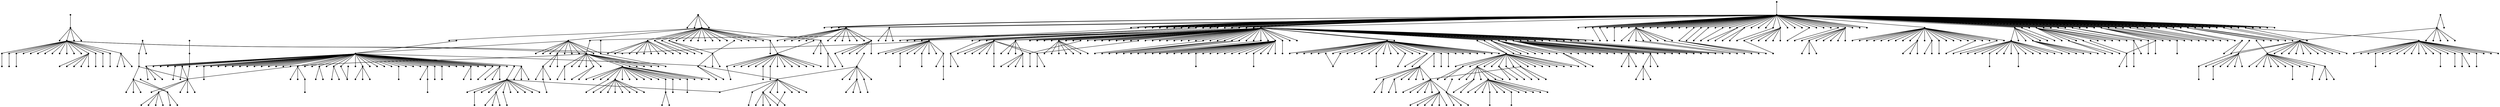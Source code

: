 strict graph "" {
	graph [bb="0,0,589.62,498.3",
		"edge"="{'pos': ''}",
		file="/Users/felicedeluca/Developer/UofA/mlgd/datasets/eucore/set1/output/sfdpnocrossings/dot/EU_core_Layer8_no_crossings_drawing.dot",
		"graph"="{'bb': '0,0,589.62,498.3', 'edge': \"{'pos': ''}\", 'file': '/Users/felicedeluca/Developer/UofA/mlgd/datasets/eucore/set1/output/sfdpnocrossings/\
dot/EU_core_Layer8_no_crossings_drawing.dot', 'graph': \"{'bb': '0,0,589.62,498.3', 'file': '/Users/felicedeluca/Developer/UofA/mlgd/\
datasets/eucore/set1/output/sfdpnocrossings/dot/EU_core_Layer8_no_crossings_drawing.dot', 'overlap': 'prism'}\", 'node': \"{'height': '', '\
label': '\\\\N', 'level': '', 'penwidth': '1', 'pos': '', 'shape': 'point', 'width': ''}\", 'overlap': 'prism'}",
		"node"="{'height': '', 'label': '\\N', 'level': '', 'penwidth': '1', 'pos': '', 'shape': 'point', 'width': ''}",
		overlap=prism
	];
	node [label="\N",
		penwidth=1,
		shape=point
	];
	1	 [height=0.05,
		label=528,
		level=5,
		pos="138.31,65.69",
		width=0.05];
	13	 [height=0.05,
		label=64,
		level=1,
		pos="180.09999999999997,48.49000000000001",
		width=0.05];
	1 -- 13	 [pos="384.78,273.21 391.66,270.38 416.25,260.26 423.03,257.47"];
	441	 [height=0.05,
		label=318,
		level=1,
		pos="57.0,99.09000000000009",
		width=0.05];
	13 -- 441	 [pos="423.04,257.47 409.24,263.14 317.75,300.75 303.53,306.59"];
	5	 [height=0.05,
		label=105,
		level=1,
		pos="151.14999999999998,89.75999999999999",
		width=0.05];
	13 -- 5	 [pos="397.08,296.25 401.84,289.46 418.87,265.17 423.57,258.47"];
	158	 [height=0.05,
		label=209,
		level=1,
		pos="251.33999999999997,-18.299999999999955",
		width=0.05];
	13 -- 158	 [pos="426.26,255.36 435.54,246.67 485.29,200.02 494.54,191.35"];
	10	 [height=0.05,
		label=21,
		level=1,
		pos="183.25,163.85000000000008",
		width=0.05];
	13 -- 10	 [pos="427.87,370.11 427.49,356.1 425.22,272.99 424.83,258.81"];
	15	 [height=0.05,
		label=412,
		level=1,
		pos="223.23000000000002,160.00000000000006",
		width=0.05];
	13 -- 15	 [pos="425.52,258.69 430.76,272.22 461.84,352.56 467.14,366.27"];
	18	 [height=0.05,
		label=305,
		level=2,
		pos="145.06,78.16000000000003",
		width=0.05];
	13 -- 18	 [pos="423.27,258.03 417.51,262.91 396.89,280.37 391.2,285.18"];
	20	 [height=0.05,
		label=271,
		level=2,
		pos="170.05,114.26000000000005",
		width=0.05];
	13 -- 20	 [pos="424.49,258.65 423.02,268.25 416.42,311.41 415,320.74"];
	23	 [height=0.05,
		label=389,
		level=2,
		pos="142.83999999999997,-38.41999999999996",
		width=0.05];
	13 -- 23	 [pos="424,254.94 419.15,243.63 393.13,182.93 388.29,171.65"];
	25	 [height=0.05,
		label=357,
		level=2,
		pos="166.94,79.46000000000004",
		width=0.05];
	13 -- 25	 [pos="424.07,258.42 421.8,263.75 414.75,280.34 412.39,285.89"];
	29	 [height=0.05,
		label=131,
		level=2,
		pos="221.75,-14.810000000000002",
		width=0.05];
	13 -- 29	 [pos="425.81,255.19 431.52,246.51 459.28,204.32 465.28,195.2"];
	53	 [height=0.05,
		label=644,
		level=5,
		pos="211.81,54.670000000000016",
		width=0.05];
	13 -- 53	 [pos="426.86,257.16 432.7,258.3 449.19,261.5 454.68,262.57"];
	55	 [height=0.05,
		label=16,
		level=1,
		pos="251.07999999999998,74.35000000000002",
		width=0.05];
	13 -- 55	 [pos="426.53,257.39 436.35,260.97 484.41,278.47 494.07,281.99"];
	65	 [height=0.05,
		label=99,
		level=5,
		pos="166.84999999999997,92.46000000000004",
		width=0.05];
	13 -- 65	 [pos="424.21,258.64 422.03,265.88 414.23,291.75 412.08,298.89"];
	70	 [height=0.05,
		label=196,
		level=4,
		pos="238.51999999999998,85.72000000000003",
		width=0.05];
	13 -- 70	 [pos="426.72,257.99 435.75,263.75 473.5,287.8 481.65,292.99"];
	107	 [height=0.05,
		label=395,
		level=3,
		pos="226.26999999999998,97.18",
		width=0.05];
	13 -- 107	 [pos="426.31,258.37 433.32,265.77 462.24,296.26 469.36,303.77"];
	119	 [height=0.05,
		label=199,
		level=2,
		pos="164.42000000000002,-20.00999999999999",
		width=0.05];
	13 -- 119	 [pos="424.32,254.78 422.03,244.78 411.75,199.82 409.53,190.11"];
	136	 [height=0.05,
		label=489,
		level=1,
		pos="266.68,32.48000000000002",
		width=0.05];
	13 -- 136	 [pos="426.58,256.42 437.85,254.34 498.32,243.15 509.56,241.08"];
	138	 [height=0.05,
		label=91,
		level=4,
		pos="178.45999999999998,-22.72999999999996",
		width=0.05];
	13 -- 138	 [pos="424.73,254.7 424.49,244.3 423.42,197.55 423.19,187.45"];
	141	 [height=0.05,
		label=466,
		level=2,
		pos="178.76999999999998,102.62000000000006",
		width=0.05];
	13 -- 141	 [pos="424.73,258.55 424.53,266.77 423.7,300.67 423.5,309.01"];
	144	 [height=0.05,
		label=134,
		level=5,
		pos="236.82,2.650000000000034",
		width=0.05];
	13 -- 144	 [pos="426.18,255.62 433.96,249.33 471.76,218.78 479.93,212.18"];
	153	 [height=0.05,
		label=719,
		level=5,
		pos="123.42000000000002,7.140000000000043",
		width=0.05];
	13 -- 153	 [pos="422.89,255.38 414.13,248.99 377.51,222.27 369.61,216.5"];
	162	 [height=0.05,
		label=733,
		level=5,
		pos="119.75999999999999,42.34000000000003",
		width=0.05];
	13 -- 162	 [pos="422.77,256.55 413.61,255.62 375.82,251.76 366.51,250.82"];
	167	 [height=0.05,
		label=223,
		level=2,
		pos="205.04000000000002,101.86000000000007",
		width=0.05];
	13 -- 167	 [pos="425.61,258.53 429.39,266.63 445.01,300.06 448.86,308.29"];
	180	 [height=0.05,
		label=329,
		level=1,
		pos="190.38,101.86000000000007",
		width=0.05];
	13 -- 180	 [pos="425.12,258.53 426.68,266.63 433.12,300.06 434.71,308.29"];
	204	 [height=0.05,
		label=243,
		level=2,
		pos="225.14,84.61000000000001",
		width=0.05];
	13 -- 204	 [pos="426.27,257.96 433.11,263.44 461.32,286.06 468.27,291.63"];
	213	 [height=0.05,
		label=184,
		level=2,
		pos="226.58999999999997,24.439999999999998",
		width=0.05];
	13 -- 213	 [pos="426.77,255.72 434.42,251.76 461.78,237.61 469.33,233.7"];
	214	 [height=0.05,
		label=238,
		level=3,
		pos="119.48000000000002,56.99000000000001",
		width=0.05];
	13 -- 214	 [pos="422.76,257.04 413.56,258.33 375.59,263.65 366.25,264.96"];
	215	 [height=0.05,
		label=306,
		level=2,
		pos="108.14999999999998,44.28000000000003",
		width=0.05];
	13 -- 215	 [pos="422.7,256.63 412.19,256.02 364.98,253.25 354.78,252.65"];
	248	 [height=0.05,
		label=492,
		level=5,
		pos="191.7,39.73000000000002",
		width=0.05];
	13 -- 248	 [pos="426.59,255.38 428.83,253.69 432.62,250.83 434.77,249.2"];
	249	 [height=0.05,
		label=511,
		level=5,
		pos="202.0,25.82000000000005",
		width=0.05];
	13 -- 249	 [pos="426.21,255.27 430.17,251.17 441.21,239.75 445.21,235.61"];
	261	 [height=0.05,
		label=302,
		level=5,
		pos="195.57,52.870000000000005",
		width=0.05];
	13 -- 261	 [pos="426.67,257.29 429.64,258.13 435.36,259.74 438.34,260.59"];
	280	 [height=0.05,
		label=269,
		level=1,
		pos="251.71999999999997,110.68",
		width=0.05];
	13 -- 280	 [pos="426.27,258.05 435.59,266.15 485.62,309.57 494.92,317.64"];
	284	 [height=0.05,
		label=445,
		level=5,
		pos="255.45,61.81",
		width=0.05];
	13 -- 284	 [pos="426.64,257.08 437.06,258.93 488.08,267.94 498.33,269.75"];
	288	 [height=0.05,
		label=601,
		level=4,
		pos="186.14999999999998,86.38",
		width=0.05];
	13 -- 288	 [pos="425.1,258.79 426.16,265.43 429.51,286.39 430.53,292.78"];
	339	 [height=0.05,
		label=980,
		level=5,
		pos="250.65999999999997,89.76999999999998",
		width=0.05];
	13 -- 339	 [pos="426.52,257.77 436.28,263.49 484.05,291.43 493.65,297.05"];
	353	 [height=0.05,
		label=918,
		level=5,
		pos="158.0,106.57999999999998",
		width=0.05];
	13 -- 353	 [pos="424.04,258.69 420.69,267.51 406.85,303.88 403.44,312.84"];
	358	 [height=0.05,
		label=216,
		level=5,
		pos="179.88,60.10000000000002",
		width=0.05];
	13 -- 358	 [pos="424.74,258.57 424.7,260.71 424.63,264.26 424.59,266.44"];
	388	 [height=0.05,
		label=828,
		level=5,
		pos="193.06,74.76999999999998",
		width=0.05];
	13 -- 388	 [pos="425.63,258.48 427.97,263.23 434.5,276.47 436.87,281.27"];
	389	 [height=0.05,
		label=397,
		level=4,
		pos="181.45,71.79000000000002",
		width=0.05];
	13 -- 389	 [pos="424.88,258.58 425.13,262.87 425.75,273.56 426.01,278.03"];
	391	 [height=0.05,
		label=281,
		level=2,
		pos="215.08999999999997,43.06",
		width=0.05];
	13 -- 391	 [pos="426.66,256.46 432.68,255.53 451.43,252.62 457.7,251.64"];
	393	 [height=0.05,
		label=309,
		level=3,
		pos="211.95,89.76999999999998",
		width=0.05];
	13 -- 393	 [pos="426.14,258.53 431.38,265.32 450.13,289.61 455.3,296.31"];
	405	 [height=0.05,
		label=349,
		level=5,
		pos="239.46999999999997,69.30000000000001",
		width=0.05];
	13 -- 405	 [pos="426.49,257.35 435.01,260.34 472.77,273.57 482.08,276.83"];
	414	 [height=0.05,
		label=234,
		level=2,
		pos="168.27999999999997,60.75999999999999",
		width=0.05];
	13 -- 414	 [pos="423.33,258.26 421.06,260.61 416.69,265.14 414.42,267.51"];
	416	 [height=0.05,
		label=244,
		level=1,
		pos="200.58999999999997,-30.44999999999999",
		width=0.05];
	13 -- 416	 [pos="425.28,254.8 428.12,243.88 442,190.44 444.78,179.7"];
	420	 [height=0.05,
		label=405,
		level=1,
		pos="225.59999999999997,113.47000000000008",
		width=0.05];
	13 -- 420	 [pos="425.9,258.36 432.14,267.27 462.47,310.58 469.02,319.94"];
	433	 [height=0.05,
		label=685,
		level=2,
		pos="226.69,37.170000000000016",
		width=0.05];
	13 -- 433	 [pos="426.78,256.27 434.44,254.4 461.87,247.74 469.43,245.9"];
	437	 [height=0.05,
		label=106,
		level=1,
		pos="126.00999999999999,-19.079999999999984",
		width=0.05];
	13 -- 437	 [pos="423.44,255.08 416.02,245.82 379.98,200.78 372.18,191.04"];
	454	 [height=0.05,
		label=173,
		level=1,
		pos="216.26999999999998,69.78000000000003",
		width=0.05];
	13 -- 454	 [pos="426.33,257.67 432.17,261.11 452.8,273.24 459.1,276.95"];
	456	 [height=0.05,
		label=640,
		level=5,
		pos="214.90999999999997,28.510000000000048",
		width=0.05];
	13 -- 456	 [pos="426.65,255.68 432.75,252.18 452.01,241.12 457.88,237.75"];
	457	 [height=0.05,
		label=42,
		level=2,
		pos="242.36,44.26000000000005",
		width=0.05];
	13 -- 457	 [pos="426.57,256.63 435.51,256.02 475.1,253.33 484.86,252.67"];
	470	 [height=0.05,
		label=224,
		level=5,
		pos="241.51999999999998,57.629999999999995",
		width=0.05];
	13 -- 470	 [pos="426.82,257.06 436.15,258.45 474.62,264.17 484.09,265.58"];
	492	 [height=0.05,
		label=665,
		level=5,
		pos="201.01999999999998,13.25",
		width=0.05];
	13 -- 492	 [pos="425.9,254.86 429.57,248.68 441.14,229.19 444.67,223.24"];
	518	 [height=0.05,
		label=937,
		level=6,
		pos="228.44,49.370000000000005",
		width=0.05];
	13 -- 518	 [pos="426.85,256.79 434.8,256.94 463.26,257.45 471.1,257.59"];
	526	 [height=0.05,
		label=611,
		level=5,
		pos="117.23000000000002,18.760000000000048",
		width=0.05];
	13 -- 526	 [pos="422.96,255.9 413.78,251.55 372.53,232.04 363.62,227.83"];
	528	 [height=0.05,
		label=323,
		level=4,
		pos="210.14,-10.310000000000002",
		width=0.05];
	13 -- 528	 [pos="425.64,255.06 429.95,246.62 449.06,209.23 453.77,200.01"];
	564	 [height=0.05,
		label=201,
		level=2,
		pos="131.17000000000002,27.689999999999998",
		width=0.05];
	13 -- 564	 [pos="422.67,255.86 414.63,252.44 385.83,240.19 377.89,236.82"];
	566	 [height=0.05,
		label=2,
		level=1,
		pos="197.32999999999998,113.47000000000008",
		width=0.05];
	13 -- 566	 [pos="425.27,258.63 427.79,268.12 439.1,310.76 441.54,319.97"];
	567	 [height=0.05,
		label=177,
		level=2,
		pos="132.12,53.960000000000036",
		width=0.05];
	13 -- 567	 [pos="422.71,256.99 414.82,257.89 386.58,261.11 378.8,262"];
	571	 [height=0.05,
		label=815,
		level=5,
		pos="146.74,53.579999999999984",
		width=0.05];
	13 -- 571	 [pos="422.98,257.03 417.24,257.9 399.36,260.63 393.38,261.54"];
	573	 [height=0.05,
		label=6,
		level=1,
		pos="196.45999999999998,125.07",
		width=0.05];
	13 -- 573	 [pos="425.18,258.65 427.44,269.24 438.52,321.08 440.74,331.51"];
	583	 [height=0.05,
		label=330,
		level=5,
		pos="131.38,39.58000000000004",
		width=0.05];
	13 -- 583	 [pos="422.68,256.37 414.67,254.9 385.99,249.65 378.09,248.21"];
	590	 [height=0.05,
		label=840,
		level=5,
		pos="142.77999999999997,26.090000000000032",
		width=0.05];
	13 -- 590	 [pos="423.17,255.79 417.03,252.11 395.07,238.92 389.01,235.29"];
	592	 [height=0.05,
		label=141,
		level=1,
		pos="197.74,-42.32000000000002",
		width=0.05];
	13 -- 592	 [pos="425.14,254.86 427.44,243.04 439.76,179.61 442.05,167.82"];
	622	 [height=0.05,
		label=66,
		level=4,
		pos="189.40999999999997,24.100000000000023",
		width=0.05];
	13 -- 622	 [pos="425.51,254.84 427.26,250.26 431.67,238.7 433.39,234.2"];
	632	 [height=0.05,
		label=103,
		level=2,
		pos="166.20999999999998,37.53000000000003",
		width=0.05];
	13 -- 632	 [pos="423.07,255.41 420.41,253.3 415.28,249.26 412.6,247.14"];
	650	 [height=0.05,
		label=215,
		level=1,
		pos="211.75,113.47000000000008",
		width=0.05];
	13 -- 650	 [pos="425.69,258.63 430.31,268.12 451.08,310.76 455.57,319.97"];
	673	 [height=0.05,
		label=95,
		level=2,
		pos="213.61,14.480000000000018",
		width=0.05];
	13 -- 673	 [pos="426.22,255.29 431.73,249.7 451.45,229.68 456.89,224.16"];
	679	 [height=0.05,
		label=229,
		level=4,
		pos="129.32999999999998,-4.46999999999997",
		width=0.05];
	13 -- 679	 [pos="423.52,255.44 416.56,248.18 382.73,212.88 375.41,205.24"];
	680	 [height=0.05,
		label=430,
		level=2,
		pos="238.29000000000002,31.0",
		width=0.05];
	13 -- 680	 [pos="426.71,256.17 435.55,253.52 472,242.56 480.97,239.87"];
	682	 [height=0.05,
		label=730,
		level=5,
		pos="154.59999999999997,37.54000000000002",
		width=0.05];
	13 -- 682	 [pos="423.1,256.04 418.5,254.05 405.65,248.53 401,246.53"];
	683	 [height=0.05,
		label=98,
		level=5,
		pos="122.88,71.17000000000002",
		width=0.05];
	13 -- 683	 [pos="422.87,257.51 414.18,260.95 378.35,275.15 369.53,278.65"];
	684	 [height=0.05,
		label=456,
		level=7,
		pos="225.20999999999998,12.629999999999995",
		width=0.05];
	13 -- 684	 [pos="426.28,255.56 433.13,250.12 461.38,227.65 468.34,222.12"];
	693	 [height=0.05,
		label=140,
		level=3,
		pos="212.62,2.8100000000000023",
		width=0.05];
	13 -- 693	 [pos="425.86,255.23 430.8,248.3 451.17,219.69 456.18,212.65"];
	698	 [height=0.05,
		label=786,
		level=5,
		pos="154.39,22.200000000000045",
		width=0.05];
	13 -- 698	 [pos="423.39,255.34 418.89,250.73 404.67,236.19 400.33,231.75"];
	709	 [height=0.05,
		label=10,
		level=2,
		pos="203.3,37.44",
		width=0.05];
	13 -- 709	 [pos="426.6,255.89 430.96,253.81 441.95,248.57 446.24,246.53"];
	752	 [height=0.05,
		label=0,
		level=3,
		pos="165.99,25.80000000000001",
		width=0.05];
	13 -- 752	 [pos="423.67,254.97 421.07,250.79 414.6,240.38 411.89,236.03"];
	777	 [height=0.05,
		label=149,
		level=4,
		pos="156.67000000000002,66.88",
		width=0.05];
	13 -- 777	 [pos="423.24,257.96 419,261.28 407.2,270.55 402.92,273.91"];
	796	 [height=0.05,
		label=124,
		level=3,
		pos="188.08999999999997,12.180000000000007",
		width=0.05];
	13 -- 796	 [pos="425.21,254.8 426.61,248.44 431.03,228.35 432.38,222.22"];
	800	 [height=0.05,
		label=89,
		level=2,
		pos="283.21,59.59000000000003",
		width=0.05];
	13 -- 800	 [pos="426.57,256.95 439.08,258.29 513.38,266.29 526.05,267.65"];
	807	 [height=0.05,
		label=300,
		level=2,
		pos="140.94,-14.620000000000005",
		width=0.05];
	13 -- 807	 [pos="423.81,255.19 418.44,246.54 392.35,204.48 386.7,195.38"];
	816	 [height=0.05,
		label=198,
		level=4,
		pos="133.45999999999998,84.31",
		width=0.05];
	13 -- 816	 [pos="423.22,257.95 416.14,263.38 386.94,285.81 379.74,291.34"];
	838	 [height=0.05,
		label=496,
		level=5,
		pos="176.02999999999997,-11.109999999999957",
		width=0.05];
	13 -- 838	 [pos="424.64,254.77 424.02,245.72 421.47,208.39 420.85,199.2"];
	850	 [height=0.05,
		label=506,
		level=2,
		pos="181.89,114.27000000000004",
		width=0.05];
	13 -- 850	 [pos="424.83,258.65 425.09,268.09 426.23,309.92 426.51,320.22"];
	853	 [height=0.05,
		label=859,
		level=2,
		pos="176.48000000000002,14.189999999999998",
		width=0.05];
	13 -- 853	 [pos="424.58,254.91 423.96,249.01 422.02,230.62 421.37,224.47"];
	860	 [height=0.05,
		label=232,
		level=1,
		pos="243.89999999999998,19.390000000000043",
		width=0.05];
	13 -- 860	 [pos="426.62,255.91 435.93,251.67 477.81,232.57 486.85,228.44"];
	871	 [height=0.05,
		label=926,
		level=5,
		pos="250.01,31.82000000000005",
		width=0.05];
	13 -- 871	 [pos="426.79,256.27 437,253.84 482.89,242.9 492.8,240.54"];
	872	 [height=0.05,
		label=498,
		level=1,
		pos="195.19,-11.639999999999986",
		width=0.05];
	13 -- 872	 [pos="425.28,254.75 427.57,245.62 437.02,207.97 439.35,198.69"];
	876	 [height=0.05,
		label=24,
		level=4,
		pos="135.02999999999997,14.460000000000036",
		width=0.05];
	13 -- 876	 [pos="423.28,255.62 416.43,250.45 388.21,229.14 381.26,223.89"];
	887	 [height=0.05,
		label=11,
		level=2,
		pos="164.23000000000002,-6.779999999999973",
		width=0.05];
	13 -- 887	 [pos="424.25,254.91 421.84,246.52 411.9,211.9 409.45,203.38"];
	893	 [height=0.05,
		label=379,
		level=2,
		pos="139.55,99.13000000000005",
		width=0.05];
	13 -- 893	 [pos="423.43,258.44 417.27,266.13 391.88,297.84 385.63,305.65"];
	899	 [height=0.05,
		label=376,
		level=2,
		pos="204.65999999999997,66.26999999999998",
		width=0.05];
	13 -- 899	 [pos="426.39,257.92 430.83,261.13 443.21,270.09 447.69,273.34"];
	903	 [height=0.05,
		label=354,
		level=5,
		pos="146.63,7.580000000000041",
		width=0.05];
	13 -- 903	 [pos="423.34,255 417.83,248.27 398.14,224.19 392.71,217.55"];
	926	 [height=0.05,
		label=222,
		level=2,
		pos="162.87,9.650000000000034",
		width=0.05];
	13 -- 926	 [pos="424.04,255.09 421.25,248.81 411.43,226.66 408.43,219.89"];
	928	 [height=0.05,
		label=325,
		level=5,
		pos="142.99,41.960000000000036",
		width=0.05];
	13 -- 928	 [pos="422.78,256.4 416.28,255.26 395.76,251.64 389.5,250.54"];
	942	 [height=0.05,
		label=102,
		level=5,
		pos="106.11000000000001,1.660000000000025",
		width=0.05];
	13 -- 942	 [pos="423.23,255.78 413.6,249.68 361.93,216.97 352.33,210.89"];
	944	 [height=0.05,
		label=950,
		level=3,
		pos="177.81,30.32000000000005",
		width=0.05];
	13 -- 944	 [pos="424.53,254.81 424.09,251.29 423.16,243.92 422.72,240.46"];
	952	 [height=0.05,
		label=90,
		level=5,
		pos="152.62,-4.029999999999973",
		width=0.05];
	13 -- 952	 [pos="423.86,255.01 419.69,247.03 402.49,214.14 398.25,206.04"];
	956	 [height=0.05,
		label=372,
		level=4,
		pos="198.54000000000002,0.57000000000005",
		width=0.05];
	13 -- 956	 [pos="425.57,254.69 428.6,246.81 439.46,218.6 442.45,210.82"];
	963	 [height=0.05,
		label=57,
		level=2,
		pos="113.32999999999998,30.390000000000043",
		width=0.05];
	13 -- 963	 [pos="422.85,256.23 413.1,253.59 369.29,241.71 359.82,239.14"];
	968	 [height=0.05,
		label=164,
		level=2,
		pos="198.51999999999998,90.25999999999999",
		width=0.05];
	13 -- 968	 [pos="425.57,258.55 428.6,265.42 439.44,290 442.43,296.78"];
	969	 [height=0.05,
		label=108,
		level=3,
		pos="183.5,0.5",
		width=0.05];
	13 -- 969	 [pos="424.92,254.69 425.48,246.8 427.49,218.55 428.04,210.76"];
	986	 [height=0.05,
		label=771,
		level=6,
		pos="160.84999999999997,49.150000000000034",
		width=0.05];
	13 -- 986	 [pos="422.72,256.82 418.99,256.95 411.19,257.22 407.52,257.34"];
	2	 [height=0.05,
		label=443,
		level=2,
		pos="7.310000000000002,80.04000000000002",
		width=0.05];
	441 -- 2	 [pos="254.12,289.12 262.3,292.25 291.54,303.47 299.61,306.56"];
	635	 [height=0.05,
		label=82,
		level=1,
		pos="-7.2900000000000205,145.50000000000006",
		width=0.05];
	441 -- 635	 [pos="300.09,308.5 291.27,314.87 248.43,345.8 239.16,352.49"];
	14	 [height=0.05,
		label=96,
		level=1,
		pos="22.70999999999998,45.5",
		width=0.05];
	441 -- 14	 [pos="268.54,255.55 273.74,263.68 295.21,297.25 300.5,305.51"];
	769	 [height=0.05,
		label=282,
		level=1,
		pos="-50.15999999999997,106.98000000000008",
		width=0.05];
	441 -- 769	 [pos="299.82,307.49 286.81,308.45 209.61,314.13 196.43,315.1"];
	22	 [height=0.05,
		label=333,
		level=1,
		pos="34.69,128.66000000000003",
		width=0.05];
	441 -- 22	 [pos="280.57,335.33 284.48,330.15 296.82,313.79 300.58,308.81"];
	40	 [height=0.05,
		label=375,
		level=1,
		pos="-15.270000000000039,61.389999999999986",
		width=0.05];
	441 -- 40	 [pos="231.19,270.58 241.19,275.8 290.12,301.32 299.96,306.45"];
	154	 [height=0.05,
		label=411,
		level=1,
		pos="113.27999999999997,127.97000000000008",
		width=0.05];
	441 -- 154	 [pos="356.09,335.27 347.54,330.88 312.3,312.8 303.62,308.35"];
	47	 [height=0.05,
		label=326,
		level=3,
		pos="34.31999999999999,54.93000000000001",
		width=0.05];
	441 -- 47	 [pos="279.97,265.09 283.71,272.35 297.05,298.34 300.73,305.51"];
	676	 [height=0.05,
		label=409,
		level=1,
		pos="96.57,179.38000000000005",
		width=0.05];
	441 -- 676	 [pos="302.51,309.03 307.66,319.48 335.29,375.55 340.42,385.97"];
	189	 [height=0.05,
		label=5,
		level=1,
		pos="39.589999999999975,143.27000000000004",
		width=0.05];
	441 -- 189	 [pos="285.02,349.63 287.88,342.36 298.13,316.36 300.95,309.19"];
	610	 [height=0.05,
		label=47,
		level=1,
		pos="-70.82,110.50000000000006",
		width=0.05];
	441 -- 610	 [pos="299.87,307.51 285.55,308.79 190.54,317.27 175.78,318.59"];
	79	 [height=0.05,
		label=361,
		level=2,
		pos="53.170000000000016,39.56",
		width=0.05];
	441 -- 79	 [pos="297.98,249.8 298.56,258.84 300.96,296.12 301.55,305.3"];
	95	 [height=0.05,
		label=976,
		level=5,
		pos="32.81,85.72000000000003",
		width=0.05];
	441 -- 95	 [pos="279.07,294.85 283.45,297.27 295.64,304.01 300.05,306.45"];
	98	 [height=0.05,
		label=171,
		level=3,
		pos="22.71999999999997,58.170000000000016",
		width=0.05];
	441 -- 98	 [pos="268.87,268.19 274.51,274.92 294.69,299.01 300.25,305.65"];
	102	 [height=0.05,
		label=170,
		level=1,
		pos="83.57,62.43000000000001",
		width=0.05];
	441 -- 102	 [pos="327.1,272.27 322.73,278.3 307.1,299.88 302.79,305.82"];
	122	 [height=0.05,
		label=83,
		level=1,
		pos="19.75,80.04000000000002",
		width=0.05];
	441 -- 122	 [pos="266.43,289.32 272.96,292.66 293.56,303.2 299.84,306.41"];
	508	 [height=0.05,
		label=115,
		level=1,
		pos="66.68,155.07999999999998",
		width=0.05];
	441 -- 508	 [pos="302,309.22 303.47,317.72 309.53,352.78 311.02,361.41"];
	152	 [height=0.05,
		label=420,
		level=1,
		pos="31.74000000000001,69.79000000000002",
		width=0.05];
	441 -- 152	 [pos="277.77,279.62 282.2,284.76 296.18,300.97 300.44,305.91"];
	259	 [height=0.05,
		label=338,
		level=2,
		pos="69.19999999999999,46.73000000000002",
		width=0.05];
	441 -- 259	 [pos="313.35,257.24 311.35,265.85 304.17,296.67 302.19,305.17"];
	851	 [height=0.05,
		label=547,
		level=1,
		pos="115.52999999999997,216.28000000000003",
		width=0.05];
	441 -- 851	 [pos="302.51,309.01 309.06,322.14 352.57,409.25 359.33,422.78"];
	177	 [height=0.05,
		label=107,
		level=1,
		pos="104.25,159.95",
		width=0.05];
	441 -- 177	 [pos="347.76,366.71 341.28,358.36 309.79,317.8 302.98,309.03"];
	178	 [height=0.05,
		label=176,
		level=4,
		pos="33.80000000000001,116.99000000000007",
		width=0.05];
	441 -- 178	 [pos="280,324.08 284.19,320.84 295.88,311.82 300.12,308.56"];
	183	 [height=0.05,
		label=283,
		level=1,
		pos="74.14999999999998,113.66000000000003",
		width=0.05];
	441 -- 183	 [pos="317.25,320.58 313.93,317.76 306.3,311.27 303.11,308.57"];
	233	 [height=0.05,
		label=84,
		level=1,
		pos="-2.5200000000000387,91.86000000000001",
		width=0.05];
	441 -- 233	 [pos="244.14,300.36 253.17,301.46 290.45,305.99 299.63,307.1"];
	201	 [height=0.05,
		label=76,
		level=5,
		pos="11.109999999999957,68.43",
		width=0.05];
	441 -- 201	 [pos="257.31,277.71 264.28,282.37 293.02,301.57 300.1,306.3"];
	244	 [height=0.05,
		label=417,
		level=2,
		pos="78.98000000000002,139.41000000000003",
		width=0.05];
	441 -- 244	 [pos="322.72,345.93 319.1,339.3 306.16,315.58 302.6,309.03"];
	254	 [height=0.05,
		label=13,
		level=1,
		pos="70.90999999999997,75.76999999999998",
		width=0.05];
	441 -- 254	 [pos="314.5,285.86 311.89,290.24 305.3,301.29 302.73,305.59"];
	264	 [height=0.05,
		label=615,
		level=2,
		pos="74.39999999999998,102.06",
		width=0.05];
	441 -- 264	 [pos="317.21,310 313.85,309.43 306.79,308.23 303.48,307.66"];
	355	 [height=0.05,
		label=121,
		level=1,
		pos="96.89999999999998,135.05",
		width=0.05];
	441 -- 355	 [pos="339.86,341.76 333.3,335.85 309.82,314.69 303.34,308.85"];
	299	 [height=0.05,
		label=426,
		level=2,
		pos="33.110000000000014,98.5",
		width=0.05];
	441 -- 299	 [pos="279.66,306.8 284.15,306.92 295.47,307.2 299.88,307.31"];
	320	 [height=0.05,
		label=48,
		level=2,
		pos="44.94,87.09000000000003",
		width=0.05];
	441 -- 320	 [pos="291.1,296.82 293.41,299.12 297.87,303.56 300.19,305.87"];
	330	 [height=0.05,
		label=442,
		level=5,
		pos="84.54000000000002,76.32999999999998",
		width=0.05];
	441 -- 330	 [pos="327.74,285.81 323,289.73 308.24,301.93 303.3,306.01"];
	347	 [height=0.05,
		label=981,
		level=5,
		pos="57.589999999999975,54.31",
		width=0.05];
	441 -- 347	 [pos="302.24,264.5 302.15,271.86 301.8,298.22 301.7,305.49"];
	983	 [height=0.05,
		label=485,
		level=3,
		pos="103.43,95.69999999999999",
		width=0.05];
	441 -- 983	 [pos="303.67,307.21 311.31,306.65 338.64,304.65 346.17,304.1"];
	382	 [height=0.05,
		label=36,
		level=3,
		pos="61.18000000000001,111.55000000000001",
		width=0.05];
	441 -- 382	 [pos="305.21,317.87 304.4,315.46 303.03,311.39 302.26,309.09"];
	443	 [height=0.05,
		label=455,
		level=2,
		pos="22.189999999999998,114.85000000000008",
		width=0.05];
	441 -- 443	 [pos="299.81,308.2 293.71,310.96 274.45,319.68 268.58,322.33"];
	451	 [height=0.05,
		label=370,
		level=4,
		pos="21.089999999999975,91.63999999999999",
		width=0.05];
	441 -- 451	 [pos="299.75,306.95 293.46,305.65 273.59,301.52 267.54,300.27"];
	509	 [height=0.05,
		label=494,
		level=1,
		pos="76.44999999999999,125.27000000000004",
		width=0.05];
	441 -- 509	 [pos="302.96,309.07 306.54,313.89 316.65,327.5 320.02,332.04"];
	521	 [height=0.05,
		label=113,
		level=1,
		pos="48.639999999999986,119.99000000000007",
		width=0.05];
	441 -- 521	 [pos="300.91,309.28 299.29,313.32 295.57,322.62 294.02,326.5"];
	562	 [height=0.05,
		label=527,
		level=5,
		pos="49.31,131.62000000000006",
		width=0.05];
	441 -- 562	 [pos="301.18,309.49 299.76,315.48 295.76,332.39 294.43,338.02"];
	598	 [height=0.05,
		label=245,
		level=2,
		pos="80.21999999999997,89.86000000000001",
		width=0.05];
	441 -- 598	 [pos="303.5,306.63 307.86,304.89 318.86,300.52 323.15,298.81"];
	611	 [height=0.05,
		label=486,
		level=2,
		pos="64.82999999999998,127.61000000000007",
		width=0.05];
	441 -- 611	 [pos="302.19,309.22 303.61,314.38 307.56,328.74 308.99,333.95"];
	631	 [height=0.05,
		label=367,
		level=1,
		pos="88.08999999999997,123.44999999999999",
		width=0.05];
	441 -- 631	 [pos="303.35,308.66 308.8,312.93 326,326.4 331.24,330.51"];
	637	 [height=0.05,
		label=183,
		level=1,
		pos="68.61000000000001,90.44999999999999",
		width=0.05];
	441 -- 637	 [pos="303.49,306 305.74,304.33 309.53,301.51 311.67,299.91"];
	669	 [height=0.05,
		label=127,
		level=5,
		pos="13.149999999999977,103.25000000000006",
		width=0.05];
	441 -- 669	 [pos="299.8,307.53 292.58,308.22 266.77,310.66 259.65,311.34"];
	707	 [height=0.05,
		label=482,
		level=2,
		pos="9.109999999999957,91.63999999999999",
		width=0.05];
	441 -- 707	 [pos="299.62,307.03 291.74,305.81 263.56,301.42 255.79,300.21"];
	793	 [height=0.05,
		label=114,
		level=1,
		pos="45.39999999999998,108.36000000000007",
		width=0.05];
	441 -- 793	 [pos="300.26,308.49 298.03,310.27 293.75,313.69 291.51,315.47"];
	806	 [height=0.05,
		label=444,
		level=4,
		pos="55.56,67.24000000000001",
		width=0.05];
	441 -- 806	 [pos="301.59,305.26 301.32,299.39 300.57,282.83 300.32,277.32"];
	831	 [height=0.05,
		label=256,
		level=1,
		pos="43.629999999999995,74.09000000000003",
		width=0.05];
	441 -- 831	 [pos="300.8,305.71 298.39,301.19 291.65,288.59 289.21,284.03"];
	840	 [height=0.05,
		label=424,
		level=1,
		pos="11.109999999999957,56.73000000000002",
		width=0.05];
	441 -- 840	 [pos="300.15,305.94 293.19,299.51 264.44,272.98 257.37,266.44"];
	843	 [height=0.05,
		label=725,
		level=5,
		pos="45.93000000000001,55.639999999999986",
		width=0.05];
	441 -- 843	 [pos="301.2,305.49 299.38,298.34 292.86,272.76 291.07,265.71"];
	852	 [height=0.05,
		label=263,
		level=2,
		pos="96.14999999999998,74.82",
		width=0.05];
	441 -- 852	 [pos="303.36,306.31 309.8,302.32 332.84,288.03 339.19,284.09"];
	884	 [height=0.05,
		label=925,
		level=5,
		pos="97.62,107.61000000000007",
		width=0.05];
	441 -- 884	 [pos="303.86,307.81 310.98,309.3 333.45,314.02 340.3,315.45"];
	886	 [height=0.05,
		label=423,
		level=3,
		pos="91.82,87.97000000000003",
		width=0.05];
	441 -- 886	 [pos="303.55,306.76 309.65,304.81 328.92,298.66 334.79,296.78"];
	921	 [height=0.05,
		label=160,
		level=1,
		pos="40.20999999999998,43.32000000000005",
		width=0.05];
	441 -- 921	 [pos="301.12,305.5 298.57,297.03 288.06,262.1 285.47,253.5"];
	923	 [height=0.05,
		label=40,
		level=2,
		pos="58.65999999999997,78.85000000000002",
		width=0.05];
	441 -- 923	 [pos="301.83,305.48 302.14,301.73 302.84,293.27 303.16,289.27"];
	948	 [height=0.05,
		label=169,
		level=1,
		pos="71.39999999999998,64.01999999999998",
		width=0.05];
	441 -- 948	 [pos="302.45,305.47 304.98,299.32 312.94,279.92 315.37,274.01"];
	955	 [height=0.05,
		label=86,
		level=1,
		pos="86.0,111.84000000000009",
		width=0.05];
	441 -- 955	 [pos="303.58,308.19 308.93,310.54 324.01,317.17 329.03,319.38"];
	7	 [height=0.05,
		label=587,
		level=5,
		pos="256.02,-41.289999999999964",
		width=0.05];
	158 -- 7	 [pos="500.33,168.77 499.47,173.01 497.32,183.56 496.43,187.97"];
	36	 [height=0.05,
		label=319,
		level=5,
		pos="262.94,-29.67999999999995",
		width=0.05];
	158 -- 36	 [pos="506.2,179.97 503.97,182.16 499.69,186.36 497.46,188.56"];
	49	 [height=0.05,
		label=71,
		level=5,
		pos="282.02000000000004,-45.58000000000001",
		width=0.05];
	158 -- 49	 [pos="525.05,164.15 519.68,168.93 502.7,184.02 497.53,188.62"];
	149	 [height=0.05,
		label=639,
		level=6,
		pos="271.72999999999996,-18.049999999999955",
		width=0.05];
	158 -- 149	 [pos="514.53,190.19 510.74,190.14 502.23,190.04 498.2,189.99"];
	736	 [height=0.05,
		label=631,
		level=7,
		pos="270.42,-41.289999999999964",
		width=0.05];
	158 -- 736	 [pos="497.27,188.45 500.72,184.3 510.33,172.71 513.82,168.51"];
	941	 [height=0.05,
		label=637,
		level=6,
		pos="282.02000000000004,-30.519999999999982",
		width=0.05];
	158 -- 941	 [pos="498.03,189.16 503.69,186.91 519.64,180.56 524.96,178.44"];
	975	 [height=0.05,
		label=909,
		level=6,
		pos="283.34,-16.120000000000005",
		width=0.05];
	158 -- 975	 [pos="498.12,190.11 504.02,190.51 520.65,191.64 526.2,192.02"];
	63	 [height=0.05,
		label=462,
		level=4,
		pos="162.64999999999998,219.17000000000002",
		width=0.05];
	10 -- 63	 [pos="427.24,373.95 424.12,382.35 411.21,416.99 408.04,425.52"];
	88	 [height=0.05,
		label=364,
		level=6,
		pos="168.26,176.17000000000002",
		width=0.05];
	10 -- 88	 [pos="426.09,373.62 423.09,376.09 417.19,380.93 414.43,383.2"];
	192	 [height=0.05,
		label=274,
		level=5,
		pos="153.37,150.35000000000008",
		width=0.05];
	10 -- 192	 [pos="425.97,371.22 420.46,368.73 404.93,361.71 399.76,359.37"];
	210	 [height=0.05,
		label=327,
		level=4,
		pos="203.51,193.67000000000002",
		width=0.05];
	10 -- 210	 [pos="429.02,373.71 432.5,378.84 443.37,394.82 447,400.17"];
	253	 [height=0.05,
		label=715,
		level=7,
		pos="187.13,152.23000000000008",
		width=0.05];
	10 -- 253	 [pos="428.53,370.29 429.25,368.15 430.44,364.6 431.17,362.41"];
	265	 [height=0.05,
		label=308,
		level=3,
		pos="164.69,164.56",
		width=0.05];
	10 -- 265	 [pos="425.94,372.18 422.35,372.32 414.82,372.61 411.28,372.75"];
	291	 [height=0.05,
		label=278,
		level=2,
		pos="164.98000000000002,141.11000000000007",
		width=0.05];
	10 -- 291	 [pos="426.73,370.62 423.43,366.51 414.22,355.05 410.89,350.9"];
	325	 [height=0.05,
		label=296,
		level=2,
		pos="181.38,222.00000000000006",
		width=0.05];
	10 -- 325	 [pos="427.87,374.04 427.58,382.87 426.41,419.29 426.12,428.26"];
	360	 [height=0.05,
		label=467,
		level=5,
		pos="156.64999999999998,178.73000000000008",
		width=0.05];
	10 -- 360	 [pos="426.18,373.09 421.38,375.78 407.97,383.28 403.12,385.99"];
	422	 [height=0.05,
		label=787,
		level=8,
		pos="152.82,163.48000000000008",
		width=0.05];
	10 -- 422	 [pos="425.93,372.08 420.43,372.02 405.1,371.83 399.55,371.76"];
	484	 [height=0.05,
		label=44,
		level=1,
		pos="191.65999999999997,189.03000000000003",
		width=0.05];
	10 -- 484	 [pos="428.59,374.08 430.17,378.82 434.16,390.74 435.71,395.39"];
	511	 [height=0.05,
		label=647,
		level=5,
		pos="206.45999999999998,161.19",
		width=0.05];
	10 -- 511	 [pos="429.75,371.9 434.03,371.41 444.68,370.19 449.13,369.68"];
	582	 [height=0.05,
		label=118,
		level=4,
		pos="168.25,190.2",
		width=0.05];
	10 -- 582	 [pos="426.95,373.84 424.23,378.6 416.68,391.88 413.94,396.69"];
	603	 [height=0.05,
		label=966,
		level=7,
		pos="151.45999999999998,197.35000000000008",
		width=0.05];
	10 -- 603	 [pos="426.56,373.55 421.33,379.06 402.63,398.78 397.47,404.21"];
	609	 [height=0.05,
		label=624,
		level=5,
		pos="179.86,179.64000000000004",
		width=0.05];
	10 -- 609	 [pos="427.51,374.05 426.86,377.08 425.61,382.91 424.96,385.95"];
	706	 [height=0.05,
		label=686,
		level=5,
		pos="171.44,152.73000000000008",
		width=0.05];
	10 -- 706	 [pos="426.48,370.74 424.22,368.61 419.86,364.5 417.58,362.36"];
	766	 [height=0.05,
		label=519,
		level=5,
		pos="145.04000000000002,184.95",
		width=0.05];
	10 -- 766	 [pos="426.29,373.02 420,376.49 397.52,388.91 391.32,392.33"];
	878	 [height=0.05,
		label=896,
		level=4,
		pos="194.84999999999997,169.32999999999998",
		width=0.05];
	10 -- 878	 [pos="429.74,372.97 431.88,373.98 435.43,375.65 437.62,376.69"];
	879	 [height=0.05,
		label=777,
		level=5,
		pos="175.04000000000002,210.39000000000004",
		width=0.05];
	10 -- 879	 [pos="427.58,374.11 426.23,381.76 421.39,409.16 420.06,416.71"];
	897	 [height=0.05,
		label=885,
		level=7,
		pos="179.86,196.3400000000001",
		width=0.05];
	10 -- 897	 [pos="427.71,374.24 427.08,380.23 425.32,397.12 424.74,402.75"];
	904	 [height=0.05,
		label=581,
		level=4,
		pos="163.36,206.87000000000006",
		width=0.05];
	10 -- 904	 [pos="427.07,373.96 423.8,381.03 412.09,406.36 408.87,413.34"];
	905	 [height=0.05,
		label=548,
		level=4,
		pos="191.59999999999997,203.65000000000003",
		width=0.05];
	10 -- 905	 [pos="428.38,374.25 429.84,381.22 434.46,403.24 435.87,409.95"];
	127	 [height=0.05,
		label=803,
		level=4,
		pos="261.56,211.2100000000001",
		width=0.05];
	15 -- 127	 [pos="469.18,369.96 475,377.74 499.01,409.81 504.92,417.71"];
	207	 [height=0.05,
		label=991,
		level=7,
		pos="232.84999999999997,176.62000000000006",
		width=0.05];
	15 -- 207	 [pos="468.94,370.04 470.8,373.25 474.7,380 476.54,383.17"];
	495	 [height=0.05,
		label=884,
		level=7,
		pos="237.02999999999997,165.00000000000006",
		width=0.05];
	15 -- 495	 [pos="469.6,368.87 472.25,369.83 477.35,371.68 480.01,372.64"];
	681	 [height=0.05,
		label=888,
		level=8,
		pos="248.64,163.81",
		width=0.05];
	15 -- 681	 [pos="469.9,368.56 474.68,369.27 486.71,371.08 491.41,371.78"];
	799	 [height=0.05,
		label=55,
		level=1,
		pos="229.82,222.98000000000008",
		width=0.05];
	15 -- 799	 [pos="468.1,370.08 469.04,379.11 473.23,419.16 474.26,429.04"];
	919	 [height=0.05,
		label=683,
		level=5,
		pos="221.24,171.61000000000007",
		width=0.05];
	15 -- 919	 [pos="467.6,370.07 467.23,372.22 466.63,375.76 466.25,377.95"];
	196	 [height=0.05,
		label=737,
		level=7,
		pos="171.64,129.44",
		width=0.05];
	20 -- 196	 [pos="414.92,324.38 415.23,327.29 415.82,332.9 416.12,335.83"];
	73	 [height=0.05,
		label=182,
		level=2,
		pos="138.71999999999997,-50.31",
		width=0.05];
	23 -- 73	 [pos="386.88,167.98 386.12,165.79 384.86,162.16 384.08,159.92"];
	268	 [height=0.05,
		label=341,
		level=5,
		pos="127.11000000000001,-50.089999999999975",
		width=0.05];
	23 -- 268	 [pos="386.07,168.76 383.15,166.6 376.58,161.72 373.47,159.42"];
	421	 [height=0.05,
		label=385,
		level=5,
		pos="155.89,-50.70999999999998",
		width=0.05];
	23 -- 421	 [pos="389.12,168.33 391.63,165.98 396.45,161.44 398.96,159.07"];
	569	 [height=0.05,
		label=628,
		level=6,
		pos="115.50999999999999,-42.28999999999999",
		width=0.05];
	23 -- 569	 [pos="385.73,169.59 380.79,168.89 367.01,166.94 362.02,166.23"];
	655	 [height=0.05,
		label=391,
		level=5,
		pos="144.29000000000002,-61.92999999999995",
		width=0.05];
	23 -- 655	 [pos="387.63,168 387.9,163.67 388.56,152.88 388.84,148.37"];
	691	 [height=0.05,
		label=521,
		level=5,
		pos="110.25999999999999,-54.62999999999994",
		width=0.05];
	23 -- 691	 [pos="385.77,168.97 380.16,166.18 362.7,157.49 356.86,154.58"];
	819	 [height=0.05,
		label=162,
		level=2,
		pos="127.38999999999999,-62.10999999999996",
		width=0.05];
	23 -- 819	 [pos="386.51,168.29 383.71,164 375.93,152.07 373.11,147.75"];
	48	 [height=0.05,
		label=717,
		level=5,
		pos="244.40999999999997,-30.149999999999977",
		width=0.05];
	29 -- 48	 [pos="468.21,192.25 472.38,189.43 482.78,182.39 487.13,179.44"];
	741	 [height=0.05,
		label=646,
		level=7,
		pos="232.8,-26.44999999999999",
		width=0.05];
	29 -- 741	 [pos="467.78,192.03 469.9,189.79 473.99,185.49 476.11,183.25"];
	788	 [height=0.05,
		label=642,
		level=1,
		pos="274.29,83.85000000000002",
		width=0.05];
	55 -- 788	 [pos="497.58,283.35 501.94,285.14 512.93,289.64 517.22,291.39"];
	465	 [height=0.05,
		label=850,
		level=7,
		pos="166.63,-38.06",
		width=0.05];
	119 -- 465	 [pos="409.34,186.32 409.76,182.83 410.66,175.51 411.08,172.06"];
	705	 [height=0.05,
		label=677,
		level=7,
		pos="154.45,-31.620000000000005",
		width=0.05];
	119 -- 705	 [pos="407.88,186.83 405.96,184.6 402.28,180.31 400.36,178.08"];
	524	 [height=0.05,
		label=408,
		level=2,
		pos="296.08,25.05000000000001",
		width=0.05];
	136 -- 524	 [pos="513.28,240.26 518.6,238.91 533.42,235.16 538.78,233.81"];
	643	 [height=0.05,
		label=929,
		level=5,
		pos="283.44,32.700000000000045",
		width=0.05];
	136 -- 643	 [pos="513.41,240.77 516.63,240.81 522.82,240.89 526.05,240.93"];
	746	 [height=0.05,
		label=132,
		level=2,
		pos="283.60999999999996,6.439999999999998",
		width=0.05];
	136 -- 746	 [pos="512.47,239.03 515.53,234.33 524.06,221.21 527.16,216.45"];
	837	 [height=0.05,
		label=210,
		level=1,
		pos="307.72999999999985,-1.6099999999999568",
		width=0.05];
	136 -- 837	 [pos="513.12,239.28 519.87,233.67 544.04,213.6 550.7,208.07"];
	861	 [height=0.05,
		label=989,
		level=7,
		pos="180.36,-34.44999999999999",
		width=0.05];
	138 -- 861	 [pos="423.44,183.69 423.79,181.53 424.37,177.95 424.73,175.74"];
	620	 [height=0.05,
		label=766,
		level=6,
		pos="260.13,-6.659999999999968",
		width=0.05];
	144 -- 620	 [pos="483.33,210.18 487.7,208.43 498.75,204.03 503.05,202.31"];
	929	 [height=0.05,
		label=867,
		level=7,
		pos="248.42000000000002,-6.689999999999998",
		width=0.05];
	144 -- 929	 [pos="482.92,209.77 485.15,207.97 489.43,204.52 491.67,202.72"];
	753	 [height=0.05,
		label=632,
		level=7,
		pos="117.71999999999997,-7.399999999999977",
		width=0.05];
	153 -- 753	 [pos="367.4,213.62 366.31,210.83 364.2,205.46 363.1,202.66"];
	812	 [height=0.05,
		label=923,
		level=6,
		pos="101.73000000000002,32.64000000000004",
		width=0.05];
	162 -- 812	 [pos="362.77,249.71 359.42,247.91 351.89,243.86 348.33,241.94"];
	565	 [height=0.05,
		label=622,
		level=7,
		pos="96.54000000000002,51.50999999999999",
		width=0.05];
	214 -- 565	 [pos="362.36,264.82 358.13,263.81 347.61,261.3 343.21,260.25"];
	664	 [height=0.05,
		label=825,
		level=7,
		pos="102.22199999999998,42.44999999999999",
		width=0.05];
	215 -- 664	 [pos="350.89,251.94 345.53,250.28 330.59,245.67 325.18,244"];
	781	 [height=0.05,
		label=858,
		level=7,
		pos="78.69,23.470000000000027",
		width=0.05];
	215 -- 781	 [pos="351.25,251.42 346.18,247.84 330.39,236.68 325.11,232.95"];
	222	 [height=0.05,
		label=447,
		level=2,
		pos="291.46999999999997,130.9600000000001",
		width=0.05];
	280 -- 222	 [pos="534.45,338.35 527.91,335.01 504.51,323.07 498.06,319.78"];
	110	 [height=0.05,
		label=657,
		level=8,
		pos="255.90999999999997,134.16000000000003",
		width=0.05];
	280 -- 110	 [pos="500.27,340.58 499.49,336.25 497.57,325.48 496.77,320.97"];
	572	 [height=0.05,
		label=557,
		level=5,
		pos="268.14000000000004,66.23000000000002",
		width=0.05];
	284 -- 572	 [pos="502.11,270.76 504.56,271.62 508.71,273.06 511.05,273.88"];
	906	 [height=0.05,
		label=848,
		level=7,
		pos="258.38599999999997,59.670000000000016",
		width=0.05];
	284 -- 906	 [pos="501.93,268.76 504.87,266.62 510.65,262.4 513.35,260.43"];
	614	 [height=0.05,
		label=119,
		level=5,
		pos="265.09,95.48000000000002",
		width=0.05];
	339 -- 614	 [pos="497.11,298.73 499.88,299.83 505.21,301.93 507.99,303.03"];
	933	 [height=0.05,
		label=757,
		level=7,
		pos="253.06599999999997,87.44200000000001",
		width=0.05];
	339 -- 933	 [pos="496.81,296.6 499.12,294.37 503.56,290.07 505.88,287.83"];
	489	 [height=0.05,
		label=1000,
		level=6,
		pos="158.44,120.89000000000004",
		width=0.05];
	353 -- 489	 [pos="402.75,317.08 402.83,319.84 402.98,324.51 403.06,327.16"];
	115	 [height=0.05,
		label=301,
		level=1,
		pos="199.284,-32.14839999999998",
		width=0.05];
	416 -- 115	 [pos="414.03,137.18 419.4,144.16 438.61,169.15 443.91,176.04"];
	109	 [height=0.05,
		label=241,
		level=5,
		pos="198.57599999999996,-36.335999999999956",
		width=0.05];
	416 -- 109	 [pos="435.86,150.31 437.68,155.63 442.76,170.46 444.6,175.84"];
	195	 [height=0.05,
		label=422,
		level=3,
		pos="231.74,-38.10999999999996",
		width=0.05];
	416 -- 195	 [pos="474.38,170.65 468.64,172.06 452.45,176.05 447.05,177.38"];
	308	 [height=0.05,
		label=235,
		level=5,
		pos="220.0,-42.63999999999996",
		width=0.05];
	416 -- 308	 [pos="462.89,166.74 459.14,169.1 450.5,174.53 446.89,176.79"];
	344	 [height=0.05,
		label=237,
		level=4,
		pos="199.5476,-31.218799999999987",
		width=0.05];
	416 -- 344	 [pos="420.92,159.85 425.72,163.39 439.27,173.39 443.79,176.72"];
	380	 [height=0.05,
		label=158,
		level=2,
		pos="237.09999999999997,-50.839999999999975",
		width=0.05];
	416 -- 380	 [pos="479.82,158.52 473.42,162.09 453.23,173.37 447.07,176.81"];
	383	 [height=0.05,
		label=963,
		level=3,
		pos="219.64999999999998,-54.259999999999934",
		width=0.05];
	416 -- 383	 [pos="463.08,155.57 459.64,159.87 450.03,171.87 446.55,176.21"];
	396	 [height=0.05,
		label=236,
		level=2,
		pos="200.0116,-31.081999999999994",
		width=0.05];
	416 -- 396	 [pos="432.14,163.47 434.83,166.4 440.87,173.01 443.73,176.12"];
	432	 [height=0.05,
		label=233,
		level=2,
		pos="229.95,-66.02999999999997",
		width=0.05];
	416 -- 432	 [pos="446.54,176.28 451.36,170.43 468.64,149.49 473.4,143.71"];
	502	 [height=0.05,
		label=810,
		level=5,
		pos="199.53959999999995,-31.683599999999956",
		width=0.05];
	416 -- 502	 [pos="443.86,176.15 439.26,170.75 424.73,153.69 420.3,148.48"];
	624	 [height=0.05,
		label=58,
		level=1,
		pos="209.17000000000002,-65.87999999999994",
		width=0.05];
	416 -- 624	 [pos="445.73,175.91 447.21,169.81 451.81,150.82 453.34,144.47"];
	939	 [height=0.05,
		label=159,
		level=4,
		pos="207.96999999999997,-54.15999999999997",
		width=0.05];
	416 -- 939	 [pos="445.85,175.95 447.24,171.5 450.73,160.27 452.09,155.89"];
	101	 [height=0.05,
		label=796,
		level=7,
		pos="230.46999999999997,135.76000000000005",
		width=0.05];
	420 -- 101	 [pos="474.7,341.96 473.76,337.65 471.59,327.73 470.68,323.59"];
	692	 [height=0.05,
		label=889,
		level=7,
		pos="237.70999999999998,115.64000000000004",
		width=0.05];
	420 -- 692	 [pos="472.17,322.07 474.4,322.47 478.11,323.13 480.39,323.54"];
	877	 [height=0.05,
		label=773,
		level=7,
		pos="242.93,129.82",
		width=0.05];
	420 -- 877	 [pos="471.88,323.24 475.23,326.4 482.94,333.68 486.16,336.72"];
	789	 [height=0.05,
		label=454,
		level=2,
		pos="100.36000000000001,-40.44999999999999",
		width=0.05];
	437 -- 789	 [pos="369.01,187.78 364.28,183.84 350.95,172.73 346.5,169.03"];
	513	 [height=0.05,
		label=614,
		level=6,
		pos="111.96999999999997,-30.66999999999996",
		width=0.05];
	437 -- 513	 [pos="368.97,187.76 366.16,185.44 360.63,180.88 358.05,178.75"];
	556	 [height=0.05,
		label=938,
		level=8,
		pos="101.92000000000002,13.300000000000011",
		width=0.05];
	526 -- 556	 [pos="360.04,226.35 357.1,225.31 351.44,223.29 348.49,222.24"];
	417	 [height=0.05,
		label=899,
		level=8,
		pos="201.63400000000001,115.79200000000009",
		width=0.05];
	566 -- 417	 [pos="461.84,332.43 457.88,330.29 448,324.96 443.87,322.74"];
	685	 [height=0.05,
		label=994,
		level=8,
		pos="199.71999999999997,148.3",
		width=0.05];
	573 -- 685	 [pos="441.39,335.15 441.99,339.43 443.49,350.09 444.12,354.54"];
	779	 [height=0.05,
		label=751,
		level=6,
		pos="214.98000000000002,148.39000000000004",
		width=0.05];
	573 -- 779	 [pos="442.35,334.86 445.7,339.08 455.03,350.83 458.41,355.08"];
	246	 [height=0.05,
		label=407,
		level=2,
		pos="194.89999999999998,-91.97999999999996",
		width=0.05];
	592 -- 246	 [pos="439.7,118.41 440.16,126.58 441.84,155.81 442.3,163.87"];
	290	 [height=0.05,
		label=650,
		level=7,
		pos="210.858,118.11200000000002",
		width=0.05];
	650 -- 290	 [pos="452.32,343.12 453.14,338.85 455.19,328.2 456.04,323.74"];
	365	 [height=0.05,
		label=536,
		level=5,
		pos="114.39999999999998,-19.049999999999955",
		width=0.05];
	679 -- 365	 [pos="360.46,190.56 363.23,193.26 369.47,199.35 372.42,202.23"];
	628	 [height=0.05,
		label=618,
		level=5,
		pos="109.14999999999998,74.93",
		width=0.05];
	683 -- 628	 [pos="355.97,282.61 358.63,281.88 363.11,280.65 365.65,279.96"];
	92	 [height=0.05,
		label=304,
		level=4,
		pos="307.6499999999999,56.00999999999999",
		width=0.05];
	800 -- 92	 [pos="550.41,264.55 545.82,265.23 534.25,266.92 529.73,267.58"];
	106	 [height=0.05,
		label=806,
		level=6,
		pos="296.04,67.56",
		width=0.05];
	800 -- 106	 [pos="539.14,274.84 536.68,273.31 531.95,270.37 529.48,268.84"];
	121	 [height=0.05,
		label=88,
		level=4,
		pos="309.60999999999996,38.200000000000045",
		width=0.05];
	800 -- 121	 [pos="552.87,247.61 548.33,251.29 534.18,262.76 529.45,266.59"];
	805	 [height=0.05,
		label=369,
		level=6,
		pos="325.81,73.29000000000002",
		width=0.05];
	800 -- 805	 [pos="529.72,268.44 536.73,270.69 561.8,278.76 568.71,280.98"];
	478	 [height=0.05,
		label=619,
		level=6,
		pos="308.72999999999985,80.62",
		width=0.05];
	800 -- 478	 [pos="551.73,287.5 547.03,283.63 533.77,272.69 529.35,269.05"];
	480	 [height=0.05,
		label=924,
		level=5,
		pos="314.1899999999999,68.98000000000002",
		width=0.05];
	800 -- 480	 [pos="556.84,276.63 551.13,274.9 535.03,270.01 529.66,268.39"];
	568	 [height=0.05,
		label=845,
		level=4,
		pos="324.59999999999997,56.98000000000002",
		width=0.05];
	800 -- 568	 [pos="567.05,265.38 559.8,265.84 536.91,267.28 529.93,267.72"];
	742	 [height=0.05,
		label=919,
		level=5,
		pos="294.61999999999995,46.05000000000001",
		width=0.05];
	800 -- 742	 [pos="537.9,255.97 535.71,258.57 531.5,263.57 529.3,266.18"];
	385	 [height=0.05,
		label=475,
		level=7,
		pos="129.24,-30.70999999999998",
		width=0.05];
	807 -- 385	 [pos="375,179.04 377.17,182.02 382.06,188.75 384.37,191.92"];
	570	 [height=0.05,
		label=689,
		level=7,
		pos="121.86000000000001,88.31",
		width=0.05];
	816 -- 570	 [pos="368.35,295.94 370.49,295.21 374.04,293.98 376.22,293.23"];
	30	 [height=0.05,
		label=827,
		level=7,
		pos="181.892176,114.28860800000001",
		width=0.05];
	850 -- 30	 [pos="427.72,332.34 427.47,330.19 427.05,326.64 426.8,324.45"];
	82	 [height=0.05,
		label=705,
		level=6,
		pos="259.64,8.57000000000005",
		width=0.05];
	860 -- 82	 [pos="502.39,218.16 499.24,220.33 493.05,224.58 490.15,226.58"];
	472	 [height=0.05,
		label=501,
		level=5,
		pos="255.51999999999998,20.189999999999998",
		width=0.05];
	860 -- 472	 [pos="498.38,228.32 496.24,228.18 492.69,227.93 490.5,227.79"];
	217	 [height=0.05,
		label=930,
		level=5,
		pos="270.82,20.450000000000045",
		width=0.05];
	871 -- 217	 [pos="513.87,229.6 510.04,231.7 500.49,236.92 496.49,239.1"];
	266	 [height=0.05,
		label=383,
		level=6,
		pos="127.94,104.44",
		width=0.05];
	893 -- 266	 [pos="374.43,311.87 376.58,310.89 380.13,309.27 382.31,308.27"];
	446	 [height=0.05,
		label=382,
		level=7,
		pos="141.94,112.54000000000002",
		width=0.05];
	893 -- 446	 [pos="386.25,318.71 385.79,316.11 385.01,311.74 384.56,309.26"];
	605	 [height=0.05,
		label=985,
		level=8,
		pos="205.58839999999998,66.0616",
		width=0.05];
	899 -- 605	 [pos="470.73,269.73 466.45,270.69 455.8,273.08 451.35,274.08"];
	216	 [height=0.05,
		label=101,
		level=5,
		pos="83.33999999999997,5.930000000000007",
		width=0.05];
	942 -- 216	 [pos="329.81,213.86 334,213.07 344.45,211.11 348.82,210.29"];
	440	 [height=0.05,
		label=516,
		level=5,
		pos="90.67000000000002,-20.549999999999955",
		width=0.05];
	942 -- 440	 [pos="336.56,189.45 339.41,193.54 346.49,203.73 349.45,208"];
	312	 [height=0.05,
		label=832,
		level=5,
		pos="80.61000000000001,-8.919999999999959",
		width=0.05];
	942 -- 312	 [pos="326.96,200.03 331.57,201.94 344.42,207.28 349.08,209.21"];
	313	 [height=0.05,
		label=517,
		level=5,
		pos="70.5,2.8100000000000023",
		width=0.05];
	942 -- 313	 [pos="317.1,211.01 323.22,210.81 342.31,210.19 348.69,209.99"];
	345	 [height=0.05,
		label=743,
		level=7,
		pos="93.09999999999997,-5.689999999999998",
		width=0.05];
	942 -- 345	 [pos="339.38,203.47 341.87,204.88 346.68,207.6 349.18,209.01"];
	424	 [height=0.05,
		label=97,
		level=5,
		pos="102.27999999999997,-17.329999999999984",
		width=0.05];
	942 -- 424	 [pos="347.37,192.96 348.11,196.63 349.66,204.34 350.4,207.96"];
	395	 [height=0.05,
		label=863,
		level=8,
		pos="90.30000000000001,17.629999999999995",
		width=0.05];
	963 -- 395	 [pos="336.79,226.89 341.12,229.29 352.02,235.33 356.28,237.69"];
	786	 [height=0.05,
		label=535,
		level=6,
		pos="198.83495999999997,90.35904",
		width=0.05];
	968 -- 786	 [pos="480.46,310.23 473.56,308.06 451.78,301.22 445.14,299.13"];
	3	 [height=0.05,
		label=453,
		level=4,
		pos="-4.53000000000003,179.8400000000001",
		width=0.05];
	635 -- 3	 [pos="240,386.25 239.52,380.35 238.05,361.94 237.55,355.79"];
	71	 [height=0.05,
		label=78,
		level=5,
		pos="-16.140000000000043,175.38000000000005",
		width=0.05];
	635 -- 71	 [pos="229.12,381.68 230.72,376.28 235.18,361.23 236.79,355.77"];
	90	 [height=0.05,
		label=279,
		level=5,
		pos="18.29000000000002,160.16000000000003",
		width=0.05];
	635 -- 90	 [pos="261.29,367.45 256.67,364.81 243.78,357.42 239.11,354.75"];
	704	 [height=0.05,
		label=563,
		level=5,
		pos="-46.56,147.35000000000008",
		width=0.05];
	635 -- 704	 [pos="235.28,353.86 228.4,354.19 206.67,355.2 200.05,355.52"];
	131	 [height=0.05,
		label=853,
		level=8,
		pos="-23.110000000000014,187.13000000000005",
		width=0.05];
	635 -- 131	 [pos="222.25,393.61 224.85,386.76 234.16,362.26 236.73,355.5"];
	173	 [height=0.05,
		label=708,
		level=5,
		pos="-31.930000000000007,152.17000000000002",
		width=0.05];
	635 -- 173	 [pos="214.68,359.91 219.31,358.65 230.98,355.5 235.53,354.27"];
	239	 [height=0.05,
		label=50,
		level=5,
		pos="8.479999999999961,171.77000000000004",
		width=0.05];
	635 -- 239	 [pos="252.13,378.3 249.28,373.56 241.33,360.32 238.45,355.53"];
	257	 [height=0.05,
		label=748,
		level=4,
		pos="-42.120000000000005,133.16000000000003",
		width=0.05];
	635 -- 257	 [pos="204.43,342.09 210.53,344.25 229.8,351.08 235.67,353.16"];
	363	 [height=0.05,
		label=752,
		level=7,
		pos="9.550000000000011,147.79000000000002",
		width=0.05];
	635 -- 363	 [pos="252.43,355.8 249.3,355.38 242.9,354.51 239.55,354.06"];
	384	 [height=0.05,
		label=783,
		level=6,
		pos="-31.370000000000005,175.42000000000002",
		width=0.05];
	635 -- 384	 [pos="214.61,382.08 218.83,376.83 232.14,360.28 236.2,355.24"];
	487	 [height=0.05,
		label=277,
		level=5,
		pos="-26.579999999999984,163.77000000000004",
		width=0.05];
	635 -- 487	 [pos="219.62,370.6 223.17,367.23 232.02,358.85 235.72,355.34"];
	530	 [height=0.05,
		label=740,
		level=7,
		pos="-30.52000000000004,140.56",
		width=0.05];
	635 -- 530	 [pos="215.98,349.21 220.26,350.12 230.92,352.39 235.38,353.34"];
	623	 [height=0.05,
		label=567,
		level=6,
		pos="-43.54000000000002,162.82999999999998",
		width=0.05];
	635 -- 623	 [pos="203.09,370.16 209.44,367.12 229.49,357.54 235.6,354.62"];
	644	 [height=0.05,
		label=854,
		level=6,
		pos="-42.98000000000002,176.39000000000004",
		width=0.05];
	635 -- 644	 [pos="235.86,355.09 229.98,360.17 208.98,378.35 203.19,383.36"];
	666	 [height=0.05,
		label=739,
		level=6,
		pos="-1.0300000000000296,133.86000000000007",
		width=0.05];
	635 -- 666	 [pos="238.37,351.94 239.58,349.69 241.62,345.89 242.78,343.74"];
	820	 [height=0.05,
		label=782,
		level=7,
		pos="-3.1299999999999955,160.37000000000006",
		width=0.05];
	635 -- 820	 [pos="237.9,355.59 238.7,358.44 240.23,363.93 241.04,366.79"];
	874	 [height=0.05,
		label=540,
		level=6,
		pos="-14.75,157.11000000000007",
		width=0.05];
	635 -- 874	 [pos="236.22,355.58 234.78,357.82 232.35,361.61 230.97,363.76"];
	917	 [height=0.05,
		label=576,
		level=5,
		pos="-18.920000000000016,135.61000000000007",
		width=0.05];
	635 -- 917	 [pos="235.96,352.55 233.73,350.65 229.44,347 227.2,345.09"];
	947	 [height=0.05,
		label=594,
		level=6,
		pos="-18.579999999999984,124.00000000000006",
		width=0.05];
	635 -- 947	 [pos="236.5,352.08 234.42,348.12 229.24,338.25 227.07,334.12"];
	309	 [height=0.05,
		label=881,
		level=7,
		pos="10.550000000000011,39.02000000000004",
		width=0.05];
	14 -- 309	 [pos="265.49,252.75 263.14,251.5 259.18,249.38 256.93,248.18"];
	21	 [height=0.05,
		label=441,
		level=2,
		pos="-26.400000000000034,86.80000000000001",
		width=0.05];
	769 -- 21	 [pos="216.72,296.38 212.43,300.03 200.46,310.2 196.12,313.88"];
	37	 [height=0.05,
		label=217,
		level=5,
		pos="-47.599999999999966,107.57400000000001",
		width=0.05];
	769 -- 37	 [pos="205.32,317.74 202.85,317.17 198.67,316.2 196.3,315.65"];
	116	 [height=0.05,
		label=559,
		level=6,
		pos="-50.30279999999999,107.95200000000006",
		width=0.05];
	769 -- 116	 [pos="191.23,337.64 191.9,333.07 193.59,321.56 194.25,317.07"];
	155	 [height=0.05,
		label=577,
		level=5,
		pos="-60.365999999999985,103.51800000000003",
		width=0.05];
	769 -- 155	 [pos="145.69,298.67 154.08,301.52 184.11,311.71 192.4,314.52"];
	159	 [height=0.05,
		label=288,
		level=4,
		pos="-61.99000000000001,98.90000000000003",
		width=0.05];
	769 -- 159	 [pos="184.54,308.42 186.83,309.99 190.69,312.62 192.88,314.12"];
	166	 [height=0.05,
		label=596,
		level=6,
		pos="-25.930000000000007,75.19",
		width=0.05];
	769 -- 166	 [pos="217.45,285.16 213.2,290.73 199.8,308.32 195.72,313.67"];
	182	 [height=0.05,
		label=478,
		level=3,
		pos="-57.76599999999996,103.83800000000002",
		width=0.05];
	769 -- 182	 [pos="158.53,300.37 165.2,303.13 186.24,311.82 192.65,314.47"];
	267	 [height=0.05,
		label=371,
		level=1,
		pos="-47.74000000000001,100.40200000000004",
		width=0.05];
	769 -- 267	 [pos="205.97,284.12 203.89,289.78 197.4,307.41 195.24,313.3"];
	326	 [height=0.05,
		label=154,
		level=2,
		pos="-53.88599999999997,100.72200000000004",
		width=0.05];
	769 -- 326	 [pos="176.89,285.63 180.1,291.02 190.09,307.79 193.42,313.39"];
	338	 [height=0.05,
		label=588,
		level=5,
		pos="-72.30000000000001,87.30000000000001",
		width=0.05];
	769 -- 338	 [pos="173.83,296.85 177.83,300.41 188.99,310.32 193.04,313.92"];
	466	 [height=0.05,
		label=355,
		level=2,
		pos="-62.29599999999999,105.83800000000008",
		width=0.05];
	769 -- 466	 [pos="135.85,309.72 145.07,310.59 183.08,314.16 192.43,315.04"];
	373	 [height=0.05,
		label=597,
		level=5,
		pos="-56.90999999999997,101.16800000000006",
		width=0.05];
	769 -- 373	 [pos="162.22,287.43 167.77,292.21 187.64,309.31 193.12,314.03"];
	390	 [height=0.05,
		label=641,
		level=5,
		pos="-59.23000000000002,101.19600000000003",
		width=0.05];
	769 -- 390	 [pos="151.12,287.56 158.58,292.32 185.27,309.34 192.63,314.03"];
	795	 [height=0.05,
		label=163,
		level=2,
		pos="-52.10759999999999,108.05480000000006",
		width=0.05];
	769 -- 795	 [pos="192.9,316.13 185.51,320.21 155.01,337.04 147.5,341.19"];
	507	 [height=0.05,
		label=393,
		level=1,
		pos="-51.39639999999997,108.37320000000005",
		width=0.05];
	769 -- 507	 [pos="164.94,348.57 170.02,342.84 188.22,322.34 193.23,316.69"];
	575	 [height=0.05,
		label=190,
		level=4,
		pos="-52.43000000000001,74.23000000000002",
		width=0.05];
	769 -- 575	 [pos="192.4,284.64 192.82,290.67 194,307.7 194.39,313.37"];
	825	 [height=0.05,
		label=153,
		level=2,
		pos="-60.158000000000015,108.38200000000006",
		width=0.05];
	769 -- 825	 [pos="192.37,315.54 184.15,316.69 154.73,320.82 146.61,321.96"];
	621	 [height=0.05,
		label=687,
		level=6,
		pos="-55.44399999999996,105.36400000000003",
		width=0.05];
	769 -- 621	 [pos="169.84,307.69 174.61,309.15 187.92,313.22 192.75,314.7"];
	675	 [height=0.05,
		label=311,
		level=4,
		pos="-50.133599999999944,107.44480000000004",
		width=0.05];
	769 -- 675	 [pos="195.08,325.05 194.96,322.9 194.76,319.35 194.63,317.16"];
	699	 [height=0.05,
		label=77,
		level=5,
		pos="-54.0,85.93",
		width=0.05];
	769 -- 699	 [pos="191.04,296.13 191.75,300.04 193.35,308.83 194.11,312.99"];
	744	 [height=0.05,
		label=531,
		level=2,
		pos="-38.39000000000004,98.16000000000003",
		width=0.05];
	769 -- 744	 [pos="204.84,307.51 202.59,309.2 198.24,312.45 195.98,314.15"];
	765	 [height=0.05,
		label=856,
		level=2,
		pos="-57.70400000000001,107.68600000000004",
		width=0.05];
	769 -- 765	 [pos="158.83,318.58 165.44,317.96 186.31,316.01 192.67,315.41"];
	814	 [height=0.05,
		label=745,
		level=6,
		pos="-50.76679999999999,107.58520000000004",
		width=0.05];
	769 -- 814	 [pos="193.12,316.64 190.3,319.45 183.96,325.77 180.97,328.75"];
	854	 [height=0.05,
		label=404,
		level=1,
		pos="-51.695599999999956,107.5904000000001",
		width=0.05];
	769 -- 854	 [pos="192.46,316.06 185.73,318.74 164.49,327.18 158.02,329.75"];
	909	 [height=0.05,
		label=662,
		level=5,
		pos="-51.2312,107.81000000000012",
		width=0.05];
	769 -- 909	 [pos="193.08,316.36 188.48,319.92 174.12,331.05 169.32,334.76"];
	936	 [height=0.05,
		label=4,
		level=1,
		pos="-50.77159999999998,108.28760000000005",
		width=0.05];
	769 -- 936	 [pos="193.7,317 191.07,322.62 182.87,340.15 180.13,346"];
	938	 [height=0.05,
		label=589,
		level=5,
		pos="-48.347999999999956,102.85400000000004",
		width=0.05];
	769 -- 938	 [pos="195.36,313.34 197.11,309.35 201.14,300.16 202.82,296.33"];
	959	 [height=0.05,
		label=586,
		level=5,
		pos="-49.642799999999966,107.5628000000001",
		width=0.05];
	769 -- 959	 [pos="196.11,317.03 198.7,319.94 203.78,325.67 206.16,328.36"];
	87	 [height=0.05,
		label=983,
		level=7,
		pos="22.49000000000001,136.95",
		width=0.05];
	22 -- 87	 [pos="277.87,337.94 275.53,339.53 271.03,342.59 268.68,344.18"];
	542	 [height=0.05,
		label=895,
		level=7,
		pos="29.923999999999978,128.22000000000008",
		width=0.05];
	22 -- 542	 [pos="277.5,336.75 273.02,336.34 261.73,335.29 257.33,334.89"];
	841	 [height=0.05,
		label=627,
		level=2,
		pos="40.62399999999997,130.78400000000005",
		width=0.05];
	22 -- 841	 [pos="281.31,337.62 286.68,339.54 301.63,344.89 307.05,346.83"];
	616	 [height=0.05,
		label=679,
		level=1,
		pos="-72.01000000000005,42.900000000000034",
		width=0.05];
	40 -- 616	 [pos="227.52,269.04 218.91,266.23 183.38,254.65 174.63,251.8"];
	44	 [height=0.05,
		label=864,
		level=7,
		pos="128.24,116.88000000000005",
		width=0.05];
	154 -- 44	 [pos="371.09,326.5 368.09,328.72 362.2,333.08 359.45,335.12"];
	498	 [height=0.05,
		label=784,
		level=7,
		pos="131.70999999999998,147.66000000000003",
		width=0.05];
	154 -- 498	 [pos="359.41,337.77 362.8,341.4 371.26,350.44 374.8,354.22"];
	701	 [height=0.05,
		label=604,
		level=6,
		pos="120.11000000000001,145.62000000000006",
		width=0.05];
	154 -- 701	 [pos="358.69,338.12 360.01,341.53 362.78,348.69 364.09,352.06"];
	734	 [height=0.05,
		label=988,
		level=7,
		pos="128.95999999999998,159.82999999999998",
		width=0.05];
	154 -- 734	 [pos="358.8,337.94 361.5,343.42 369.91,360.5 372.72,366.21"];
	803	 [height=0.05,
		label=986,
		level=2,
		pos="135.21999999999997,135.44",
		width=0.05];
	154 -- 803	 [pos="359.68,336.81 363.72,338.19 373.79,341.62 378,343.05"];
	52	 [height=0.05,
		label=117,
		level=5,
		pos="92.32,217.18",
		width=0.05];
	676 -- 52	 [pos="337.23,423.41 337.97,416.78 340.32,395.87 341.04,389.5"];
	77	 [height=0.05,
		label=138,
		level=4,
		pos="96.15999999999997,202.63000000000005",
		width=0.05];
	676 -- 77	 [pos="340.87,409.07 340.95,404.78 341.13,394.11 341.21,389.65"];
	130	 [height=0.05,
		label=800,
		level=6,
		pos="84.95999999999998,190.37000000000006",
		width=0.05];
	676 -- 130	 [pos="331.07,397.28 333.29,395.17 337.58,391.11 339.81,389"];
	499	 [height=0.05,
		label=497,
		level=4,
		pos="81.86000000000001,229.82999999999998",
		width=0.05];
	676 -- 499	 [pos="327.17,435.93 329.59,427.63 338.25,397.93 340.63,389.74"];
	235	 [height=0.05,
		label=590,
		level=5,
		pos="80.70999999999998,213.7",
		width=0.05];
	676 -- 235	 [pos="326.24,420.11 329.02,414.1 337.79,395.11 340.47,389.33"];
	273	 [height=0.05,
		label=785,
		level=7,
		pos="95.78199999999998,176.916",
		width=0.05];
	676 -- 273	 [pos="337.93,377.24 338.65,379.52 339.86,383.28 340.6,385.6"];
	343	 [height=0.05,
		label=945,
		level=6,
		pos="103.92000000000002,221.98000000000008",
		width=0.05];
	676 -- 343	 [pos="348.29,428.41 347.08,421.4 342.75,396.33 341.55,389.41"];
	584	 [height=0.05,
		label=421,
		level=2,
		pos="97.52799999999996,180.36880000000002",
		width=0.05];
	676 -- 584	 [pos="363.91,411.03 359.79,406.78 346.95,393.53 342.66,389.1"];
	587	 [height=0.05,
		label=390,
		level=2,
		pos="97.1164,179.71840000000003",
		width=0.05];
	676 -- 587	 [pos="353.23,395.07 350.61,393.44 345.57,390.32 342.94,388.69"];
	718	 [height=0.05,
		label=555,
		level=5,
		pos="98.82800000000003,183.58999999999997",
		width=0.05];
	676 -- 718	 [pos="342.13,389.29 344.21,393.17 349.4,402.83 351.56,406.87"];
	60	 [height=0.05,
		label=697,
		level=5,
		pos="38.51999999999998,174.11000000000007",
		width=0.05];
	189 -- 60	 [pos="283.27,380.34 283.47,374.77 284.01,359.23 284.2,353.6"];
	97	 [height=0.05,
		label=902,
		level=8,
		pos="27.20999999999998,148.55",
		width=0.05];
	189 -- 97	 [pos="273.83,355.99 276.22,354.97 280.26,353.24 282.55,352.26"];
	199	 [height=0.05,
		label=716,
		level=7,
		pos="47.70999999999998,162.4600000000001",
		width=0.05];
	189 -- 199	 [pos="285.02,353.3 286.53,356.86 289.92,364.88 291.52,368.67"];
	773	 [height=0.05,
		label=763,
		level=7,
		pos="35.19,161.49000000000007",
		width=0.05];
	189 -- 773	 [pos="283.8,353.48 282.95,357 281.17,364.39 280.33,367.87"];
	68	 [height=0.05,
		label=135,
		level=1,
		pos="-145.89,122.07999999999998",
		width=0.05];
	610 -- 68	 [pos="100.65,330.05 111.03,328.45 161.85,320.62 172.07,319.04"];
	387	 [height=0.05,
		label=25,
		level=4,
		pos="47.75999999999999,25.600000000000023",
		width=0.05];
	79 -- 387	 [pos="297.18,246.1 296.15,243.43 294.15,238.27 293.1,235.58"];
	954	 [height=0.05,
		label=875,
		level=8,
		pos="90.12,36.24000000000001",
		width=0.05];
	102 -- 954	 [pos="328.76,268.64 329.99,263.72 333.1,251.31 334.31,246.48"];
	142	 [height=0.05,
		label=987,
		level=5,
		pos="69.09999999999997,204.48000000000008",
		width=0.05];
	508 -- 142	 [pos="313.68,410.62 313.28,402.49 311.85,373.41 311.46,365.4"];
	161	 [height=0.05,
		label=978,
		level=6,
		pos="64.11000000000001,177.7100000000001",
		width=0.05];
	508 -- 161	 [pos="309.03,383.88 309.52,379.5 310.67,369.43 311.14,365.23"];
	208	 [height=0.05,
		label=753,
		level=5,
		pos="52.360000000000014,174.88000000000005",
		width=0.05];
	508 -- 208	 [pos="298.16,381.58 300.8,377.94 307.37,368.85 310.12,365.05"];
	407	 [height=0.05,
		label=900,
		level=5,
		pos="73.34999999999997,189.72000000000008",
		width=0.05];
	508 -- 407	 [pos="317.67,396.12 316.53,390.16 312.95,371.59 311.75,365.38"];
	784	 [height=0.05,
		label=439,
		level=7,
		pos="58.18000000000001,192.7100000000001",
		width=0.05];
	508 -- 784	 [pos="310.9,365.36 309.41,371.96 304.71,392.77 303.28,399.12"];
	171	 [height=0.05,
		label=724,
		level=7,
		pos="63.76999999999998,27.29000000000002",
		width=0.05];
	259 -- 171	 [pos="308.96,237.34 309.96,240.95 312.23,249.07 313.3,252.91"];
	724	 [height=0.05,
		label=38,
		level=2,
		pos="98.17000000000002,254.3",
		width=0.05];
	851 -- 724	 [pos="343.78,460.51 346.82,453.85 356.42,432.82 359.35,426.42"];
	174	 [height=0.05,
		label=133,
		level=1,
		pos="126.43,262.65000000000003",
		width=0.05];
	851 -- 174	 [pos="370.65,468.91 368.85,461.29 362.43,434 360.66,426.48"];
	211	 [height=0.05,
		label=847,
		level=5,
		pos="115.48000000000002,237.8400000000001",
		width=0.05];
	851 -- 211	 [pos="360.16,444.11 360.17,439.94 360.19,430.34 360.2,426.34"];
	227	 [height=0.05,
		label=165,
		level=1,
		pos="124.13999999999999,250.91000000000003",
		width=0.05];
	851 -- 227	 [pos="368.36,457.31 366.87,451.35 362.26,432.79 360.71,426.59"];
	329	 [height=0.05,
		label=87,
		level=1,
		pos="109.77999999999997,265.33",
		width=0.05];
	851 -- 329	 [pos="354.7,471.48 355.65,463.41 359.03,434.55 359.97,426.59"];
	751	 [height=0.05,
		label=339,
		level=2,
		pos="127.82,238.92000000000002",
		width=0.05];
	851 -- 751	 [pos="371.54,445.4 369.27,441.23 363.63,430.85 361.27,426.5"];
	782	 [height=0.05,
		label=437,
		level=3,
		pos="101.58999999999997,241.29000000000002",
		width=0.05];
	851 -- 782	 [pos="347.18,447.91 349.7,443.39 356.72,430.79 359.27,426.22"];
	925	 [height=0.05,
		label=340,
		level=1,
		pos="110.70999999999998,252.93",
		width=0.05];
	851 -- 925	 [pos="359.95,426.51 359.1,432.94 356.44,453.2 355.62,459.38"];
	256	 [height=0.05,
		label=544,
		level=4,
		pos="136.39999999999998,201.79000000000002",
		width=0.05];
	177 -- 256	 [pos="350.31,370.01 355.6,376.89 374.52,401.52 379.74,408.31"];
	638	 [height=0.05,
		label=834,
		level=8,
		pos="121.83999999999997,176.8400000000001",
		width=0.05];
	177 -- 638	 [pos="350.55,369.77 353.95,373.03 361.79,380.55 365.05,383.69"];
	663	 [height=0.05,
		label=704,
		level=7,
		pos="133.44,175.42000000000002",
		width=0.05];
	177 -- 663	 [pos="350.84,369.23 356.22,372.08 371.4,380.12 376.46,382.8"];
	822	 [height=0.05,
		label=837,
		level=7,
		pos="108.69,175.14000000000004",
		width=0.05];
	177 -- 822	 [pos="349.47,370.07 350.33,372.99 351.97,378.6 352.82,381.52"];
	200	 [height=0.05,
		label=270,
		level=5,
		pos="-14.140000000000043,96.24000000000001",
		width=0.05];
	233 -- 200	 [pos="232.35,303.81 234.5,303.01 238.05,301.67 240.24,300.84"];
	220	 [height=0.05,
		label=649,
		level=5,
		pos="-3.0200000000000387,96.12200000000001",
		width=0.05];
	233 -- 220	 [pos="239.89,319.47 240.36,315.51 241.4,306.6 241.89,302.4"];
	241	 [height=0.05,
		label=654,
		level=4,
		pos="-25.75,98.40000000000003",
		width=0.05];
	233 -- 241	 [pos="240.33,300.63 235.97,301.86 224.97,304.96 220.68,306.17"];
	293	 [height=0.05,
		label=553,
		level=6,
		pos="-6.162000000000035,95.58000000000004",
		width=0.05];
	233 -- 293	 [pos="240.48,301.83 236.95,305.43 228.85,313.71 225.47,317.16"];
	356	 [height=0.05,
		label=598,
		level=6,
		pos="-9.21999999999997,73.03000000000003",
		width=0.05];
	233 -- 356	 [pos="241.54,298.38 240.29,294.88 237.5,287.02 236.18,283.3"];
	533	 [height=0.05,
		label=727,
		level=7,
		pos="-2.1140000000000327,85.77200000000005",
		width=0.05];
	233 -- 533	 [pos="242.29,298.12 242.66,292.62 243.68,277.28 244.05,271.72"];
	702	 [height=0.05,
		label=780,
		level=7,
		pos="-14.150000000000034,84.63",
		width=0.05];
	233 -- 702	 [pos="240.34,298.99 238.09,297.59 234.3,295.23 232.15,293.89"];
	953	 [height=0.05,
		label=795,
		level=8,
		pos="85.27999999999997,155.45",
		width=0.05];
	244 -- 953	 [pos="324.44,349.63 325.65,352.71 327.97,358.64 329.19,361.72"];
	297	 [height=0.05,
		label=792,
		level=7,
		pos="96.89999999999998,147.68",
		width=0.05];
	355 -- 297	 [pos="341.58,353.97 341.58,351.64 341.58,347.78 341.58,345.4"];
	686	 [height=0.05,
		label=759,
		level=7,
		pos="115.86000000000001,157.32",
		width=0.05];
	355 -- 686	 [pos="342.82,344.77 346.25,348.8 355.81,360.02 359.27,364.08"];
	760	 [height=0.05,
		label=890,
		level=7,
		pos="108.5,141.51000000000005",
		width=0.05];
	355 -- 760	 [pos="343.39,344.32 345.64,345.57 349.42,347.68 351.57,348.87"];
	350	 [height=0.05,
		label=387,
		level=3,
		pos="115.02999999999997,100.12000000000006",
		width=0.05];
	983 -- 350	 [pos="357.9,307.69 355.76,306.88 352.21,305.52 350.02,304.69"];
	531	 [height=0.05,
		label=897,
		level=8,
		pos="97.62,63.160000000000025",
		width=0.05];
	852 -- 531	 [pos="342.07,273.25 341.8,275.4 341.35,278.96 341.07,281.15"];
	962	 [height=0.05,
		label=736,
		level=6,
		pos="36.089999999999975,31.720000000000027",
		width=0.05];
	921 -- 962	 [pos="284.25,249.77 283.49,247.62 282.23,244.08 281.45,241.89"];
	123	 [height=0.05,
		label=522,
		level=7,
		pos="-70.44999999999999,153.85000000000008",
		width=0.05];
	704 -- 123	 [pos="176.1,361.6 180.59,360.38 191.91,357.3 196.32,356.1"];
	967	 [height=0.05,
		label=944,
		level=7,
		pos="-45.334,136.81800000000004",
		width=0.05];
	257 -- 967	 [pos="201.07,343.11 197.97,346.65 190.81,354.79 187.83,358.18"];
	4	 [height=0.05,
		label=320,
		level=2,
		pos="-66.49000000000001,-151.49499999999995",
		width=0.05];
	651	 [height=0.05,
		label=350,
		level=1,
		pos="-68.14000000000004,-113.61099999999993",
		width=0.05];
	4 -- 651	 [pos="178.1,58.802 177.81,65.441 176.9,86.397 176.62,92.783"];
	667	 [height=0.05,
		label=396,
		level=5,
		pos="-58.05000000000001,-165.853",
		width=0.05];
	4 -- 667	 [pos="179.23,55.004 180.85,52.249 183.96,46.947 185.59,44.182"];
	739	 [height=0.05,
		label=868,
		level=7,
		pos="-70.36000000000001,-165.83199999999994",
		width=0.05];
	4 -- 739	 [pos="177.72,55.007 176.97,52.255 175.54,46.961 174.8,44.201"];
	920	 [height=0.05,
		label=947,
		level=6,
		pos="-69.53800000000001,-151.78779999999995",
		width=0.05];
	4 -- 920	 [pos="176.32,56.585 173.4,56.304 167.77,55.764 164.83,55.482"];
	6	 [height=0.05,
		label=352,
		level=5,
		pos="-56.54000000000002,-112.60399999999998",
		width=0.05];
	651 -- 6	 [pos="186.33,95.498 184.19,95.313 180.64,95.005 178.45,94.815"];
	823	 [height=0.05,
		label=94,
		level=2,
		pos="-81.96999999999997,-164.56699999999995",
		width=0.05];
	651 -- 823	 [pos="175.94,92.46 173.67,84.078 165.53,54.087 163.29,45.817"];
	57	 [height=0.05,
		label=351,
		level=2,
		pos="-67.95999999999998,-139.882",
		width=0.05];
	651 -- 57	 [pos="176.71,70.44 176.67,75.375 176.59,87.818 176.55,92.669"];
	94	 [height=0.05,
		label=572,
		level=5,
		pos="-44.90999999999997,-117.24499999999995",
		width=0.05];
	651 -- 94	 [pos="197.95,91.3 193.67,91.969 183.01,93.637 178.55,94.335"];
	892	 [height=0.05,
		label=191,
		level=2,
		pos="-38.660000000000025,-131.04199999999997",
		width=0.05];
	651 -- 892	 [pos="178.12,93.712 183.19,90.714 199,81.37 204.28,78.246"];
	337	 [height=0.05,
		label=533,
		level=1,
		pos="-66.54000000000002,-26.72999999999996",
		width=0.05];
	651 -- 337	 [pos="178.11,179.72 177.9,168.41 176.78,107.73 176.57,96.454"];
	135	 [height=0.05,
		label=343,
		level=5,
		pos="-67.49000000000001,-128.26399999999995",
		width=0.05];
	651 -- 135	 [pos="177.09,82.286 176.96,85.119 176.75,89.9 176.63,92.612"];
	157	 [height=0.05,
		label=157,
		level=2,
		pos="-84.30000000000001,-137.20999999999998",
		width=0.05];
	651 -- 157	 [pos="161.44,72.598 164.36,76.864 172.5,88.755 175.45,93.064"];
	678	 [height=0.05,
		label=342,
		level=2,
		pos="-114.84999999999997,-116.54899999999992",
		width=0.05];
	651 -- 678	 [pos="174.53,94.523 166.85,94.04 139.36,92.31 131.78,91.833"];
	671	 [height=0.05,
		label=851,
		level=5,
		pos="-50.25999999999999,-142.63999999999993",
		width=0.05];
	651 -- 671	 [pos="177.5,93.088 180.58,88.095 190.16,72.535 193.37,67.333"];
	486	 [height=0.05,
		label=936,
		level=3,
		pos="-37.56999999999999,-142.64799999999997",
		width=0.05];
	651 -- 486	 [pos="205.8,66.86 200.86,71.549 183.42,88.109 178.1,93.169"];
	464	 [height=0.05,
		label=861,
		level=8,
		pos="-79.74000000000001,-123.36599999999993",
		width=0.05];
	651 -- 464	 [pos="166.36,86.09 168.59,87.962 172.87,91.565 175.1,93.443"];
	467	 [height=0.05,
		label=681,
		level=5,
		pos="-78.79000000000002,-101.94999999999999",
		width=0.05];
	651 -- 467	 [pos="167.19,104.88 169.24,102.64 173.17,98.334 175.22,96.09"];
	497	 [height=0.05,
		label=178,
		level=4,
		pos="-53.129999999999995,-128.85399999999998",
		width=0.05];
	651 -- 497	 [pos="190.16,80.813 187.37,83.643 181.11,90.011 178.14,93.018"];
	500	 [height=0.05,
		label=345,
		level=5,
		pos="-96.94,-102.92000000000002",
		width=0.05];
	651 -- 500	 [pos="149.63,104.64 154.83,102.71 169.34,97.32 174.6,95.368"];
	512	 [height=0.05,
		label=939,
		level=7,
		pos="-104.65000000000003,-91.24999999999994",
		width=0.05];
	651 -- 512	 [pos="141.6,116.05 147.5,112.44 168.32,99.686 174.68,95.789"];
	536	 [height=0.05,
		label=180,
		level=1,
		pos="-108.55000000000001,-104.94999999999999",
		width=0.05];
	651 -- 536	 [pos="138.3,102.85 145.38,101.33 167.74,96.537 174.55,95.076"];
	630	 [height=0.05,
		label=822,
		level=5,
		pos="-90.40000000000003,-91.31",
		width=0.05];
	651 -- 630	 [pos="155.74,115.49 159.76,111.46 170.98,100.22 175.04,96.147"];
	737	 [height=0.05,
		label=204,
		level=4,
		pos="-96.93,-128.497",
		width=0.05];
	651 -- 737	 [pos="174.65,93.672 169.34,90.93 154.38,83.191 149.39,80.612"];
	828	 [height=0.05,
		label=593,
		level=3,
		pos="-91.36000000000001,-116.87299999999999",
		width=0.05];
	651 -- 828	 [pos="174.72,94.393 170.44,93.792 159.79,92.296 155.33,91.67"];
	43	 [height=0.05,
		label=776,
		level=4,
		pos="-55.81999999999999,-189.06900000000002",
		width=0.05];
	823 -- 43	 [pos="187.45,20.509 182.95,24.723 168.94,37.857 164.25,42.247"];
	271	 [height=0.05,
		label=917,
		level=5,
		pos="-67.41000000000003,-200.6805",
		width=0.05];
	823 -- 271	 [pos="176.49,9.5211 173.94,15.85 165.88,35.826 163.43,41.914"];
	281	 [height=0.05,
		label=206,
		level=2,
		pos="-82.68,-176.848",
		width=0.05];
	823 -- 281	 [pos="162.11,33.331 162.24,35.598 162.46,39.352 162.59,41.665"];
	295	 [height=0.05,
		label=974,
		level=6,
		pos="-67.43,-177.4579999999999",
		width=0.05];
	823 -- 295	 [pos="175.47,32.382 172.56,34.964 166.84,40.035 164.16,42.409"];
	322	 [height=0.05,
		label=200,
		level=4,
		pos="-90.62,-188.69199999999995",
		width=0.05];
	823 -- 322	 [pos="154.74,21.461 156.37,25.993 160.46,37.42 162.06,41.874"];
	578	 [height=0.05,
		label=908,
		level=5,
		pos="-70.94,-189.0589999999999",
		width=0.05];
	823 -- 578	 [pos="172.87,21.123 170.8,25.724 165.58,37.324 163.54,41.847"];
	755	 [height=0.05,
		label=120,
		level=5,
		pos="-99.55000000000001,-176.52399999999994",
		width=0.05];
	823 -- 755	 [pos="146.75,32.84 150.01,35.06 157.36,40.054 160.83,42.413"];
	901	 [height=0.05,
		label=294,
		level=5,
		pos="-79.77000000000004,-200.66849999999994",
		width=0.05];
	823 -- 901	 [pos="162.83,41.752 163.21,35.542 164.39,16.19 164.78,9.7216"];
	910	 [height=0.05,
		label=955,
		level=6,
		pos="-103.37,-162.89799999999997",
		width=0.05];
	823 -- 910	 [pos="160.74,43.847 156.76,44.157 147.82,44.854 143.6,45.183"];
	103	 [height=0.05,
		label=824,
		level=8,
		pos="-8.829999999999984,-129.166",
		width=0.05];
	892 -- 103	 [pos="233.89,78.971 228.5,78.632 213.47,77.686 208.03,77.344"];
	775	 [height=0.05,
		label=682,
		level=7,
		pos="-23.930000000000007,-139.29399999999993",
		width=0.05];
	892 -- 775	 [pos="218.94,69.978 216.12,71.562 210.68,74.609 207.84,76.198"];
	346	 [height=0.05,
		label=172,
		level=1,
		pos="-2.230000000000018,-66.42999999999995",
		width=0.05];
	337 -- 346	 [pos="179.73,180.55 188.55,175.1 231.41,148.64 240.68,142.92"];
	514	 [height=0.05,
		label=435,
		level=5,
		pos="-99.03000000000003,-32.44999999999999",
		width=0.05];
	337 -- 514	 [pos="176.01,181.16 170.02,180.1 153.13,177.13 147.5,176.14"];
	337 -- 616	 [pos="177.98,183.54 177.19,193.71 173.6,239.4 172.82,249.28"];
	129	 [height=0.05,
		label=582,
		level=5,
		pos="-87.16000000000003,2.3700000000000045",
		width=0.05];
	337 -- 129	 [pos="158.63,209.07 162.18,204.06 173.23,188.46 176.93,183.25"];
	164	 [height=0.05,
		label=67,
		level=6,
		pos="-81.57999999999998,-30.75999999999999",
		width=0.05];
	337 -- 164	 [pos="164.95,178 167.83,178.77 173.39,180.26 176.28,181.03"];
	349	 [height=0.05,
		label=602,
		level=4,
		pos="-110.67000000000002,-33.589999999999975",
		width=0.05];
	337 -- 349	 [pos="176.25,181.24 168.99,180.11 143.01,176.07 135.85,174.95"];
	351	 [height=0.05,
		label=185,
		level=5,
		pos="-95.11000000000001,-20.849999999999966",
		width=0.05];
	337 -- 351	 [pos="176.27,181.92 171.1,182.98 156.71,185.94 151.49,187.02"];
	588	 [height=0.05,
		label=877,
		level=6,
		pos="-58.65999999999997,-15.129999999999995",
		width=0.05];
	337 -- 588	 [pos="179.37,183.34 180.9,185.59 183.47,189.37 184.92,191.52"];
	661	 [height=0.05,
		label=360,
		level=4,
		pos="-77.82999999999998,-42.359999999999985",
		width=0.05];
	337 -- 661	 [pos="176.76,179.62 174.5,176.49 170.05,170.34 167.97,167.46"];
	665	 [height=0.05,
		label=756,
		level=5,
		pos="-78.62,-14.0",
		width=0.05];
	337 -- 665	 [pos="176.66,183.09 174.34,185.53 169.88,190.23 167.56,192.68"];
	890	 [height=0.05,
		label=906,
		level=7,
		pos="-66.77000000000004,-3.519999999999982",
		width=0.05];
	337 -- 890	 [pos="178.12,183.35 178.08,187.63 177.98,198.28 177.93,202.74"];
	331	 [height=0.05,
		label=668,
		level=7,
		pos="-96.94,-140.68299999999994",
		width=0.05];
	157 -- 331	 [pos="158.4,70.507 155.96,69.836 151.84,68.702 149.5,68.06"];
	175	 [height=0.05,
		label=179,
		level=2,
		pos="-146.45499999999998,-119.91799999999995",
		width=0.05];
	678 -- 175	 [pos="100.3,88.563 106.12,89.184 122.56,90.935 128.03,91.519"];
	617	 [height=0.05,
		label=348,
		level=7,
		pos="-127.03000000000003,-95.82999999999998",
		width=0.05];
	678 -- 617	 [pos="118.61,110.81 120.85,106.99 126.44,97.482 128.78,93.505"];
	184	 [height=0.05,
		label=852,
		level=6,
		pos="-34.80000000000001,-160.09499999999997",
		width=0.05];
	671 -- 184	 [pos="208.45,49.776 205.46,53.152 198.58,60.924 195.71,64.162"];
	534	 [height=0.05,
		label=605,
		level=6,
		pos="-11.510000000000048,-161.57199999999995",
		width=0.05];
	671 -- 534	 [pos="231.51,47.502 225.25,50.559 203.15,61.356 196.4,64.656"];
	725	 [height=0.05,
		label=575,
		level=5,
		pos="-46.43000000000001,-166.22899999999998",
		width=0.05];
	671 -- 725	 [pos="194.72,63.769 195.44,59.338 197.26,48.165 197.96,43.809"];
	455	 [height=0.05,
		label=935,
		level=3,
		pos="0.1500000000000341,-167.35999999999996",
		width=0.05];
	486 -- 455	 [pos="243.21,41.962 237.01,46.027 214.81,60.571 208.69,64.582"];
	714	 [height=0.05,
		label=965,
		level=7,
		pos="-40.641999999999996,-144.96779999999998",
		width=0.05];
	486 -- 714	 [pos="205.23,64.19 202.15,61.867 196.11,57.304 193.28,55.167"];
	378	 [height=0.05,
		label=433,
		level=5,
		pos="293.62999999999994,-41.45999999999998",
		width=0.05];
	49 -- 378	 [pos="528.52,163.33 530.66,164.09 534.21,165.35 536.39,166.12"];
	468	 [height=0.05,
		label=432,
		level=6,
		pos="294.10999999999996,-53.06999999999999",
		width=0.05];
	49 -- 468	 [pos="528.59,161.51 530.93,160.07 534.87,157.62 537.11,156.23"];
	546	 [height=0.05,
		label=49,
		level=5,
		pos="280.36999999999995,-60.13999999999993",
		width=0.05];
	49 -- 546	 [pos="526.44,160.41 526.13,157.59 525.59,152.84 525.28,150.15"];
	8	 [height=0.05,
		label=913,
		level=5,
		pos="166.03768000000002,-132.48663999999997",
		width=0.05];
	128	 [height=0.05,
		label=972,
		level=7,
		pos="165.96808,-132.59839999999997",
		width=0.05];
	8 -- 128	 [pos="423,56.993 421.33,54.312 418.12,49.153 416.45,46.463"];
	137	 [height=0.05,
		label=525,
		level=3,
		pos="165.93,-132.349",
		width=0.05];
	8 -- 137	 [pos="422.83,60.294 420.23,63.621 414.23,71.282 411.74,74.474"];
	137 -- 246	 [pos="411.86,77.646 416.62,84.285 433.67,108.04 438.37,114.59"];
	263	 [height=0.05,
		label=293,
		level=5,
		pos="161.628,-136.572",
		width=0.05];
	137 -- 263	 [pos="409.2,74.526 405.31,70.709 394.47,60.07 390.54,56.214"];
	386	 [height=0.05,
		label=967,
		level=7,
		pos="159.30599999999998,-135.1542",
		width=0.05];
	137 -- 386	 [pos="408.83,75.157 403.14,72.744 385.38,65.226 379.45,62.713"];
	449	 [height=0.05,
		label=765,
		level=5,
		pos="173.42000000000002,-120.61899999999997",
		width=0.05];
	137 -- 449	 [pos="411.78,77.744 413.23,80.012 415.67,83.84 417.06,86.01"];
	808	 [height=0.05,
		label=729,
		level=6,
		pos="148.31,-122.65799999999996",
		width=0.05];
	137 -- 808	 [pos="408.99,76.805 405.72,78.605 398.36,82.653 394.88,84.565"];
	855	 [height=0.05,
		label=951,
		level=5,
		pos="165.99760000000003,-133.13184",
		width=0.05];
	137 -- 855	 [pos="410.77,74.105 411.08,70.471 411.79,62.295 412.12,58.434"];
	401	 [height=0.05,
		label=43,
		level=3,
		pos="228.95999999999998,-80.04000000000002",
		width=0.05];
	246 -- 401	 [pos="441.41,116.92 447.27,118.97 465.53,125.37 471.63,127.51"];
	591	 [height=0.05,
		label=566,
		level=4,
		pos="144.02999999999997,-165.07699999999994",
		width=0.05];
	246 -- 591	 [pos="438.51,114.75 431.89,105.24 396.37,54.19 389.77,44.702"];
	197	 [height=0.05,
		label=266,
		level=2,
		pos="203.15999999999997,-150.94599999999997",
		width=0.05];
	246 -- 197	 [pos="447.57,59.276 446.31,68.228 441.14,105.15 439.86,114.25"];
	132	 [height=0.05,
		label=503,
		level=5,
		pos="197.93,-77.56",
		width=0.05];
	246 -- 132	 [pos="442.24,128.93 441.66,126.16 440.53,120.84 439.95,118.06"];
	191	 [height=0.05,
		label=358,
		level=2,
		pos="182.18,-85.57999999999998",
		width=0.05];
	246 -- 191	 [pos="428.84,121.68 431.3,120.44 435.45,118.35 437.81,117.17"];
	226	 [height=0.05,
		label=374,
		level=5,
		pos="164.43,-97.31",
		width=0.05];
	246 -- 226	 [pos="411.11,111.3 416.62,112.26 431.97,114.95 437.53,115.92"];
	377	 [height=0.05,
		label=213,
		level=2,
		pos="172.75,-108.92199999999997",
		width=0.05];
	246 -- 377	 [pos="438.12,115.17 434.12,112.1 422.96,103.57 418.92,100.48"];
	429	 [height=0.05,
		label=502,
		level=5,
		pos="206.5,-102.60999999999996",
		width=0.05];
	246 -- 429	 [pos="441,114.97 443.23,112.93 447.51,109.01 449.75,106.97"];
	490	 [height=0.05,
		label=504,
		level=3,
		pos="208.65999999999997,-89.21999999999997",
		width=0.05];
	246 -- 490	 [pos="441.73,116.71 444.39,117.24 448.88,118.14 451.42,118.65"];
	550	 [height=0.05,
		label=499,
		level=2,
		pos="183.27999999999997,-97.20999999999998",
		width=0.05];
	246 -- 550	 [pos="437.76,115.46 435.62,114.5 432.07,112.9 429.88,111.92"];
	608	 [height=0.05,
		label=505,
		level=5,
		pos="192.17000000000002,-116.06900000000002",
		width=0.05];
	246 -- 608	 [pos="439.36,114.39 438.85,109.86 437.56,98.454 437.05,94.006"];
	738	 [height=0.05,
		label=332,
		level=5,
		pos="212.24,-77.57999999999998",
		width=0.05];
	246 -- 738	 [pos="441.18,117.61 444.53,120.39 452.25,126.8 455.47,129.48"];
	839	 [height=0.05,
		label=265,
		level=4,
		pos="218.09999999999997,-102.09999999999997",
		width=0.05];
	246 -- 839	 [pos="441.4,115.48 445.76,113.58 456.75,108.79 461.04,106.92"];
	965	 [height=0.05,
		label=406,
		level=5,
		pos="203.77999999999997,-114.27899999999994",
		width=0.05];
	246 -- 965	 [pos="440.27,114.53 441.91,110.42 445.98,100.19 447.69,95.91"];
	9	 [height=0.05,
		label=758,
		level=5,
		pos="-70.19800000000004,84.56",
		width=0.05];
	545	 [height=0.05,
		label=366,
		level=1,
		pos="-75.14800000000002,79.18400000000003",
		width=0.05];
	9 -- 545	 [pos="180.39,458.01 176.14,453.39 162.87,438.98 158.44,434.17"];
	24	 [height=0.05,
		label=512,
		level=6,
		pos="-75.13000000000005,83.49799999999999",
		width=0.05];
	545 -- 24	 [pos="157.06,452.16 157.04,447.99 157,438.39 156.98,434.38"];
	957	 [height=0.05,
		label=187,
		level=1,
		pos="-74.80600000000004,67.334",
		width=0.05];
	545 -- 957	 [pos="157.03,430.61 157.29,421.61 158.37,384.51 158.63,375.37"];
	150	 [height=0.05,
		label=693,
		level=6,
		pos="-75.87200000000007,85.834",
		width=0.05];
	545 -- 150	 [pos="153.59,463.65 154.26,457.52 156.14,440.24 156.77,434.48"];
	366	 [height=0.05,
		label=886,
		level=5,
		pos="-72.89400000000006,85.85000000000002",
		width=0.05];
	545 -- 366	 [pos="167.65,464.12 165.71,458.39 159.66,440.52 157.64,434.55"];
	187	 [height=0.05,
		label=20,
		level=2,
		pos="-62.926000000000045,78.69999999999999",
		width=0.05];
	957 -- 187	 [pos="216.63,428.76 208.48,420.96 168.89,383.09 160.33,374.9"];
	34	 [height=0.05,
		label=1,
		level=2,
		pos="-65.56200000000007,78.53000000000003",
		width=0.05];
	957 -- 34	 [pos="203.37,427.45 196.23,418.8 166.37,382.63 159.92,374.82"];
	957 -- 616	 [pos="172.43,253.28 170.72,268.24 160.49,357.65 158.9,371.52"];
	62	 [height=0.05,
		label=518,
		level=2,
		pos="-81.72200000000004,72.63600000000002",
		width=0.05];
	957 -- 62	 [pos="125.6,398.7 131.29,394.34 151.64,378.74 157.25,374.44"];
	111	 [height=0.05,
		label=550,
		level=2,
		pos="-69.59400000000005,72.19600000000003",
		width=0.05];
	957 -- 111	 [pos="183.35,396.33 178.87,392.15 164.9,379.12 160.23,374.77"];
	198	 [height=0.05,
		label=145,
		level=2,
		pos="-78.92000000000007,74.65000000000003",
		width=0.05];
	957 -- 198	 [pos="139,408.33 142.32,402.43 154.06,381.57 157.64,375.2"];
	619	 [height=0.05,
		label=316,
		level=2,
		pos="-81.25400000000008,76.67200000000003",
		width=0.05];
	957 -- 619	 [pos="127.52,418.46 132.42,411.38 152.61,382.14 157.58,374.94"];
	883	 [height=0.05,
		label=932,
		level=1,
		pos="-79.65600000000006,65.79800000000003",
		width=0.05];
	957 -- 883	 [pos="136.34,366.25 140.9,367.7 152.39,371.34 156.86,372.76"];
	774	 [height=0.05,
		label=155,
		level=2,
		pos="-72.78000000000003,77.76600000000002",
		width=0.05];
	957 -- 774	 [pos="168.39,423.25 166.72,414.67 160.76,383.97 159.11,375.51"];
	862	 [height=0.05,
		label=473,
		level=1,
		pos="-76.22000000000003,76.84600000000006",
		width=0.05];
	957 -- 862	 [pos="151.92,418.85 153.09,411.02 157.25,383.03 158.4,375.32"];
	364	 [height=0.05,
		label=146,
		level=5,
		pos="-76.99000000000007,72.18200000000002",
		width=0.05];
	957 -- 364	 [pos="148.63,395.66 150.68,391.11 155.85,379.64 157.87,375.16"];
	392	 [height=0.05,
		label=710,
		level=5,
		pos="-80.00800000000004,68.12000000000003",
		width=0.05];
	957 -- 392	 [pos="134.72,376.95 139.61,376.21 151.93,374.35 156.73,373.63"];
	418	 [height=0.05,
		label=363,
		level=2,
		pos="-77.13000000000005,68.72600000000006",
		width=0.05];
	957 -- 418	 [pos="148.89,379.2 151.13,377.86 154.93,375.59 157.08,374.3"];
	532	 [height=0.05,
		label=459,
		level=2,
		pos="-79.40000000000003,71.07999999999998",
		width=0.05];
	957 -- 532	 [pos="137.22,390.83 141.38,387.45 152.95,378.01 157.15,374.59"];
	688	 [height=0.05,
		label=667,
		level=5,
		pos="-74.66600000000005,70.82999999999998",
		width=0.05];
	957 -- 688	 [pos="159.32,388.94 159.18,385.56 158.9,378.47 158.76,375.14"];
	720	 [height=0.05,
		label=671,
		level=5,
		pos="-71.95000000000005,75.40199999999999",
		width=0.05];
	957 -- 720	 [pos="172.35,411.94 170.05,405.42 161.91,382.42 159.42,375.39"];
	826	 [height=0.05,
		label=418,
		level=4,
		pos="-69.62800000000004,74.54599999999999",
		width=0.05];
	957 -- 826	 [pos="183.47,407.84 179.21,401.91 163.97,380.69 159.77,374.84"];
	857	 [height=0.05,
		label=152,
		level=2,
		pos="-72.47800000000007,68.30599999999998",
		width=0.05];
	957 -- 857	 [pos="168.51,377.43 166.36,376.54 162.81,375.05 160.61,374.14"];
	864	 [height=0.05,
		label=546,
		level=1,
		pos="-74.87400000000002,74.50600000000003",
		width=0.05];
	957 -- 864	 [pos="158.37,407.26 158.42,401.1 158.61,381.87 158.67,375.45"];
	687	 [height=0.05,
		label=561,
		level=7,
		pos="151.04000000000002,230.73000000000008",
		width=0.05];
	63 -- 687	 [pos="405.9,428.84 403.67,431.06 399.39,435.33 397.15,437.56"];
	898	 [height=0.05,
		label=463,
		level=7,
		pos="153.69,244.62000000000006",
		width=0.05];
	63 -- 898	 [pos="406.62,429.42 404.94,434.21 400.7,446.26 399.05,450.97"];
	932	 [height=0.05,
		label=701,
		level=7,
		pos="165.31,240.67000000000002",
		width=0.05];
	63 -- 932	 [pos="407.57,429.41 408.09,433.57 409.28,443.14 409.77,447.13"];
	28	 [height=0.05,
		label=894,
		level=8,
		pos="215.12,188.35000000000008",
		width=0.05];
	210 -- 28	 [pos="457.98,397.44 455.84,398.42 452.29,400.05 450.11,401.05"];
	821	 [height=0.05,
		label=416,
		level=7,
		pos="192.89999999999998,233.61000000000007",
		width=0.05];
	210 -- 821	 [pos="447.62,404.07 445.76,411.07 439.89,433.17 438.11,439.9"];
	802	 [height=0.05,
		label=392,
		level=5,
		pos="189.71999999999997,245.67000000000002",
		width=0.05];
	325 -- 802	 [pos="426.71,432.12 428.28,436.56 432.23,447.77 433.77,452.14"];
	501	 [height=0.05,
		label=805,
		level=7,
		pos="192.83999999999997,195.5180000000001",
		width=0.05];
	484 -- 501	 [pos="436.73,399.42 437.82,405.4 440.88,422.26 441.91,427.88"];
	504	 [height=0.05,
		label=862,
		level=8,
		pos="176.92000000000002,233.7",
		width=0.05];
	879 -- 504	 [pos="421.45,440.13 421.1,435.83 420.24,425.14 419.88,420.67"];
	11	 [height=0.05,
		label=452,
		level=3,
		pos="240.57,-87.32999999999998",
		width=0.05];
	11 -- 401	 [pos="483.44,122.07 481.19,123.48 477.4,125.86 475.26,127.2"];
	868	 [height=0.05,
		label=830,
		level=8,
		pos="232.37,-98.95999999999998",
		width=0.05];
	11 -- 868	 [pos="483.97,119.11 482.38,116.86 479.71,113.07 478.19,110.92"];
	165	 [height=0.05,
		label=569,
		level=3,
		pos="250.18,-75.70999999999998",
		width=0.05];
	401 -- 165	 [pos="492.9,132.15 488.8,131.31 479.35,129.38 475.41,128.58"];
	960	 [height=0.05,
		label=778,
		level=6,
		pos="262.74,-79.29000000000002",
		width=0.05];
	165 -- 960	 [pos="496.82,131.99 499.25,131.3 503.35,130.13 505.67,129.47"];
	12	 [height=0.05,
		label=542,
		level=5,
		pos="34.420000000000016,-74.21999999999997",
		width=0.05];
	12 -- 346	 [pos="277.13,134.46 270.7,135.83 250.43,140.13 244.25,141.44"];
	471	 [height=0.05,
		label=275,
		level=4,
		pos="-40.55000000000001,-89.39999999999992",
		width=0.05];
	346 -- 471	 [pos="240.8,140.84 234.5,137.06 211.95,123.55 205.73,119.82"];
	46	 [height=0.05,
		label=403,
		level=5,
		pos="-2.75,-54.829999999999984",
		width=0.05];
	346 -- 46	 [pos="242.01,151.62 242.11,149.48 242.26,145.93 242.36,143.74"];
	58	 [height=0.05,
		label=820,
		level=1,
		pos="-59.879999999999995,-53.91999999999996",
		width=0.05];
	346 -- 58	 [pos="186.71,153.93 195.47,152.03 231.57,144.19 240.46,142.26"];
	83	 [height=0.05,
		label=60,
		level=2,
		pos="19.819999999999993,-92.99999999999994",
		width=0.05];
	346 -- 83	 [pos="263.31,116.69 259.52,121.26 247.7,135.5 243.75,140.26"];
	108	 [height=0.05,
		label=515,
		level=3,
		pos="44.69,-62.60999999999996",
		width=0.05];
	346 -- 108	 [pos="287.36,145.48 279.64,144.85 252.02,142.61 244.4,141.98"];
	798	 [height=0.05,
		label=295,
		level=1,
		pos="46.26999999999998,-81.46999999999997",
		width=0.05];
	346 -- 798	 [pos="244.53,141.18 252.51,138.71 281.06,129.85 288.93,127.41"];
	118	 [height=0.05,
		label=523,
		level=5,
		pos="-15.390000000000043,-54.81",
		width=0.05];
	346 -- 118	 [pos="230.9,152.02 233.43,149.79 238.29,145.5 240.82,143.26"];
	151	 [height=0.05,
		label=365,
		level=1,
		pos="49.629999999999995,-39.38999999999993",
		width=0.05];
	346 -- 151	 [pos="292.58,167.97 284.71,163.86 252.23,146.93 244.23,142.76"];
	181	 [height=0.05,
		label=128,
		level=1,
		pos="22.71999999999997,-80.69",
		width=0.05];
	346 -- 181	 [pos="265.76,128.51 261.25,131.08 248.68,138.26 244.12,140.87"];
	946	 [height=0.05,
		label=285,
		level=1,
		pos="58.329999999999984,-66.82",
		width=0.05];
	346 -- 946	 [pos="244.46,141.81 253.66,141.75 291.59,141.52 300.92,141.46"];
	224	 [height=0.05,
		label=219,
		level=3,
		pos="-35.43000000000001,-31.370000000000005",
		width=0.05];
	346 -- 224	 [pos="210.68,175.38 216.14,169.62 235.68,148.98 241.06,143.29"];
	506	 [height=0.05,
		label=212,
		level=1,
		pos="-59.18000000000001,-65.57",
		width=0.05];
	346 -- 506	 [pos="240.55,141.85 231.91,141.99 196.24,142.53 187.46,142.66"];
	270	 [height=0.05,
		label=468,
		level=5,
		pos="9.379999999999995,-66.15999999999997",
		width=0.05];
	346 -- 270	 [pos="252.24,142.06 250.1,142.01 246.55,141.92 244.36,141.87"];
	323	 [height=0.05,
		label=813,
		level=5,
		pos="10.180000000000007,-114.39499999999992",
		width=0.05];
	346 -- 323	 [pos="254.33,95.926 252.28,103.81 244.98,132.04 242.96,139.83"];
	298	 [height=0.05,
		label=413,
		level=5,
		pos="8.139999999999986,-81.25999999999993",
		width=0.05];
	346 -- 298	 [pos="251.55,128.82 249.47,131.79 245.39,137.62 243.48,140.35"];
	301	 [height=0.05,
		label=143,
		level=2,
		pos="-17.310000000000002,-89.66000000000003",
		width=0.05];
	346 -- 301	 [pos="228.35,120.13 231.08,124.32 238.68,136.03 241.43,140.27"];
	303	 [height=0.05,
		label=207,
		level=5,
		pos="8.189999999999998,-102.76999999999992",
		width=0.05];
	346 -- 303	 [pos="252.31,107.44 250.48,113.81 244.72,133.91 242.96,140.04"];
	307	 [height=0.05,
		label=61,
		level=2,
		pos="-15.120000000000005,-101.25999999999993",
		width=0.05];
	346 -- 307	 [pos="230.25,108.87 232.51,114.98 239.64,134.24 241.81,140.11"];
	310	 [height=0.05,
		label=167,
		level=2,
		pos="-23.370000000000005,-78.04000000000002",
		width=0.05];
	346 -- 310	 [pos="222.97,131.13 226.86,133.27 236.56,138.59 240.62,140.82"];
	315	 [height=0.05,
		label=197,
		level=4,
		pos="32.620000000000005,-61.10999999999996",
		width=0.05];
	346 -- 315	 [pos="275.43,146.86 269.43,145.95 250.75,143.09 244.5,142.14"];
	334	 [height=0.05,
		label=585,
		level=5,
		pos="22.269999999999982,-104.68",
		width=0.05];
	346 -- 334	 [pos="265.9,105.22 261.87,111.51 247.45,134.02 243.47,140.23"];
	371	 [height=0.05,
		label=142,
		level=1,
		pos="35.76999999999998,-103.89999999999992",
		width=0.05];
	346 -- 371	 [pos="244.08,140.22 250.33,134.05 272.69,112 278.86,105.92"];
	398	 [height=0.05,
		label=440,
		level=2,
		pos="7.670000000000016,-26.149999999999977",
		width=0.05];
	346 -- 398	 [pos="242.98,143.99 244.72,151.05 250.2,173.34 251.87,180.13"];
	428	 [height=0.05,
		label=292,
		level=4,
		pos="-3.4599999999999795,-104.86999999999995",
		width=0.05];
	346 -- 428	 [pos="242.38,139.76 242.17,133.02 241.49,111.76 241.28,105.28"];
	435	 [height=0.05,
		label=714,
		level=5,
		pos="31.560000000000002,-92.30000000000001",
		width=0.05];
	346 -- 435	 [pos="243.9,140.71 249.36,136.54 268.63,121.79 274.52,117.28"];
	442	 [height=0.05,
		label=655,
		level=2,
		pos="19.71999999999997,-14.46999999999997",
		width=0.05];
	346 -- 442	 [pos="243.18,143.55 246.51,151.44 260.26,183.99 263.65,192"];
	444	 [height=0.05,
		label=526,
		level=2,
		pos="38.01999999999998,-37.89999999999992",
		width=0.05];
	346 -- 444	 [pos="244.18,143.05 250.8,147.74 274.49,164.54 281.02,169.17"];
	458	 [height=0.05,
		label=802,
		level=6,
		pos="-16.5,-66.42999999999995",
		width=0.05];
	346 -- 458	 [pos="240.22,141.83 237.46,141.83 232.81,141.83 230.17,141.83"];
	461	 [height=0.05,
		label=205,
		level=4,
		pos="-32.129999999999995,-54.579999999999984",
		width=0.05];
	346 -- 461	 [pos="240.49,142.6 234.98,144.79 219.43,150.95 214.25,153.01"];
	479	 [height=0.05,
		label=28,
		level=1,
		pos="-7.2900000000000205,-43.21000000000001",
		width=0.05];
	346 -- 479	 [pos="242.05,143.65 241.12,147.93 238.79,158.58 237.82,163.04"];
	505	 [height=0.05,
		label=346,
		level=5,
		pos="8.849999999999966,-44.78",
		width=0.05];
	346 -- 505	 [pos="243.32,143.52 245.36,147.51 250.45,157.45 252.57,161.61"];
	577	 [height=0.05,
		label=14,
		level=1,
		pos="-47.25,-54.579999999999984",
		width=0.05];
	346 -- 577	 [pos="240.51,142.33 233.11,144.28 206.61,151.26 199.3,153.18"];
	618	 [height=0.05,
		label=51,
		level=2,
		pos="-12.060000000000002,-31.609999999999957",
		width=0.05];
	346 -- 618	 [pos="241.92,143.7 240.23,149.69 234.96,168.36 233.2,174.6"];
	712	 [height=0.05,
		label=458,
		level=2,
		pos="-42.43000000000001,-66.19",
		width=0.05];
	346 -- 712	 [pos="240.29,141.84 233.24,141.88 211.01,142.02 204.23,142.06"];
	716	 [height=0.05,
		label=214,
		level=2,
		pos="-24.160000000000025,-42.97",
		width=0.05];
	346 -- 716	 [pos="241.01,143.36 237.04,147.61 225.99,159.43 221.99,163.71"];
	759	 [height=0.05,
		label=434,
		level=1,
		pos="-36.29000000000002,-77.79000000000002",
		width=0.05];
	346 -- 759	 [pos="240.62,141.21 234.76,139.26 216.5,133.17 210.4,131.14"];
	764	 [height=0.05,
		label=249,
		level=1,
		pos="20.45999999999998,-52.839999999999975",
		width=0.05];
	346 -- 764	 [pos="244.23,142.89 248.41,145.4 258.82,151.64 263.17,154.25"];
	804	 [height=0.05,
		label=734,
		level=5,
		pos="32.06,-49.509999999999934",
		width=0.05];
	346 -- 804	 [pos="244.29,142.74 250.3,145.7 269.27,155.07 275.05,157.92"];
	849	 [height=0.05,
		label=166,
		level=1,
		pos="-18.510000000000048,-112.86200000000002",
		width=0.05];
	346 -- 849	 [pos="241.75,139.83 239.07,132.19 229.49,104.87 226.85,97.334"];
	894	 [height=0.05,
		label=464,
		level=2,
		pos="20.529999999999973,-33.48999999999995",
		width=0.05];
	346 -- 894	 [pos="243.67,143.6 247.66,149.37 260.25,167.6 264.09,173.15"];
	914	 [height=0.05,
		label=450,
		level=2,
		pos="20.980000000000018,-69.08999999999997",
		width=0.05];
	346 -- 914	 [pos="244.27,141.62 248.54,141.13 259.19,139.91 263.65,139.4"];
	922	 [height=0.05,
		label=419,
		level=1,
		pos="-28.920000000000016,-97.30000000000001",
		width=0.05];
	346 -- 922	 [pos="241.01,140.17 236.33,134.76 221.57,117.68 217.07,112.48"];
	924	 [height=0.05,
		label=130,
		level=4,
		pos="32.95999999999998,-26.299999999999955",
		width=0.05];
	346 -- 924	 [pos="243.96,143.55 249.75,150.15 270.46,173.77 276.17,180.29"];
	927	 [height=0.05,
		label=280,
		level=1,
		pos="-52.170000000000016,-89.19999999999999",
		width=0.05];
	346 -- 927	 [pos="240.79,141.07 233.2,137.61 201.93,123.35 194.23,119.84"];
	958	 [height=0.05,
		label=228,
		level=5,
		pos="-28.110000000000014,-66.19",
		width=0.05];
	346 -- 958	 [pos="240.42,141.84 235.56,141.89 223.3,142.01 218.52,142.06"];
	971	 [height=0.05,
		label=457,
		level=5,
		pos="-10.03000000000003,-78.05000000000001",
		width=0.05];
	346 -- 971	 [pos="241.23,140.01 239.72,137.76 237.18,133.97 235.74,131.82"];
	973	 [height=0.05,
		label=231,
		level=2,
		pos="55.139999999999986,-51.009999999999934",
		width=0.05];
	346 -- 973	 [pos="244.36,142.34 253.07,144.68 289,154.34 297.85,156.72"];
	978	 [height=0.05,
		label=123,
		level=4,
		pos="-3.490000000000009,-89.82",
		width=0.05];
	346 -- 978	 [pos="242.35,139.99 242.12,135.68 241.54,124.95 241.3,120.46"];
	980	 [height=0.05,
		label=181,
		level=2,
		pos="-45.05000000000001,-42.97999999999999",
		width=0.05];
	346 -- 980	 [pos="240.61,142.83 233.56,146.69 208.36,160.5 201.42,164.3"];
	26	 [height=0.05,
		label=789,
		level=5,
		pos="-48.710000000000036,-100.99999999999994",
		width=0.05];
	471 -- 26	 [pos="197.25,109.07 198.82,111.31 201.49,115.1 203,117.25"];
	659	 [height=0.05,
		label=479,
		level=6,
		pos="-44.365999999999985,-86.95599999999996",
		width=0.05];
	471 -- 659	 [pos="202.37,119.99 198.68,122.35 190.19,127.79 186.65,130.06"];
	931	 [height=0.05,
		label=835,
		level=6,
		pos="-45.20800000000003,-89.29399999999993",
		width=0.05];
	471 -- 931	 [pos="202.3,118.9 198.02,119 187.33,119.24 182.86,119.34"];
	54	 [height=0.05,
		label=202,
		level=6,
		pos="-65.25599999999997,-53.92799999999994",
		width=0.05];
	58 -- 54	 [pos="160.03,154.3 165.08,154.31 177.81,154.33 182.77,154.34"];
	404	 [height=0.05,
		label=801,
		level=7,
		pos="-61.4212,-54.16079999999994",
		width=0.05];
	58 -- 404	 [pos="182.72,154.02 175.97,152.96 154.66,149.63 148.16,148.61"];
	768	 [height=0.05,
		label=779,
		level=7,
		pos="-65.072,-56.24799999999999",
		width=0.05];
	58 -- 768	 [pos="183.09,153.58 178.4,151.47 165.32,145.61 160.59,143.48"];
	114	 [height=0.05,
		label=943,
		level=8,
		pos="59.46999999999997,-87.07999999999998",
		width=0.05];
	798 -- 114	 [pos="302.09,122.05 299.54,123.14 295.23,124.97 292.79,126.01"];
	976	 [height=0.05,
		label=833,
		level=6,
		pos="74.06,-31.5",
		width=0.05];
	151 -- 976	 [pos="296.22,169.48 300.81,170.97 312.39,174.71 316.9,176.17"];
	219	 [height=0.05,
		label=625,
		level=6,
		pos="73.75999999999999,-74.76999999999992",
		width=0.05];
	946 -- 219	 [pos="316.55,134.47 313.59,135.99 307.89,138.93 304.92,140.46"];
	367	 [height=0.05,
		label=635,
		level=5,
		pos="75.32,-86.48999999999995",
		width=0.05];
	946 -- 367	 [pos="318.67,123.32 315.54,126.94 307.74,135.97 304.48,139.74"];
	767	 [height=0.05,
		label=774,
		level=8,
		pos="78.34999999999997,-58.64999999999992",
		width=0.05];
	946 -- 767	 [pos="321.18,148.85 317.31,147.27 308.4,143.64 304.68,142.13"];
	277	 [height=0.05,
		label=79,
		level=3,
		pos="-34.829999999999984,-15.149999999999977",
		width=0.05];
	224 -- 277	 [pos="209.32,178.88 209.44,181.99 209.66,187.98 209.77,191.1"];
	240	 [height=0.05,
		label=144,
		level=5,
		pos="-60.839200000000005,-65.80919999999998",
		width=0.05];
	506 -- 240	 [pos="145.8,136.97 152.5,137.93 176.16,141.34 183.38,142.39"];
	627	 [height=0.05,
		label=70,
		level=5,
		pos="-65.156,-68.39799999999997",
		width=0.05];
	506 -- 627	 [pos="183.54,141.76 178.03,139.16 162.5,131.81 157.32,129.36"];
	283	 [height=0.05,
		label=836,
		level=6,
		pos="18.769999999999982,-126.04699999999997",
		width=0.05];
	323 -- 283	 [pos="262.11,84.034 260.45,86.287 257.64,90.089 256.05,92.245"];
	317	 [height=0.05,
		label=600,
		level=5,
		pos="6.430000000000007,-127.14699999999999",
		width=0.05];
	323 -- 317	 [pos="251.7,83.106 252.42,85.571 253.64,89.732 254.34,92.092"];
	537	 [height=0.05,
		label=480,
		level=1,
		pos="53.80000000000001,-123.08800000000002",
		width=0.05];
	371 -- 537	 [pos="281.86,102.85 285.18,99.319 293.46,90.515 296.92,86.833"];
	633	 [height=0.05,
		label=970,
		level=6,
		pos="23.20999999999998,-2.859999999999957",
		width=0.05];
	398 -- 633	 [pos="253.37,183.64 256.18,187.85 264.01,199.58 266.85,203.84"];
	713	 [height=0.05,
		label=513,
		level=2,
		pos="35.420000000000016,8.510000000000048",
		width=0.05];
	442 -- 713	 [pos="265.43,195.3 268.27,199.45 276.18,211.03 279.05,215.23"];
	482	 [height=0.05,
		label=427,
		level=2,
		pos="19.39519999999997,-13.565999999999972",
		width=0.05];
	442 -- 482	 [pos="263.77,195.57 262.27,199.73 258.54,210.09 256.99,214.43"];
	547	 [height=0.05,
		label=912,
		level=7,
		pos="49.65999999999997,-22.899999999999977",
		width=0.05];
	444 -- 547	 [pos="284.13,172.2 286.46,175.2 291.04,181.1 293.18,183.86"];
	538	 [height=0.05,
		label=109,
		level=7,
		pos="-23.230000000000018,-9.349999999999966",
		width=0.05];
	618 -- 538	 [pos="222.33,197.17 224.39,193.07 229.51,182.85 231.65,178.58"];
	581	 [height=0.05,
		label=742,
		level=7,
		pos="-6.839999999999975,-117.55199999999996",
		width=0.05];
	849 -- 581	 [pos="236.02,91.441 233.87,92.307 230.3,93.74 228.1,94.623"];
	846	 [height=0.05,
		label=882,
		level=7,
		pos="-30.110000000000014,-119.43099999999998",
		width=0.05];
	849 -- 846	 [pos="216.38,89.855 218.63,91.126 222.41,93.269 224.56,94.485"];
	600	 [height=0.05,
		label=692,
		level=7,
		pos="52.31999999999999,-11.189999999999998",
		width=0.05];
	924 -- 600	 [pos="295.48,195.89 291.91,193.1 283.03,186.17 279.31,183.27"];
	430	 [height=0.05,
		label=556,
		level=6,
		pos="-63.21999999999997,-100.89999999999992",
		width=0.05];
	927 -- 430	 [pos="182.81,108.79 184.93,111.04 189.02,115.36 191.15,117.61"];
	554	 [height=0.05,
		label=574,
		level=7,
		pos="-56.82600000000002,-87.00399999999996",
		width=0.05];
	927 -- 554	 [pos="171.06,129.18 175.43,127.11 186.46,121.91 190.76,119.89"];
	677	 [height=0.05,
		label=289,
		level=6,
		pos="-57.226,-89.41599999999994",
		width=0.05];
	927 -- 677	 [pos="169.22,118.06 173.97,118.27 185.94,118.78 190.61,118.98"];
	740	 [height=0.05,
		label=871,
		level=8,
		pos="66.75,-48.90999999999997",
		width=0.05];
	973 -- 740	 [pos="309.62,159.02 307.47,158.63 303.93,157.99 301.74,157.6"];
	750	 [height=0.05,
		label=656,
		level=5,
		pos="81.05000000000001,-44.00999999999996",
		width=0.05];
	973 -- 750	 [pos="323.7,163.7 318.83,162.39 306.56,159.07 301.78,157.78"];
	911	 [height=0.05,
		label=344,
		level=5,
		pos="56.49799999999999,-46.93999999999994",
		width=0.05];
	973 -- 911	 [pos="305.98,175.72 304.72,171.94 301.89,163.44 300.55,159.43"];
	78	 [height=0.05,
		label=1001,
		level=5,
		pos="273.35999999999996,200.37000000000006",
		width=0.05];
	127 -- 78	 [pos="516.6,409.96 514.33,412.04 509.97,416.04 507.7,418.13"];
	93	 [height=0.05,
		label=767,
		level=6,
		pos="266.44,232.50000000000006",
		width=0.05];
	127 -- 93	 [pos="510.67,438.8 509.72,434.68 507.55,425.2 506.65,421.25"];
	143	 [height=0.05,
		label=195,
		level=4,
		pos="252.88,238.00000000000006",
		width=0.05];
	127 -- 143	 [pos="505.67,421.23 504.1,426.07 499.73,439.57 498.15,444.46"];
	459	 [height=0.05,
		label=826,
		level=5,
		pos="273.18,217.05",
		width=0.05];
	127 -- 459	 [pos="508.06,420.38 510.3,421.51 514.09,423.42 516.24,424.5"];
	540	 [height=0.05,
		label=990,
		level=5,
		pos="278.24999999999994,231.82999999999998",
		width=0.05];
	127 -- 540	 [pos="507.55,421.09 510.63,424.88 518.28,434.34 521.49,438.3"];
	56	 [height=0.05,
		label=208,
		level=2,
		pos="242.52999999999997,223.95",
		width=0.05];
	799 -- 56	 [pos="485.23,432.06 482.88,431.88 478.99,431.58 476.6,431.4"];
	72	 [height=0.05,
		label=3,
		level=2,
		pos="234.692,218.30200000000008",
		width=0.05];
	799 -- 72	 [pos="497.55,409.1 493.44,413.05 480.79,425.2 476.19,429.61"];
	340	 [height=0.05,
		label=698,
		level=5,
		pos="216.59999999999997,232.7100000000001",
		width=0.05];
	799 -- 340	 [pos="462.9,439.78 465.44,437.91 470.32,434.32 472.86,432.44"];
	370	 [height=0.05,
		label=59,
		level=2,
		pos="226.71999999999997,188.57999999999998",
		width=0.05];
	799 -- 370	 [pos="471.57,398.68 472.1,404.6 473.76,423.05 474.31,429.21"];
	410	 [height=0.05,
		label=1004,
		level=8,
		pos="230.43,234.62000000000006",
		width=0.05];
	799 -- 410	 [pos="475.02,441.07 474.9,438.92 474.71,435.36 474.6,433.16"];
	723	 [height=0.05,
		label=481,
		level=3,
		pos="240.55,188.26000000000005",
		width=0.05];
	799 -- 723	 [pos="484.65,398.38 482.8,404.36 477.05,422.97 475.13,429.19"];
	445	 [height=0.05,
		label=552,
		level=3,
		pos="204.76999999999998,235.61000000000007",
		width=0.05];
	799 -- 445	 [pos="451.1,443.04 455.62,440.76 468.24,434.39 472.81,432.09"];
	463	 [height=0.05,
		label=738,
		level=4,
		pos="231.01,211.3400000000001",
		width=0.05];
	799 -- 463	 [pos="475.5,421.42 475.28,423.56 474.92,427.12 474.69,429.32"];
	593	 [height=0.05,
		label=193,
		level=5,
		pos="217.49,256.81",
		width=0.05];
	799 -- 593	 [pos="462.83,463.25 464.95,457.43 471.56,439.3 473.77,433.24"];
	602	 [height=0.05,
		label=63,
		level=1,
		pos="204.14,247.42000000000002",
		width=0.05];
	799 -- 602	 [pos="450.21,454.37 454.62,450.16 468.38,437.06 472.98,432.68"];
	613	 [height=0.05,
		label=194,
		level=3,
		pos="209.42000000000002,215.94",
		width=0.05];
	799 -- 613	 [pos="455.98,424.85 459.93,426.21 469.01,429.35 472.79,430.65"];
	625	 [height=0.05,
		label=718,
		level=6,
		pos="239.45999999999998,246.24000000000007",
		width=0.05];
	799 -- 625	 [pos="483.38,452.68 481.57,448.31 477,437.29 475.22,432.99"];
	690	 [height=0.05,
		label=949,
		level=5,
		pos="217.39999999999998,244.74000000000007",
		width=0.05];
	799 -- 690	 [pos="463.05,451.29 465.34,447.29 471.04,437.3 473.42,433.12"];
	830	 [height=0.05,
		label=126,
		level=4,
		pos="231.20999999999998,257.91",
		width=0.05];
	799 -- 830	 [pos="474.57,433.12 474.81,439.13 475.56,457.85 475.81,464.11"];
	934	 [height=0.05,
		label=56,
		level=2,
		pos="219.39,203.69",
		width=0.05];
	799 -- 934	 [pos="473.53,429.46 471.52,425.73 466.88,417.14 464.94,413.56"];
	842	 [height=0.05,
		label=583,
		level=8,
		pos="102.13999999999999,-67.26999999999992",
		width=0.05];
	691 -- 842	 [pos="353.94,152.08 352.39,149.65 349.39,144.98 347.82,142.55"];
	274	 [height=0.05,
		label=643,
		level=5,
		pos="118.01999999999998,-77.25999999999993",
		width=0.05];
	819 -- 274	 [pos="363.85,132.86 365.65,135.76 369.11,141.36 370.91,144.28"];
	647	 [height=0.05,
		label=532,
		level=5,
		pos="102.17000000000002,-78.88999999999993",
		width=0.05];
	819 -- 647	 [pos="348.5,130.47 353.06,133.51 365.77,141.96 370.37,145.03"];
	402	 [height=0.05,
		label=788,
		level=7,
		pos="261.52,-52.90999999999997",
		width=0.05];
	48 -- 402	 [pos="490.21,176.62 493.31,172.51 501.93,161.04 505.05,156.88"];
	488	 [height=0.05,
		label=254,
		level=1,
		pos="297.4899999999999,92.25999999999999",
		width=0.05];
	788 -- 488	 [pos="540.35,299.86 535.99,298.28 525,294.29 520.72,292.74"];
	645	 [height=0.05,
		label=284,
		level=3,
		pos="279.82,99.92000000000002",
		width=0.05];
	788 -- 645	 [pos="523.82,306.21 522.76,303.12 520.72,297.19 519.65,294.09"];
	318	 [height=0.05,
		label=993,
		level=8,
		pos="316.01000000000005,17.390000000000043",
		width=0.05];
	524 -- 318	 [pos="558.85,226.36 555.15,227.78 546.82,230.98 542.89,232.49"];
	243	 [height=0.05,
		label=242,
		level=4,
		pos="317.05,-13.479999999999961",
		width=0.05];
	837 -- 243	 [pos="560.59,196.24 558.8,198.52 555.36,202.9 553.56,205.18"];
	937	 [height=0.05,
		label=240,
		level=5,
		pos="321.1799999999999,-0.2999999999999545",
		width=0.05];
	837 -- 937	 [pos="554.51,206.85 557.11,207.11 561.5,207.53 563.99,207.78"];
	19	 [height=0.05,
		label=446,
		level=5,
		pos="318.4099999999999,123.92000000000002",
		width=0.05];
	222 -- 19	 [pos="561.32,332.64 556.45,333.91 542.88,337.46 537.96,338.74"];
	41	 [height=0.05,
		label=579,
		level=5,
		pos="296.59999999999997,157.4600000000001",
		width=0.05];
	222 -- 41	 [pos="540.88,363.64 539.92,358.66 537.49,346.11 536.54,341.21"];
	126	 [height=0.05,
		label=448,
		level=3,
		pos="282.65000000000003,142.56",
		width=0.05];
	222 -- 126	 [pos="528.71,349.01 530.42,346.77 533.29,342.98 534.93,340.83"];
	194	 [height=0.05,
		label=592,
		level=4,
		pos="289.33,180.14000000000004",
		width=0.05];
	222 -- 194	 [pos="534.1,386.28 534.45,378.19 535.72,349.25 536.06,341.27"];
	223	 [height=0.05,
		label=690,
		level=5,
		pos="321.6499999999999,145.81",
		width=0.05];
	222 -- 223	 [pos="537.78,340.02 542.97,342.57 559.14,350.53 564.55,353.19"];
	237	 [height=0.05,
		label=428,
		level=5,
		pos="304.94999999999993,119.76000000000005",
		width=0.05];
	222 -- 237	 [pos="537.81,337.84 540.39,335.7 545.37,331.56 547.97,329.41"];
	247	 [height=0.05,
		label=812,
		level=2,
		pos="284.3,159.17000000000002",
		width=0.05];
	222 -- 247	 [pos="535.68,341.07 534.39,346.17 530.77,360.39 529.47,365.54"];
	269	 [height=0.05,
		label=272,
		level=2,
		pos="296.7399999999999,143.22000000000008",
		width=0.05];
	222 -- 269	 [pos="536.98,341.13 538,343.5 539.71,347.5 540.69,349.77"];
	285	 [height=0.05,
		label=676,
		level=7,
		pos="301.28999999999996,169.07999999999998",
		width=0.05];
	222 -- 285	 [pos="536.68,341.27 538.4,347.95 543.83,369.04 545.49,375.46"];
	327	 [height=0.05,
		label=15,
		level=2,
		pos="328.54,112.31",
		width=0.05];
	222 -- 327	 [pos="538.15,338.21 544.64,334.95 565.14,324.63 571.39,321.49"];
	431	 [height=0.05,
		label=799,
		level=6,
		pos="309.09999999999997,97.92000000000002",
		width=0.05];
	222 -- 431	 [pos="537.1,337.44 540.19,331.65 549.94,313.38 552.91,307.81"];
	525	 [height=0.05,
		label=139,
		level=4,
		pos="324.81,96.98000000000002",
		width=0.05];
	222 -- 525	 [pos="537.59,337.76 543.07,332.17 562.69,312.17 568.1,306.66"];
	604	 [height=0.05,
		label=933,
		level=5,
		pos="279.85999999999996,125.81",
		width=0.05];
	222 -- 604	 [pos="534.34,338.41 532.2,337.46 528.65,335.89 526.46,334.92"];
	654	 [height=0.05,
		label=46,
		level=2,
		pos="330.76000000000005,133.63000000000005",
		width=0.05];
	222 -- 654	 [pos="538.27,339.36 545.15,339.83 566.88,341.31 573.5,341.76"];
	672	 [height=0.05,
		label=45,
		level=2,
		pos="291.54,103.87000000000006",
		width=0.05];
	222 -- 672	 [pos="536.16,337.09 536.17,332 536.2,319.18 536.21,314.18"];
	719	 [height=0.05,
		label=273,
		level=4,
		pos="276.78000000000003,172.52000000000004",
		width=0.05];
	222 -- 719	 [pos="535.52,341 533.11,347.84 524.46,372.3 522.08,379.05"];
	757	 [height=0.05,
		label=334,
		level=5,
		pos="316.9199999999999,109.53000000000003",
		width=0.05];
	222 -- 757	 [pos="537.82,337.81 542.42,333.94 555.24,323.15 559.89,319.23"];
	762	 [height=0.05,
		label=322,
		level=5,
		pos="272.34,154.17000000000002",
		width=0.05];
	222 -- 762	 [pos="534.9,340.74 531.44,344.94 521.8,356.63 518.3,360.87"];
	881	 [height=0.05,
		label=335,
		level=5,
		pos="316.07,161.88000000000005",
		width=0.05];
	222 -- 881	 [pos="537.48,340.88 541.79,346.3 555.39,363.4 559.54,368.61"];
	930	 [height=0.05,
		label=429,
		level=4,
		pos="308.35999999999996,147.27000000000004",
		width=0.05];
	222 -- 930	 [pos="537.71,340.72 540.98,343.88 548.5,351.14 551.63,354.17"];
	935	 [height=0.05,
		label=461,
		level=5,
		pos="310.03000000000003,135.53000000000003",
		width=0.05];
	222 -- 935	 [pos="538.14,339.71 541.73,340.59 549.26,342.44 552.8,343.32"];
	35	 [height=0.05,
		label=276,
		level=5,
		pos="199.20119999999997,-32.61439999999999",
		width=0.05];
	115 -- 35	 [pos="410.88,125.52 411.26,127.67 411.89,131.23 412.28,133.43"];
	146	 [height=0.05,
		label=298,
		level=5,
		pos="199.75559999999996,-32.190399999999954",
		width=0.05];
	115 -- 146	 [pos="414.46,135.19 416.64,135 420.24,134.68 422.46,134.48"];
	311	 [height=0.05,
		label=857,
		level=7,
		pos="198.73679999999996,-32.248400000000004",
		width=0.05];
	115 -- 311	 [pos="410.48,134.96 407.84,134.48 403.37,133.66 400.84,133.2"];
	722	 [height=0.05,
		label=953,
		level=5,
		pos="198.2156,-32.447599999999966",
		width=0.05];
	115 -- 722	 [pos="410.87,134.86 406.04,133.51 392.58,129.74 387.7,128.37"];
	858	 [height=0.05,
		label=651,
		level=5,
		pos="198.67959999999994,-32.714",
		width=0.05];
	115 -- 858	 [pos="411.23,134.05 408.42,131.42 402.11,125.52 399.13,122.73"];
	324	 [height=0.05,
		label=258,
		level=2,
		pos="90.38999999999999,-55.62999999999994",
		width=0.05];
	789 -- 324	 [pos="336.3,154.49 338.29,157.53 342.21,163.5 344.05,166.3"];
	700	 [height=0.05,
		label=750,
		level=8,
		pos="325.1699999999999,36.710000000000036",
		width=0.05];
	121 -- 700	 [pos="556.2,246.28 559.18,245.99 564.93,245.44 567.93,245.16"];
	202	 [height=0.05,
		label=630,
		level=7,
		pos="337.4099999999999,66.55000000000001",
		width=0.05];
	805 -- 202	 [pos="580.28,275.86 578.04,277.16 574.25,279.37 572.1,280.62"];
	845	 [height=0.05,
		label=865,
		level=5,
		pos="343.13999999999993,54.81",
		width=0.05];
	568 -- 845	 [pos="571.26,265 574.85,264.58 582.37,263.7 585.9,263.29"];
	491	 [height=0.05,
		label=931,
		level=5,
		pos="275.74,18.50400000000002",
		width=0.05];
	217 -- 491	 [pos="517.43,227.94 522.06,226.12 533.71,221.51 538.25,219.71"];
	493	 [height=0.05,
		label=927,
		level=5,
		pos="271.72999999999996,4.939999999999998",
		width=0.05];
	217 -- 493	 [pos="515.62,226.81 515.79,223.83 516.12,218.1 516.3,215.12"];
	964	 [height=0.05,
		label=669,
		level=6,
		pos="273.404,20.380000000000052",
		width=0.05];
	217 -- 964	 [pos="517.52,228.65 519.91,228.59 523.86,228.48 526.29,228.42"];
	305	 [height=0.05,
		label=762,
		level=8,
		pos="87.12,-32.289999999999964",
		width=0.05];
	440 -- 305	 [pos="332.35,177.81 333.01,179.97 334.1,183.56 334.77,185.77"];
	188	 [height=0.05,
		label=571,
		level=5,
		pos="234.288,215.97600000000006",
		width=0.05];
	72 -- 188	 [pos="498.54,406.03 498.17,403.88 497.55,400.33 497.17,398.14"];
	413	 [height=0.05,
		label=898,
		level=7,
		pos="254.39999999999998,222.82",
		width=0.05];
	723 -- 413	 [pos="498.33,429.22 495.9,423.16 488.24,404.04 485.91,398.22"];
	16	 [height=0.05,
		label=570,
		level=5,
		pos="116.76999999999998,-162.868",
		width=0.05];
	16 -- 591	 [pos="363.59,45.219 368.71,44.804 381.62,43.758 386.66,43.35"];
	145	 [height=0.05,
		label=573,
		level=5,
		pos="143.87,-188.29500000000002",
		width=0.05];
	591 -- 145	 [pos="388.56,21.787 388.59,26.063 388.67,36.717 388.7,41.174"];
	206	 [height=0.05,
		label=451,
		level=5,
		pos="133.68,-176.69099999999997",
		width=0.05];
	591 -- 206	 [pos="379.63,32.993 381.61,35.222 385.44,39.511 387.43,41.748"];
	272	 [height=0.05,
		label=666,
		level=5,
		pos="120.50999999999999,-190.07799999999992",
		width=0.05];
	591 -- 272	 [pos="366.45,19.526 370.5,23.827 383.11,37.228 387.32,41.708"];
	275	 [height=0.05,
		label=823,
		level=5,
		pos="155.5,-180.17899999999992",
		width=0.05];
	591 -- 275	 [pos="398.78,29.933 396.48,32.958 391.97,38.899 389.85,41.68"];
	729	 [height=0.05,
		label=8,
		level=4,
		pos="146.73000000000002,-199.89999999999992",
		width=0.05];
	591 -- 729	 [pos="388.86,41.311 389.32,35.321 390.77,16.655 391.25,10.415"];
	859	 [height=0.05,
		label=247,
		level=5,
		pos="112.64999999999998,-174.53899999999993",
		width=0.05];
	591 -- 859	 [pos="386.65,42.563 380.87,40.819 364.56,35.9 359.12,34.26"];
	510	 [height=0.05,
		label=672,
		level=5,
		pos="130.92000000000002,-206.45999999999998",
		width=0.05];
	729 -- 510	 [pos="377.54,2.6044 380.58,3.8634 386.41,6.286 389.46,7.5491"];
	17	 [height=0.05,
		label=37,
		level=4,
		pos="71.62,-192.54399999999993",
		width=0.05];
	648	 [height=0.05,
		label=39,
		level=2,
		pos="78.11000000000001,-157.07",
		width=0.05];
	17 -- 648	 [pos="316.65,17.623 317.77,23.725 321.24,42.741 322.41,49.097"];
	64	 [height=0.05,
		label=151,
		level=3,
		pos="89.73000000000002,-166.98999999999995",
		width=0.05];
	648 -- 64	 [pos="332.99,42.487 330.76,44.391 326.46,48.054 324.23,49.964"];
	76	 [height=0.05,
		label=29,
		level=2,
		pos="75.90999999999997,-171.748",
		width=0.05];
	648 -- 76	 [pos="320.86,38.311 321.28,41.129 322.09,46.549 322.52,49.376"];
	648 -- 537	 [pos="299.79,83.345 304.05,77.39 317.49,58.593 321.59,52.864"];
	304	 [height=0.05,
		label=33,
		level=4,
		pos="97.27999999999997,-178.92799999999994",
		width=0.05];
	648 -- 304	 [pos="340.7,30.766 337.24,34.717 327.58,45.731 324.08,49.722"];
	563	 [height=0.05,
		label=34,
		level=4,
		pos="84.26600000000002,-162.9948",
		width=0.05];
	648 -- 563	 [pos="352.25,22.839 347.28,27.623 329.72,44.518 324.36,49.681"];
	915	 [height=0.05,
		label=35,
		level=2,
		pos="78.87640000000005,-158.69004",
		width=0.05];
	648 -- 915	 [pos="323.61,49.45 326.77,42.788 338.04,18.95 341.15,12.378"];
	278	 [height=0.05,
		label=554,
		level=5,
		pos="75.81703999999996,-171.690808",
		width=0.05];
	76 -- 278	 [pos="318.77,37.629 316.53,39.011 312.73,41.344 310.58,42.667"];
	425	 [height=0.05,
		label=545,
		level=5,
		pos="79.23399999999998,-167.84980000000002",
		width=0.05];
	76 -- 425	 [pos="321.89,38.041 324.95,41.631 332.58,50.574 335.77,54.315"];
	985	 [height=0.05,
		label=964,
		level=6,
		pos="83.25,-188.85599999999994",
		width=0.05];
	76 -- 985	 [pos="321.37,34.681 322.79,31.371 325.77,24.433 327.17,21.171"];
	473	 [height=0.05,
		label=221,
		level=1,
		pos="84.49000000000001,-126.93900000000002",
		width=0.05];
	537 -- 473	 [pos="327.15,81.574 321.6,82.27 306.14,84.21 300.54,84.913"];
	89	 [height=0.05,
		label=356,
		level=2,
		pos="53.45999999999998,-139.59499999999997",
		width=0.05];
	537 -- 89	 [pos="298.18,70.689 298.24,73.857 298.37,79.953 298.44,83.131"];
	163	 [height=0.05,
		label=509,
		level=2,
		pos="30.430000000000007,-135.98899999999998",
		width=0.05];
	537 -- 163	 [pos="276.95,73.283 281.34,75.707 292.4,81.817 296.72,84.2"];
	185	 [height=0.05,
		label=362,
		level=2,
		pos="71.32,-117.08800000000002",
		width=0.05];
	537 -- 185	 [pos="314.12,90.53 310.73,89.369 303.63,86.936 300.29,85.791"];
	286	 [height=0.05,
		label=252,
		level=1,
		pos="41.849999999999966,-115.50799999999998",
		width=0.05];
	537 -- 286	 [pos="288.4,91.568 290.71,90.102 294.61,87.629 296.82,86.226"];
	342	 [height=0.05,
		label=678,
		level=5,
		pos="57.90999999999997,-110.17199999999997",
		width=0.05];
	537 -- 342	 [pos="301.95,96.07 301.15,93.572 299.81,89.358 299.05,86.968"];
	749	 [height=0.05,
		label=638,
		level=5,
		pos="42.19,-127.11700000000002",
		width=0.05];
	537 -- 749	 [pos="296.67,84.542 294.52,83.799 290.98,82.567 288.79,81.808"];
	981	 [height=0.05,
		label=564,
		level=4,
		pos="67.08999999999997,-137.53500000000003",
		width=0.05];
	537 -- 981	 [pos="299.7,83.839 302.17,81.156 307.72,75.121 310.35,72.271"];
	574	 [height=0.05,
		label=878,
		level=7,
		pos="104.24999999999994,-180.80339999999995",
		width=0.05];
	304 -- 574	 [pos="343.84,28.828 349.83,27.215 368.51,22.188 374.75,20.508"];
	770	 [height=0.05,
		label=617,
		level=6,
		pos="287.47999999999996,198.98000000000008",
		width=0.05];
	194 -- 770	 [pos="533.81,390.41 533.45,394.06 532.7,401.7 532.35,405.3"];
	945	 [height=0.05,
		label=838,
		level=7,
		pos="285.89000000000004,88.13999999999999",
		width=0.05];
	672 -- 945	 [pos="535.52,310.21 534.44,307.19 532.35,301.38 531.27,298.35"];
	657	 [height=0.05,
		label=819,
		level=6,
		pos="269.46,188.44",
		width=0.05];
	719 -- 657	 [pos="515.04,394.75 516.45,391.7 519.15,385.82 520.56,382.75"];
	229	 [height=0.05,
		label=735,
		level=6,
		pos="263.53,176.32999999999998",
		width=0.05];
	762 -- 229	 [pos="508.9,382.85 510.52,378.77 514.56,368.6 516.25,364.35"];
	406	 [height=0.05,
		label=794,
		level=7,
		pos="260.25,164.7100000000001",
		width=0.05];
	762 -- 406	 [pos="506.41,371.67 508.73,369.65 513.19,365.76 515.52,363.73"];
	694	 [height=0.05,
		label=760,
		level=7,
		pos="304.53,186.23000000000008",
		width=0.05];
	881 -- 694	 [pos="550.11,392.58 552.28,388 557.75,376.47 559.88,371.97"];
	362	 [height=0.05,
		label=578,
		level=7,
		pos="-65.03800000000001,103.95000000000005",
		width=0.05];
	155 -- 362	 [pos="141.66,298.1 137.36,298.5 126.64,299.49 122.16,299.91"];
	354	 [height=0.05,
		label=472,
		level=5,
		pos="-64.666,106.86200000000008",
		width=0.05];
	466 -- 354	 [pos="123.84,313.85 126.03,312.91 129.65,311.34 131.88,310.38"];
	902	 [height=0.05,
		label=946,
		level=8,
		pos="-63.31,101.36000000000007",
		width=0.05];
	390 -- 902	 [pos="147.28,286.39 143.5,286.55 134.97,286.89 130.95,287.05"];
	438	 [height=0.05,
		label=821,
		level=7,
		pos="-52.84599999999995,107.94440000000003",
		width=0.05];
	795 -- 438	 [pos="129.35,339.65 132.92,340.18 140.4,341.3 143.92,341.83"];
	982	 [height=0.05,
		label=934,
		level=7,
		pos="-52.561199999999985,108.51920000000001",
		width=0.05];
	795 -- 982	 [pos="144.44,343.54 142.26,345.76 138.07,350.05 135.89,352.29"];
	732	 [height=0.05,
		label=761,
		level=8,
		pos="-51.48944,108.46616000000012",
		width=0.05];
	507 -- 732	 [pos="162.18,351.49 159.95,353.72 155.66,358.01 153.42,360.25"];
	585	 [height=0.05,
		label=984,
		level=7,
		pos="-62.48000000000002,109.18600000000004",
		width=0.05];
	825 -- 585	 [pos="134.74,325.64 136.88,324.9 140.43,323.67 142.61,322.91"];
	711	 [height=0.05,
		label=707,
		level=4,
		pos="41.1816,131.99360000000007",
		width=0.05];
	841 -- 711	 [pos="322.07,375.8 319.5,370.23 312.25,354.51 309.84,349.27"];
	717	 [height=0.05,
		label=809,
		level=2,
		pos="38.301999999999964,133.06400000000002",
		width=0.05];
	841 -- 717	 [pos="298.86,357.55 301.08,355.36 305.37,351.15 307.61,348.95"];
	27	 [height=0.05,
		label=942,
		level=7,
		pos="-99.16000000000003,-46.91",
		width=0.05];
	27 -- 514	 [pos="145.54,163.61 145.56,166.41 145.61,171.13 145.63,173.8"];
	560	 [height=0.05,
		label=920,
		level=7,
		pos="-99.18488000000002,-32.31711999999999",
		width=0.05];
	514 -- 560	 [pos="144.13,177.12 140.56,180.17 131.68,187.79 127.97,190.98"];
	31	 [height=0.05,
		label=307,
		level=5,
		pos="132.29000000000002,-100.89999999999992",
		width=0.05];
	646	 [height=0.05,
		label=317,
		level=1,
		pos="115.83999999999997,-124.594",
		width=0.05];
	31 -- 646	 [pos="375.89,105.81 372.92,101.53 364.63,89.585 361.62,85.258"];
	104	 [height=0.05,
		label=17,
		level=1,
		pos="139.05,-134.767",
		width=0.05];
	646 -- 104	 [pos="381.91,74.291 377.54,76.202 366.55,81.021 362.27,82.9"];
	662	 [height=0.05,
		label=218,
		level=2,
		pos="102.43,-129.02499999999992",
		width=0.05];
	646 -- 662	 [pos="358.42,82.974 355.83,82.117 351.46,80.671 348.98,79.851"];
	335	 [height=0.05,
		label=312,
		level=5,
		pos="100.65999999999997,-140.63799999999998",
		width=0.05];
	646 -- 335	 [pos="346.74,69.103 349.68,72.206 356.43,79.349 359.25,82.326"];
	409	 [height=0.05,
		label=85,
		level=4,
		pos="109.0,-112.988",
		width=0.05];
	646 -- 409	 [pos="354.75,93.459 356.07,91.215 358.3,87.428 359.57,85.28"];
	646 -- 473	 [pos="331.22,81.475 336.89,81.899 352.69,83.081 358.41,83.509"];
	475	 [height=0.05,
		label=695,
		level=5,
		pos="113.76999999999998,-89.97999999999996",
		width=0.05];
	646 -- 475	 [pos="358.56,116.42 358.92,110.46 360.02,91.911 360.39,85.709"];
	522	 [height=0.05,
		label=73,
		level=4,
		pos="84.05000000000001,-114.06400000000002",
		width=0.05];
	646 -- 522	 [pos="330.44,93.629 335.91,91.818 352.94,86.174 358.64,84.288"];
	599	 [height=0.05,
		label=248,
		level=5,
		pos="134.99,-112.64299999999997",
		width=0.05];
	646 -- 599	 [pos="377.9,94.514 374.2,92.203 365.67,86.882 362.12,84.665"];
	615	 [height=0.05,
		label=313,
		level=5,
		pos="96.37,-111.36599999999993",
		width=0.05];
	646 -- 615	 [pos="342.58,95.856 346.16,93.42 355.09,87.35 358.83,84.811"];
	810	 [height=0.05,
		label=310,
		level=4,
		pos="146.90999999999997,-98.98999999999995",
		width=0.05];
	646 -- 810	 [pos="362.19,85.043 367.63,89.53 384.82,103.69 390.06,108.01"];
	916	 [height=0.05,
		label=18,
		level=2,
		pos="129.62,-88.33999999999997",
		width=0.05];
	646 -- 916	 [pos="361.26,85.616 363.67,91.97 371.3,112.03 373.62,118.14"];
	970	 [height=0.05,
		label=226,
		level=2,
		pos="150.58999999999997,-110.76499999999993",
		width=0.05];
	646 -- 970	 [pos="362.38,84.41 368.48,86.833 387.7,94.483 393.56,96.814"];
	756	 [height=0.05,
		label=386,
		level=6,
		pos="156.01999999999998,-144.041",
		width=0.05];
	104 -- 756	 [pos="385.54,72.501 388.83,70.706 395.71,66.945 398.95,65.176"];
	231	 [height=0.05,
		label=696,
		level=6,
		pos="105.07599999999996,-130.47439999999995",
		width=0.05];
	662 -- 231	 [pos="358.71,72.877 356.18,74.268 351.29,76.944 348.75,78.339"];
	674	 [height=0.05,
		label=220,
		level=5,
		pos="107.43400000000003,-129.69099999999992",
		width=0.05];
	662 -- 674	 [pos="349.08,78.974 353.77,78.348 365.62,76.771 370.24,76.156"];
	758	 [height=0.05,
		label=297,
		level=5,
		pos="105.44800000000004,-133.10579999999993",
		width=0.05];
	662 -- 758	 [pos="348.3,77.634 351.07,73.876 358,64.514 360.89,60.597"];
	543	 [height=0.05,
		label=841,
		level=6,
		pos="104.52999999999997,-155.3329999999999",
		width=0.05];
	335 -- 543	 [pos="345.81,65.82 346.56,63 347.98,57.573 348.73,54.744"];
	32	 [height=0.05,
		label=251,
		level=4,
		pos="-124.05000000000001,152.48000000000008",
		width=0.05];
	32 -- 68	 [pos="119.46,359.11 115.63,353.78 103.55,336.96 99.865,331.83"];
	50	 [height=0.05,
		label=93,
		level=1,
		pos="-169.11,103.97000000000008",
		width=0.05];
	68 -- 50	 [pos="77.093,313.42 81.29,316.69 92.99,325.81 97.23,329.12"];
	67	 [height=0.05,
		label=136,
		level=5,
		pos="-134.28000000000003,118.23000000000008",
		width=0.05];
	68 -- 67	 [pos="108.59,327.09 106.44,327.8 102.89,328.98 100.71,329.7"];
	75	 [height=0.05,
		label=914,
		level=5,
		pos="-129.18,137.00000000000006",
		width=0.05];
	68 -- 75	 [pos="100.33,331.71 103.56,334.6 111.01,341.25 114.11,344.01"];
	369	 [height=0.05,
		label=860,
		level=5,
		pos="-147.98920000000004,129.67999999999995",
		width=0.05];
	68 -- 369	 [pos="98.225,332.38 96.386,339.04 90.58,360.07 88.811,366.47"];
	436	 [height=0.05,
		label=75,
		level=5,
		pos="-140.8,138.26000000000005",
		width=0.05];
	68 -- 436	 [pos="99.414,332.32 100.39,335.43 102.27,341.4 103.25,344.52"];
	439	 [height=0.05,
		label=116,
		level=1,
		pos="-157.51299999999998,124.56",
		width=0.05];
	68 -- 439	 [pos="96.973,330.73 94.828,331.18 91.275,331.94 89.086,332.41"];
	453	 [height=0.05,
		label=62,
		level=1,
		pos="-140.14,84.18",
		width=0.05];
	68 -- 453	 [pos="99.099,328.3 100.11,321.66 103.29,300.7 104.26,294.31"];
	551	 [height=0.05,
		label=26,
		level=4,
		pos="-157.50400000000002,109.48000000000008",
		width=0.05];
	68 -- 551	 [pos="97.365,328.79 95.137,326.37 90.848,321.72 88.612,319.3"];
	558	 [height=0.05,
		label=336,
		level=1,
		pos="-163.348,69.85000000000002",
		width=0.05];
	68 -- 558	 [pos="98.209,328.6 95.558,320.67 84.625,287.96 81.933,279.91"];
	733	 [height=0.05,
		label=23,
		level=1,
		pos="-164.15300000000002,136.23000000000008",
		width=0.05];
	68 -- 733	 [pos="97.104,331.64 93.572,334.38 85.441,340.69 82.052,343.31"];
	745	 [height=0.05,
		label=337,
		level=4,
		pos="-157.50400000000002,95.34000000000003",
		width=0.05];
	68 -- 745	 [pos="98.027,328.58 95.928,323.75 90.076,310.27 87.956,305.39"];
	772	 [height=0.05,
		label=65,
		level=1,
		pos="-135.20999999999998,164.23000000000008",
		width=0.05];
	68 -- 772	 [pos="99.248,332.15 101.01,339.08 107.29,363.89 109.02,370.73"];
	780	 [height=0.05,
		label=438,
		level=1,
		pos="-175.75900000000001,129.9600000000001",
		width=0.05];
	68 -- 780	 [pos="96.83,330.85 91.431,332.28 76.381,336.25 70.927,337.69"];
	817	 [height=0.05,
		label=30,
		level=1,
		pos="-152.402,147.94",
		width=0.05];
	68 -- 817	 [pos="98.279,332.37 97.055,337.23 93.971,349.48 92.769,354.26"];
	847	 [height=0.05,
		label=31,
		level=2,
		pos="-169.25100000000003,118.26000000000005",
		width=0.05];
	68 -- 847	 [pos="96.956,330.04 92.654,329.34 81.935,327.59 77.451,326.85"];
	875	 [height=0.05,
		label=27,
		level=2,
		pos="-145.89800000000002,105.13000000000005",
		width=0.05];
	68 -- 875	 [pos="98.789,328.52 98.787,325.38 98.784,318.93 98.783,315.56"];
	225	 [height=0.05,
		label=940,
		level=7,
		pos="-180.71699999999998,100.74000000000007",
		width=0.05];
	50 -- 225	 [pos="73.756,311.72 71.614,311.13 68.066,310.14 65.879,309.53"];
	168	 [height=0.05,
		label=769,
		level=7,
		pos="-146.64100000000002,66.75",
		width=0.05];
	453 -- 168	 [pos="98.734,276.87 99.992,280.25 102.63,287.32 103.87,290.64"];
	519	 [height=0.05,
		label=591,
		level=6,
		pos="-151.74200000000002,80.74000000000001",
		width=0.05];
	453 -- 519	 [pos="102.73,291.9 100.59,291.27 97.039,290.22 94.854,289.57"];
	908	 [height=0.05,
		label=92,
		level=2,
		pos="-193.90699999999998,34.870000000000005",
		width=0.05];
	558 -- 908	 [pos="80.019,276.61 74.993,270.85 57.006,250.27 52.047,244.59"];
	170	 [height=0.05,
		label=260,
		level=5,
		pos="-165.135,53.69",
		width=0.05];
	558 -- 170	 [pos="79.764,263.94 80.107,267.04 80.767,273 81.111,276.11"];
	172	 [height=0.05,
		label=883,
		level=4,
		pos="-181.221,89.13",
		width=0.05];
	558 -- 172	 [pos="64.861,295.88 68.153,292.33 76.355,283.48 79.785,279.78"];
	179	 [height=0.05,
		label=560,
		level=2,
		pos="-198.17000000000002,69.16000000000003",
		width=0.05];
	558 -- 179	 [pos="48.382,277.46 54.372,277.58 73.038,277.95 79.278,278.07"];
	258	 [height=0.05,
		label=400,
		level=4,
		pos="-174.954,77.51999999999998",
		width=0.05];
	558 -- 258	 [pos="71.54,284.59 73.784,283.1 77.571,280.6 79.719,279.18"];
	771	 [height=0.05,
		label=41,
		level=1,
		pos="-186.563,70.65000000000003",
		width=0.05];
	558 -- 771	 [pos="79.511,278.17 75.235,278.32 64.582,278.69 60.126,278.84"];
	790	 [height=0.05,
		label=816,
		level=5,
		pos="-176.77800000000002,58.26999999999998",
		width=0.05];
	558 -- 790	 [pos="79.686,276.69 77.108,274.47 72.148,270.19 69.562,267.96"];
	245	 [height=0.05,
		label=910,
		level=7,
		pos="-146.81599999999997,173.91000000000003",
		width=0.05];
	772 -- 245	 [pos="99.287,380.98 101.51,379.13 105.8,375.55 108.04,373.69"];
	880	 [height=0.05,
		label=998,
		level=8,
		pos="-134.57,183.56",
		width=0.05];
	772 -- 880	 [pos="109.54,374.56 109.66,378.3 109.92,386.14 110.05,389.83"];
	836	 [height=0.05,
		label=436,
		level=7,
		pos="-195.08100000000002,129.98000000000008",
		width=0.05];
	780 -- 836	 [pos="66.853,338.22 63.115,338.23 55.279,338.23 51.594,338.24"];
	634	 [height=0.05,
		label=764,
		level=1,
		pos="-179.64,160.43",
		width=0.05];
	817 -- 634	 [pos="66.827,367.87 71.75,365.61 85.475,359.32 90.448,357.04"];
	133	 [height=0.05,
		label=721,
		level=6,
		pos="-158.43099999999998,173.39000000000004",
		width=0.05];
	817 -- 133	 [pos="86.722,379.66 87.854,374.88 90.71,362.82 91.823,358.12"];
	415	 [height=0.05,
		label=609,
		level=6,
		pos="-168.034,157.13000000000005",
		width=0.05];
	817 -- 415	 [pos="78.563,364.26 81.693,362.42 87.843,358.81 90.722,357.12"];
	33	 [height=0.05,
		label=268,
		level=4,
		pos="-48.444000000000074,71.73000000000002",
		width=0.05];
	96	 [height=0.05,
		label=537,
		level=2,
		pos="-53.58400000000006,70.30599999999998",
		width=0.05];
	33 -- 96	 [pos="288.48,394.76 283.65,393.42 271.48,390.05 266.73,388.73"];
	74	 [height=0.05,
		label=53,
		level=3,
		pos="-47.26000000000005,81.94999999999999",
		width=0.05];
	96 -- 74	 [pos="295.37,444.47 290.57,435.64 270.76,399.17 265.88,390.2"];
	100	 [height=0.05,
		label=315,
		level=6,
		pos="-59.50600000000003,73.31600000000003",
		width=0.05];
	96 -- 100	 [pos="262.85,389.18 257.4,391.95 242,399.77 236.87,402.38"];
	96 -- 187	 [pos="263.24,389.59 256.15,395.96 226.9,422.25 219.7,428.72"];
	399	 [height=0.05,
		label=7,
		level=2,
		pos="-60.52400000000006,75.74000000000007",
		width=0.05];
	96 -- 399	 [pos="263.3,389.36 257.6,393.83 237.18,409.82 231.55,414.22"];
	408	 [height=0.05,
		label=380,
		level=3,
		pos="-49.58000000000004,81.16400000000004",
		width=0.05];
	96 -- 408	 [pos="265.46,390 268.5,398.24 281.04,432.24 284.13,440.61"];
	555	 [height=0.05,
		label=781,
		level=5,
		pos="-45.88000000000005,79.34600000000006",
		width=0.05];
	96 -- 555	 [pos="266.08,389.7 271.93,396.56 296.05,424.86 301.99,431.83"];
	612	 [height=0.05,
		label=368,
		level=2,
		pos="-53.87200000000007,72.62799999999999",
		width=0.05];
	96 -- 612	 [pos="264.57,390.01 264.3,392.15 263.86,395.69 263.59,397.88"];
	656	 [height=0.05,
		label=607,
		level=4,
		pos="-48.202000000000055,77.392",
		width=0.05];
	96 -- 656	 [pos="265.95,389.72 270.38,395.54 286.22,416.39 290.59,422.14"];
	660	 [height=0.05,
		label=227,
		level=5,
		pos="-56.194000000000074,72.118",
		width=0.05];
	96 -- 660	 [pos="263.2,389.3 260.69,391.04 255.88,394.39 253.36,396.13"];
	727	 [height=0.05,
		label=394,
		level=4,
		pos="-59.09800000000007,78.24200000000002",
		width=0.05];
	96 -- 727	 [pos="263.61,389.9 259.08,396.43 242.85,419.78 238.38,426.22"];
	869	 [height=0.05,
		label=613,
		level=5,
		pos="-54.90600000000006,79.62200000000001",
		width=0.05];
	96 -- 869	 [pos="264.51,390.2 263.42,397.86 259.54,425.27 258.46,432.83"];
	228	 [height=0.05,
		label=465,
		level=5,
		pos="-41.980000000000075,88.68599999999998",
		width=0.05];
	74 -- 228	 [pos="297.56,447.86 301.82,453.3 316.87,472.5 321.47,478.37"];
	250	 [height=0.05,
		label=922,
		level=5,
		pos="-46.77800000000008,89.94200000000006",
		width=0.05];
	74 -- 250	 [pos="296.55,448.56 296.98,455.56 298.31,477.67 298.71,484.4"];
	553	 [height=0.05,
		label=680,
		level=7,
		pos="-48.785200000000046,82.43480000000005",
		width=0.05];
	408 -- 553	 [pos="285.89,444.19 289.37,449.75 300.36,467.33 303.71,472.68"];
	873	 [height=0.05,
		label=621,
		level=5,
		pos="-42.61600000000004,82.82",
		width=0.05];
	555 -- 873	 [pos="304.82,434.99 307.98,438.35 315.25,446.09 318.28,449.31"];
	527	 [height=0.05,
		label=979,
		level=6,
		pos="-64.09400000000005,81.10399999999998",
		width=0.05];
	34 -- 527	 [pos="205.81,430.89 207.22,433.36 209.93,438.11 211.34,440.59"];
	576	 [height=0.05,
		label=250,
		level=4,
		pos="-67.14200000000005,83.56200000000007",
		width=0.05];
	34 -- 576	 [pos="204.29,431.29 202.8,436.01 199.06,447.93 197.6,452.57"];
	586	 [height=0.05,
		label=616,
		level=6,
		pos="-64.04400000000004,83.53800000000007",
		width=0.05];
	34 -- 586	 [pos="205.5,431.28 206.93,435.98 210.52,447.84 211.92,452.46"];
	791	 [height=0.05,
		label=147,
		level=2,
		pos="-66.03200000000004,85.95800000000003",
		width=0.05];
	34 -- 791	 [pos="204.78,431.31 204.37,437.82 203.07,458.36 202.67,464.62"];
	818	 [height=0.05,
		label=568,
		level=4,
		pos="-61.686000000000035,84.96200000000005",
		width=0.05];
	34 -- 818	 [pos="205.95,431.04 209.35,436.68 220.07,454.46 223.33,459.88"];
	728	 [height=0.05,
		label=80,
		level=1,
		pos="-29.03000000000003,27.420000000000016",
		width=0.05];
	616 -- 728	 [pos="174.52,250.5 181.59,247.95 206.88,238.84 213.86,236.32"];
	45	 [height=0.05,
		label=188,
		level=3,
		pos="-60.39000000000004,52.48000000000002",
		width=0.05];
	616 -- 45	 [pos="182.86,259.57 180.63,257.73 176.35,254.19 174.11,252.35"];
	84	 [height=0.05,
		label=68,
		level=2,
		pos="-26.879999999999995,51.379999999999995",
		width=0.05];
	616 -- 84	 [pos="215.87,259.28 208.44,257.88 181.88,252.89 174.56,251.52"];
	105	 [height=0.05,
		label=81,
		level=1,
		pos="-38.51000000000005,50.650000000000034",
		width=0.05];
	616 -- 105	 [pos="204.37,258.5 198.61,257.16 180.65,253.01 174.65,251.62"];
	450	 [height=0.05,
		label=971,
		level=1,
		pos="-37.18000000000001,15.810000000000002",
		width=0.05];
	616 -- 450	 [pos="206.01,225.24 200.28,229.69 179.78,245.64 174.13,250.03"];
	515	 [height=0.05,
		label=137,
		level=1,
		pos="-121.22000000000003,43.210000000000036",
		width=0.05];
	616 -- 515	 [pos="125.57,251.45 133.67,251.4 162.64,251.23 170.62,251.18"];
	913	 [height=0.05,
		label=189,
		level=2,
		pos="-72.86760000000004,41.773600000000044",
		width=0.05];
	616 -- 913	 [pos="171.52,249.65 167.83,244.81 156.34,229.71 152.49,224.66"];
	792	 [height=0.05,
		label=549,
		level=1,
		pos="-118.42000000000002,28.860000000000014",
		width=0.05];
	616 -- 792	 [pos="170.68,250.56 163.04,248.25 135.72,239.99 128.19,237.71"];
	336	 [height=0.05,
		label=460,
		level=2,
		pos="-38.76000000000005,62.47000000000003",
		width=0.05];
	616 -- 336	 [pos="204.13,269.67 198.31,266.25 179.92,255.42 174.31,252.13"];
	403	 [height=0.05,
		label=508,
		level=4,
		pos="-69.16000000000003,19.689999999999998",
		width=0.05];
	616 -- 403	 [pos="175.3,229.77 174.77,234.04 173.47,244.7 172.92,249.15"];
	423	 [height=0.05,
		label=663,
		level=5,
		pos="-50.110000000000014,40.84000000000003",
		width=0.05];
	616 -- 423	 [pos="192.55,249.29 188.31,249.69 178.57,250.61 174.5,250.99"];
	559	 [height=0.05,
		label=69,
		level=2,
		pos="-50.39999999999998,19.680000000000007",
		width=0.05];
	616 -- 559	 [pos="192.86,229.47 188.95,233.66 178.07,245.36 174.13,249.6"];
	972	 [height=0.05,
		label=551,
		level=5,
		pos="-72.37800000000004,42.11400000000003",
		width=0.05];
	616 -- 972	 [pos="171.83,249.35 170.05,245.55 165.95,236.8 164.24,233.15"];
	400	 [height=0.05,
		label=954,
		level=6,
		pos="-84.07400000000007,73.95200000000006",
		width=0.05];
	62 -- 400	 [pos="122.28,400.87 120,402.14 116.16,404.29 113.99,405.5"];
	829	 [height=0.05,
		label=19,
		level=2,
		pos="-69.58059200000002,72.23384000000004",
		width=0.05];
	111 -- 829	 [pos="185.41,399.49 186.98,403.94 190.95,415.14 192.5,419.51"];
	950	 [height=0.05,
		label=999,
		level=8,
		pos="-78.70000000000005,77.91200000000003",
		width=0.05];
	198 -- 950	 [pos="138.25,411.91 138.46,415.04 138.87,421.06 139.08,424.2"];
	234	 [height=0.05,
		label=905,
		level=5,
		pos="-81.99600000000004,79.79400000000004",
		width=0.05];
	619 -- 234	 [pos="123.2,433.72 123.91,430.72 125.28,424.95 125.99,421.95"];
	529	 [height=0.05,
		label=629,
		level=7,
		pos="-83.64600000000007,77.18800000000005",
		width=0.05];
	619 -- 529	 [pos="116.36,422.2 118.56,421.72 122.22,420.93 124.47,420.44"];
	974	 [height=0.05,
		label=793,
		level=7,
		pos="-79.04200000000003,81.12000000000006",
		width=0.05];
	619 -- 974	 [pos="127.32,421.76 129.35,425.86 134.43,436.07 136.55,440.34"];
	319	 [height=0.05,
		label=702,
		level=7,
		pos="-82.32800000000003,68.47000000000003",
		width=0.05];
	883 -- 319	 [pos="122.72,377.37 125.39,374.7 130.65,369.44 133.11,366.98"];
	321	 [height=0.05,
		label=849,
		level=6,
		pos="-69.70400000000006,80.88800000000003",
		width=0.05];
	774 -- 321	 [pos="182.78,439.66 179.81,436.64 172.96,429.69 170.11,426.8"];
	328	 [height=0.05,
		label=855,
		level=7,
		pos="-75.53760000000005,77.75320000000005",
		width=0.05];
	862 -- 328	 [pos="167.56,442.09 164.48,437.98 155.88,426.55 152.76,422.41"];
	205	 [height=0.05,
		label=997,
		level=7,
		pos="197.3936,-33.295199999999966",
		width=0.05];
	722 -- 205	 [pos="366.71,108.07 370.42,111.9 380.78,122.57 384.53,126.44"];
	38	 [height=0.05,
		label=722,
		level=7,
		pos="93.69999999999999,274.25000000000006",
		width=0.05];
	38 -- 724	 [pos="338.79,480.67 339.62,476.96 341.49,468.63 342.37,464.69"];
	597	 [height=0.05,
		label=915,
		level=7,
		pos="72.36000000000001,260.2100000000001",
		width=0.05];
	724 -- 597	 [pos="319.06,468.01 323.91,466.9 336.13,464.09 340.9,463"];
	39	 [height=0.05,
		label=565,
		level=5,
		pos="199.2,-132.37599999999992",
		width=0.05];
	39 -- 197	 [pos="444.31,73.896 445.07,70.303 446.68,62.772 447.44,59.231"];
	91	 [height=0.05,
		label=804,
		level=5,
		pos="197.07999999999998,-174.964",
		width=0.05];
	197 -- 91	 [pos="442.24,35.181 443.38,39.693 446.26,51.069 447.39,55.504"];
	232	 [height=0.05,
		label=246,
		level=5,
		pos="208.32999999999998,-162.76999999999992",
		width=0.05];
	197 -- 232	 [pos="448.65,55.466 449.6,53.284 451.18,49.669 452.15,47.442"];
	251	 [height=0.05,
		label=500,
		level=5,
		pos="182.3,-173.79399999999993",
		width=0.05];
	197 -- 251	 [pos="446.48,55.815 442.7,51.685 432.19,40.173 428.38,36.001"];
	287	 [height=0.05,
		label=9,
		level=4,
		pos="229.52999999999997,-147.72599999999994",
		width=0.05];
	197 -- 287	 [pos="449.91,57.567 454.87,58.171 467.36,59.696 472.23,60.291"];
	296	 [height=0.05,
		label=754,
		level=5,
		pos="212.93,-177.20299999999992",
		width=0.05];
	197 -- 296	 [pos="448.49,55.591 450.25,50.845 455.17,37.615 456.96,32.82"];
	412	 [height=0.05,
		label=608,
		level=4,
		pos="191.48000000000002,-159.878",
		width=0.05];
	197 -- 412	 [pos="446.41,56.219 444.17,54.504 439.85,51.206 437.6,49.486"];
	481	 [height=0.05,
		label=12,
		level=2,
		pos="235.21999999999997,-122.21999999999997",
		width=0.05];
	197 -- 481	 [pos="449.22,58.548 454.4,63.187 472.68,79.57 478.27,84.576"];
	580	 [height=0.05,
		label=264,
		level=3,
		pos="218.21999999999997,-119.868",
		width=0.05];
	197 -- 580	 [pos="448.65,58.985 451.24,64.331 459.31,80.99 462.01,86.558"];
	658	 [height=0.05,
		label=324,
		level=5,
		pos="184.0,-185.39899999999994",
		width=0.05];
	197 -- 658	 [pos="446.81,55.462 443.46,49.424 432.85,30.366 429.62,24.558"];
	811	 [height=0.05,
		label=267,
		level=5,
		pos="195.61,-192.70699999999994",
		width=0.05];
	197 -- 811	 [pos="447.52,55.519 446.3,48.775 441.99,24.959 440.67,17.681"];
	979	 [height=0.05,
		label=720,
		level=5,
		pos="215.11,-188.877",
		width=0.05];
	197 -- 979	 [pos="448.49,55.275 450.58,48.627 457.19,27.646 459.2,21.251"];
	494	 [height=0.05,
		label=957,
		level=6,
		pos="241.71999999999997,-152.59099999999995",
		width=0.05];
	287 -- 494	 [pos="476.12,59.774 478.48,58.833 482.45,57.246 484.71,56.346"];
	642	 [height=0.05,
		label=996,
		level=7,
		pos="247.01,-118.89100000000002",
		width=0.05];
	481 -- 642	 [pos="481.74,86.56 483.92,87.175 487.52,88.192 489.74,88.819"];
	279	 [height=0.05,
		label=359,
		level=4,
		pos="230.77999999999997,-110.584",
		width=0.05];
	580 -- 279	 [pos="473.92,96.537 471.51,94.756 466.87,91.327 464.45,89.54"];
	411	 [height=0.05,
		label=510,
		level=5,
		pos="217.59999999999997,-131.65699999999998",
		width=0.05];
	580 -- 411	 [pos="462.38,78.445 462.49,80.621 462.68,84.225 462.8,86.445"];
	889	 [height=0.05,
		label=661,
		level=3,
		pos="220.41799999999995,-123.07740000000001",
		width=0.05];
	580 -- 889	 [pos="464.25,86.424 466.45,83.21 470.77,76.898 472.8,73.942"];
	42	 [height=0.05,
		label=431,
		level=5,
		pos="-18.79000000000002,11.310000000000002",
		width=0.05];
	728 -- 42	 [pos="224.64,221.54 222.59,224.77 218.56,231.11 216.67,234.08"];
	113	 [height=0.05,
		label=490,
		level=3,
		pos="-0.7800000000000296,18.939999999999998",
		width=0.05];
	728 -- 113	 [pos="242.05,227.76 236.94,229.29 222.71,233.56 217.55,235.11"];
	117	 [height=0.05,
		label=866,
		level=7,
		pos="-45.129999999999995,-3.5399999999999636",
		width=0.05];
	728 -- 117	 [pos="200.42,206.38 203.19,211.71 211.82,228.3 214.7,233.85"];
	190	 [height=0.05,
		label=112,
		level=5,
		pos="-12.879999999999995,23.33000000000004",
		width=0.05];
	728 -- 190	 [pos="229.82,232.09 226.72,232.88 220.76,234.39 217.65,235.17"];
	221	 [height=0.05,
		label=303,
		level=1,
		pos="-38.33600000000001,23.55400000000003",
		width=0.05];
	728 -- 221	 [pos="171.12,217.18 178.78,220.36 206.16,231.74 213.71,234.87"];
	726	 [height=0.05,
		label=474,
		level=1,
		pos="-39.946000000000026,30.55800000000002",
		width=0.05];
	728 -- 726	 [pos="162.89,250.85 171.17,248.47 205.36,238.64 213.77,236.22"];
	731	 [height=0.05,
		label=880,
		level=4,
		pos="23.620000000000005,16.32000000000005",
		width=0.05];
	728 -- 731	 [pos="217.91,235.2 226.57,233.38 257.56,226.84 266.1,225.04"];
	333	 [height=0.05,
		label=286,
		level=3,
		pos="-27.939999999999998,39.04000000000002",
		width=0.05];
	728 -- 333	 [pos="216.57,245.48 216.37,243.34 216.03,239.79 215.83,237.6"];
	397	 [height=0.05,
		label=287,
		level=5,
		pos="-35.57600000000002,28.196000000000026",
		width=0.05];
	728 -- 397	 [pos="185.07,239.3 191.1,238.59 208.11,236.57 213.79,235.9"];
	426	 [height=0.05,
		label=384,
		level=5,
		pos="-16.339999999999975,37.85000000000002",
		width=0.05];
	728 -- 426	 [pos="226.78,244.83 224.35,242.83 219.66,238.98 217.22,236.97"];
	496	 [height=0.05,
		label=253,
		level=3,
		pos="-33.83600000000001,23.55000000000001",
		width=0.05];
	728 -- 496	 [pos="193.2,217.6 197.54,221.1 209.65,230.85 214.04,234.38"];
	516	 [height=0.05,
		label=299,
		level=5,
		pos="11.360000000000014,27.30000000000001",
		width=0.05];
	728 -- 516	 [pos="253.87,235.57 246.79,235.59 224.45,235.65 217.64,235.67"];
	668	 [height=0.05,
		label=174,
		level=2,
		pos="0.0,0.0",
		width=0.05];
	728 -- 668	 [pos="243.12,209.73 238.03,214.54 221.97,229.71 217.08,234.33"];
	848	 [height=0.05,
		label=230,
		level=5,
		pos="-4.3700000000000045,35.14000000000004",
		width=0.05];
	728 -- 848	 [pos="217.59,236.28 222.22,237.74 233.9,241.39 238.45,242.82"];
	896	 [height=0.05,
		label=747,
		level=4,
		pos="-6.170000000000016,49.670000000000016",
		width=0.05];
	728 -- 896	 [pos="217.15,237.14 221.28,241.16 232.8,252.37 236.98,256.44"];
	120	 [height=0.05,
		label=975,
		level=7,
		pos="-36.156800000000004,15.165599999999984",
		width=0.05];
	450 -- 120	 [pos="231.4,209.02 226.77,211.93 213.89,220.05 209.22,222.99"];
	289	 [height=0.05,
		label=973,
		level=8,
		pos="-39.152000000000015,8.614000000000004",
		width=0.05];
	450 -- 289	 [pos="198.17,190.03 199.9,196.33 205.35,216.24 207.02,222.3"];
	596	 [height=0.05,
		label=893,
		level=7,
		pos="-36.1576,14.377600000000001",
		width=0.05];
	450 -- 596	 [pos="208.6,222.54 212.8,216.64 227.85,195.57 231.99,189.75"];
	212	 [height=0.05,
		label=982,
		level=8,
		pos="-128.54000000000002,56.870000000000005",
		width=0.05];
	515 -- 212	 [pos="117.03,263.45 118.44,260.83 121.14,255.78 122.55,253.16"];
	372	 [height=0.05,
		label=901,
		level=8,
		pos="-132.99,40.160000000000025",
		width=0.05];
	515 -- 372	 [pos="113.53,248.89 115.7,249.46 119.3,250.39 121.52,250.96"];
	218	 [height=0.05,
		label=941,
		level=8,
		pos="-73.40000000000003,40.73240000000004",
		width=0.05];
	913 -- 218	 [pos="138.79,198.68 141.2,203.38 147.9,216.5 150.33,221.25"];
	260	 [height=0.05,
		label=911,
		level=7,
		pos="-72.75520000000006,40.814400000000035",
		width=0.05];
	913 -- 260	 [pos="153.82,200.91 153.29,205.41 151.96,216.77 151.44,221.19"];
	316	 [height=0.05,
		label=694,
		level=1,
		pos="-135.7,11.129999999999995",
		width=0.05];
	792 -- 316	 [pos="110.57,221.02 113.91,224.45 121.61,232.35 124.81,235.64"];
	783	 [height=0.05,
		label=807,
		level=2,
		pos="-44.56600000000003,22.47800000000001",
		width=0.05];
	221 -- 783	 [pos="167.08,215.99 161.34,215 145.14,212.2 139.75,211.27"];
	242	 [height=0.05,
		label=477,
		level=5,
		pos="-39.684000000000026,31.022400000000005",
		width=0.05];
	726 -- 242	 [pos="166.59,261.16 165.33,258.92 163.19,255.13 161.98,252.98"];
	348	 [height=0.05,
		label=514,
		level=5,
		pos="-45.76400000000001,32.902000000000015",
		width=0.05];
	726 -- 348	 [pos="133.89,262.32 139.15,260.2 153.81,254.3 159.12,252.16"];
	448	 [height=0.05,
		label=111,
		level=6,
		pos="-40.75520000000003,31.491600000000005",
		width=0.05];
	726 -- 448	 [pos="142.17,273.18 145.83,268.96 156.02,257.2 159.71,252.94"];
	469	 [height=0.05,
		label=476,
		level=6,
		pos="-39.97536000000002,30.743680000000012",
		width=0.05];
	726 -- 469	 [pos="157.69,272.76 158.37,268.49 160.05,257.83 160.75,253.38"];
	517	 [height=0.05,
		label=469,
		level=5,
		pos="-44.58800000000002,29.576000000000022",
		width=0.05];
	726 -- 517	 [pos="139.68,246.84 143.96,247.75 154.61,250 159.06,250.94"];
	589	 [height=0.05,
		label=110,
		level=5,
		pos="-39.79944000000003,30.725760000000008",
		width=0.05];
	726 -- 589	 [pos="178.19,270.97 174.88,267.17 165.65,256.61 162.3,252.78"];
	866	 [height=0.05,
		label=186,
		level=4,
		pos="-42.24000000000001,27.23600000000002",
		width=0.05];
	726 -- 866	 [pos="160.01,249.84 157.88,246.75 153.09,239.81 150.82,236.54"];
	951	 [height=0.05,
		label=328,
		level=5,
		pos="-42.26600000000002,30.574000000000012",
		width=0.05];
	726 -- 951	 [pos="159.26,251.38 157.12,251.4 153.57,251.42 151.38,251.44"];
	255	 [height=0.05,
		label=921,
		level=5,
		pos="27.037999999999997,12.438000000000045",
		width=0.05];
	731 -- 255	 [pos="284.05,206.69 280.9,210.27 273.06,219.17 269.78,222.9"];
	888	 [height=0.05,
		label=968,
		level=7,
		pos="35.23000000000002,20.120000000000005",
		width=0.05];
	516 -- 888	 [pos="257.91,235 262.39,233.65 273.7,230.24 278.11,228.92"];
	710	 [height=0.05,
		label=175,
		level=5,
		pos="6.265999999999997,-2.9399999999999977",
		width=0.05];
	668 -- 710	 [pos="246.37,207.47 251.75,204.94 268.55,197.06 274.16,194.43"];
	541	 [height=0.05,
		label=261,
		level=2,
		pos="146.82999999999998,127.29000000000002",
		width=0.05];
	803 -- 541	 [pos="389.7,336.82 387.45,338.4 383.66,341.06 381.51,342.57"];
	961	 [height=0.05,
		label=470,
		level=5,
		pos="141.05,159.27000000000004",
		width=0.05];
	803 -- 961	 [pos="380.36,345.57 381.45,350.05 384.21,361.33 385.29,365.73"];
	51	 [height=0.05,
		label=543,
		level=3,
		pos="-169.678,-25.70999999999998",
		width=0.05];
	139	 [height=0.05,
		label=688,
		level=8,
		pos="-181.824,-28.25",
		width=0.05];
	51 -- 139	 [pos="73.104,182.15 70.862,181.68 67.15,180.91 64.862,180.43"];
	230	 [height=0.05,
		label=399,
		level=3,
		pos="-156.541,-24.039999999999964",
		width=0.05];
	51 -- 230	 [pos="77.055,182.81 79.595,183.13 83.882,183.68 86.313,183.99"];
	809	 [height=0.05,
		label=493,
		level=1,
		pos="-144.89299999999997,-15.349999999999966",
		width=0.05];
	230 -- 809	 [pos="89.959,185.58 92.211,187.26 96.012,190.09 98.167,191.7"];
	809 -- 316	 [pos="108.37,217.65 106.71,212.86 102.08,199.52 100.4,194.69"];
	863	 [height=0.05,
		label=791,
		level=2,
		pos="-158.00900000000001,-37.02999999999997",
		width=0.05];
	809 -- 863	 [pos="98.757,191.21 96.342,187.21 90.324,177.27 87.806,173.11"];
	203	 [height=0.05,
		label=562,
		level=4,
		pos="63.349999999999966,239.23000000000008",
		width=0.05];
	499 -- 203	 [pos="309.74,446.62 313.18,444.87 320.91,440.95 324.56,439.1"];
	544	 [height=0.05,
		label=491,
		level=5,
		pos="70.25,226.28000000000003",
		width=0.05];
	499 -- 544	 [pos="324.72,437.54 322.58,436.88 319.03,435.79 316.84,435.12"];
	794	 [height=0.05,
		label=811,
		level=6,
		pos="86.56,252.69",
		width=0.05];
	499 -- 794	 [pos="326.91,439.89 327.77,444.1 329.93,454.59 330.83,458.97"];
	579	 [height=0.05,
		label=749,
		level=6,
		pos="282.526,103.03200000000004",
		width=0.05];
	645 -- 579	 [pos="536.78,322.3 534.27,319.41 528.62,312.91 525.95,309.85"];
	59	 [height=0.05,
		label=995,
		level=8,
		pos="-179.5,-14.099999999999966",
		width=0.05];
	943	 [height=0.05,
		label=712,
		level=7,
		pos="-157.20300000000003,-6.8700000000000045",
		width=0.05];
	59 -- 943	 [pos="66.929,194.73 71.036,196.06 81.267,199.37 85.547,200.76"];
	368	 [height=0.05,
		label=255,
		level=2,
		pos="-145.586,-1.7899999999999636",
		width=0.05];
	943 -- 368	 [pos="97.278,205.67 95.134,204.74 91.583,203.18 89.395,202.23"];
	368 -- 316	 [pos="107.76,217.8 105.87,215.32 102.22,210.55 100.32,208.07"];
	186	 [height=0.05,
		label=414,
		level=5,
		pos="35.43000000000001,214.75000000000006",
		width=0.05];
	60 -- 186	 [pos="283.04,384.55 282.49,391.67 280.78,414.16 280.26,421.01"];
	381	 [height=0.05,
		label=415,
		level=7,
		pos="33.45999999999998,186.35000000000008",
		width=0.05];
	60 -- 381	 [pos="282.41,384.28 281.43,386.65 279.78,390.64 278.84,392.91"];
	477	 [height=0.05,
		label=645,
		level=6,
		pos="46.579999999999984,200.15000000000003",
		width=0.05];
	60 -- 477	 [pos="283.84,384.41 285.35,389.3 289.16,401.64 290.65,406.45"];
	503	 [height=0.05,
		label=449,
		level=8,
		pos="23.909999999999968,203.14000000000004",
		width=0.05];
	186 -- 503	 [pos="278.69,421.59 276.48,419.36 272.23,415.07 270.01,412.84"];
	743	 [height=0.05,
		label=603,
		level=7,
		pos="28.110000000000014,238.07",
		width=0.05];
	186 -- 743	 [pos="279.53,424.84 278.16,429.22 274.69,440.26 273.34,444.57"];
	835	 [height=0.05,
		label=916,
		level=8,
		pos="3.3700000000000045,208.01000000000005",
		width=0.05];
	186 -- 835	 [pos="278,422.57 272.1,421.32 255.43,417.82 249.87,416.65"];
	61	 [height=0.05,
		label=892,
		level=5,
		pos="-184.058,190.22000000000008",
		width=0.05];
	535	 [height=0.05,
		label=891,
		level=7,
		pos="-196.834,190.65000000000003",
		width=0.05];
	61 -- 535	 [pos="58.626,398.55 56.267,398.63 52.362,398.76 49.955,398.84"];
	787	 [height=0.05,
		label=314,
		level=1,
		pos="-169.07800000000003,197.26000000000005",
		width=0.05];
	61 -- 787	 [pos="62.459,399.34 65.334,400.69 70.866,403.29 73.75,404.65"];
	787 -- 634	 [pos="65.608,370.67 67.459,377.12 73.301,397.49 75.082,403.7"];
	294	 [height=0.05,
		label=225,
		level=5,
		pos="-170.34700000000004,208.87000000000006",
		width=0.05];
	787 -- 294	 [pos="74.531,415.31 74.765,413.17 75.153,409.62 75.392,407.43"];
	640	 [height=0.05,
		label=495,
		level=1,
		pos="-156.663,197.82",
		width=0.05];
	787 -- 640	 [pos="86.077,405.99 83.785,405.89 79.99,405.72 77.652,405.61"];
	629	 [height=0.05,
		label=52,
		level=5,
		pos="-158.887,232.12000000000006",
		width=0.05];
	787 -- 629	 [pos="85.245,438.5 83.492,432.51 78.029,413.82 76.203,407.57"];
	670	 [height=0.05,
		label=507,
		level=6,
		pos="-172.04400000000004,185.45",
		width=0.05];
	787 -- 670	 [pos="73.1,395.56 73.647,397.74 74.554,401.34 75.112,403.57"];
	778	 [height=0.05,
		label=726,
		level=5,
		pos="-147.05599999999998,210.73000000000008",
		width=0.05];
	787 -- 778	 [pos="95.896,417.93 91.84,415.45 81.735,409.27 77.508,406.68"];
	815	 [height=0.05,
		label=161,
		level=3,
		pos="-159.78300000000002,220.49000000000007",
		width=0.05];
	787 -- 815	 [pos="76.331,407.34 78.077,411.7 82.48,422.71 84.197,427"];
	885	 [height=0.05,
		label=872,
		level=5,
		pos="-181.97200000000004,212.90000000000003",
		width=0.05];
	787 -- 885	 [pos="74.412,406.96 72.018,409.86 66.632,416.4 64.088,419.48"];
	134	 [height=0.05,
		label=211,
		level=1,
		pos="-206.459,118.35000000000008",
		width=0.05];
	634 -- 134	 [pos="39.374,328.41 43.785,335.34 59.569,360.1 63.922,366.93"];
	193	 [height=0.05,
		label=541,
		level=5,
		pos="-206.68099999999998,139.3",
		width=0.05];
	634 -- 193	 [pos="39.453,348.69 44.104,352.33 58.599,363.65 63.444,367.44"];
	813	 [height=0.05,
		label=377,
		level=1,
		pos="-219.47000000000008,100.94999999999999",
		width=0.05];
	634 -- 813	 [pos="63.891,366.97 58.075,358.29 31.937,319.26 26.288,310.82"];
	252	 [height=0.05,
		label=483,
		level=3,
		pos="-218.31400000000002,150.02000000000004",
		width=0.05];
	634 -- 252	 [pos="28.445,358.84 35.223,360.66 56.615,366.42 63.135,368.17"];
	276	 [height=0.05,
		label=74,
		level=1,
		pos="-200.755,164.48000000000008",
		width=0.05];
	634 -- 276	 [pos="45.874,372.36 49.794,371.61 58.615,369.92 62.78,369.12"];
	352	 [height=0.05,
		label=168,
		level=2,
		pos="-171.635,172.07",
		width=0.05];
	634 -- 352	 [pos="71.794,378.51 70.246,376.26 67.634,372.46 66.153,370.31"];
	797	 [height=0.05,
		label=331,
		level=5,
		pos="-184.301,174.63000000000005",
		width=0.05];
	634 -- 797	 [pos="64.468,370.43 63.574,373.15 61.853,378.4 60.955,381.13"];
	483	 [height=0.05,
		label=673,
		level=7,
		pos="-144.837,195.24000000000007",
		width=0.05];
	640 -- 483	 [pos="97.995,403.9 95.812,404.38 92.197,405.17 89.969,405.65"];
	832	 [height=0.05,
		label=606,
		level=8,
		pos="-157.548,185.60000000000008",
		width=0.05];
	640 -- 832	 [pos="87.878,404.17 87.715,401.92 87.444,398.18 87.278,395.88"];
	520	 [height=0.05,
		label=595,
		level=8,
		pos="-158.19400000000002,244.86000000000007",
		width=0.05];
	629 -- 520	 [pos="86.378,451.13 86.25,448.78 86.038,444.88 85.907,442.48"];
	626	 [height=0.05,
		label=814,
		level=7,
		pos="-146.40699999999998,239.23000000000008",
		width=0.05];
	629 -- 626	 [pos="96.323,446.38 93.91,445.01 89.838,442.68 87.528,441.37"];
	66	 [height=0.05,
		label=150,
		level=4,
		pos="-139.70999999999998,-93.56",
		width=0.05];
	66 -- 175	 [pos="104.44,112.63 103.17,107.68 99.978,95.195 98.733,90.329"];
	776	 [height=0.05,
		label=381,
		level=4,
		pos="-169.288,-121.67000000000002",
		width=0.05];
	175 -- 776	 [pos="96.118,88.181 91.702,87.842 81.536,87.061 77.299,86.736"];
	140	 [height=0.05,
		label=321,
		level=2,
		pos="-181.243,-113.37899999999996",
		width=0.05];
	175 -- 140	 [pos="65.307,94.529 71.291,93.404 89.939,89.9 96.173,88.728"];
	160	 [height=0.05,
		label=156,
		level=5,
		pos="-151.32800000000003,-96.67000000000002",
		width=0.05];
	175 -- 160	 [pos="93.734,109.77 94.632,105.49 96.868,94.818 97.804,90.355"];
	169	 [height=0.05,
		label=378,
		level=5,
		pos="-126.44999999999999,-107.43",
		width=0.05];
	175 -- 169	 [pos="116.66,99.849 112.97,97.549 103.8,91.82 99.957,89.423"];
	238	 [height=0.05,
		label=122,
		level=5,
		pos="-138.07,-108.31",
		width=0.05];
	175 -- 238	 [pos="99.535,90.156 101.16,92.401 103.89,96.188 105.44,98.336"];
	361	 [height=0.05,
		label=104,
		level=4,
		pos="-127.19999999999999,-133.743",
		width=0.05];
	175 -- 361	 [pos="99.736,87.258 103.28,84.711 112.12,78.367 115.81,75.713"];
	476	 [height=0.05,
		label=347,
		level=5,
		pos="-157.478,-131.52999999999992",
		width=0.05];
	175 -- 476	 [pos="96.874,86.919 94.758,84.69 90.687,80.402 88.565,78.166"];
	552	 [height=0.05,
		label=262,
		level=5,
		pos="-111.40000000000003,-140.926",
		width=0.05];
	175 -- 552	 [pos="100.11,87.213 106.25,83.531 125.64,71.91 131.55,68.369"];
	708	 [height=0.05,
		label=148,
		level=5,
		pos="-137.17000000000002,-148.89899999999994",
		width=0.05];
	175 -- 708	 [pos="98.835,86.441 100.51,81.202 105.19,66.599 106.89,61.307"];
	761	 [height=0.05,
		label=203,
		level=4,
		pos="-130.89,-121.68199999999996",
		width=0.05];
	175 -- 761	 [pos="100.13,88.126 103.12,87.787 108.87,87.136 111.86,86.796"];
	785	 [height=0.05,
		label=869,
		level=6,
		pos="-148.79000000000002,-147.85399999999998",
		width=0.05];
	175 -- 785	 [pos="98.072,86.509 97.65,81.46 96.474,67.383 96.047,62.282"];
	801	 [height=0.05,
		label=388,
		level=5,
		pos="-139.31,-135.82199999999995",
		width=0.05];
	175 -- 801	 [pos="99.101,86.392 100.47,83.34 103.11,77.467 104.48,74.404"];
	870	 [height=0.05,
		label=907,
		level=5,
		pos="-168.63299999999998,-108.76499999999993",
		width=0.05];
	175 -- 870	 [pos="96.485,89.218 92.401,91.272 82.224,96.389 77.967,98.529"];
	895	 [height=0.05,
		label=741,
		level=6,
		pos="-160.411,-143.1409999999999",
		width=0.05];
	175 -- 895	 [pos="97.13,86.52 94.508,82.158 87.898,71.158 85.321,66.87"];
	86	 [height=0.05,
		label=948,
		level=8,
		pos="-172.027,-135.53399999999993",
		width=0.05];
	776 -- 86	 [pos="73.081,74.892 73.611,77.573 74.504,82.096 75.011,84.662"];
	474	 [height=0.05,
		label=904,
		level=7,
		pos="-191.421,-124.98599999999993",
		width=0.05];
	140 -- 474	 [pos="62.189,93.457 60.235,91.23 56.477,86.944 54.517,84.709"];
	523	 [height=0.05,
		label=903,
		level=7,
		pos="-125.31,-149.902",
		width=0.05];
	552 -- 523	 [pos="121.07,59.459 123.74,61.182 128.88,64.496 131.56,66.224"];
	99	 [height=0.05,
		label=728,
		level=5,
		pos="-217.123,17.30000000000001",
		width=0.05];
	908 -- 99	 [pos="29.08,226.72 33.277,229.89 44.974,238.74 49.214,241.95"];
	148	 [height=0.05,
		label=22,
		level=5,
		pos="-217.123,35.69",
		width=0.05];
	908 -- 148	 [pos="29.378,243.89 33.654,243.74 44.307,243.36 48.763,243.2"];
	653	 [height=0.05,
		label=72,
		level=6,
		pos="-202.966,0.5200000000000387",
		width=0.05];
	908 -- 653	 [pos="42.201,210.62 43.759,216.53 48.615,234.95 50.238,241.1"];
	341	 [height=0.05,
		label=259,
		level=4,
		pos="-205.51299999999998,45.06",
		width=0.05];
	908 -- 341	 [pos="40.59,252.07 42.818,250.12 47.104,246.35 49.338,244.39"];
	434	 [height=0.05,
		label=723,
		level=5,
		pos="-205.51600000000002,24.360000000000014",
		width=0.05];
	908 -- 434	 [pos="40.587,233.91 42.815,235.93 47.102,239.81 49.338,241.83"];
	721	 [height=0.05,
		label=373,
		level=3,
		pos="-202.94400000000002,-11.399999999999977",
		width=0.05];
	908 -- 721	 [pos="42.124,198.85 43.611,206.46 48.93,233.69 50.396,241.2"];
	594	 [height=0.05,
		label=887,
		level=6,
		pos="-178.289,18.610000000000014",
		width=0.05];
	908 -- 594	 [pos="64.95,228.37 61.929,231.52 54.975,238.76 52.078,241.77"];
	639	 [height=0.05,
		label=538,
		level=5,
		pos="-191.26600000000002,18.160000000000025",
		width=0.05];
	908 -- 639	 [pos="53.131,228.21 52.642,231.31 51.638,237.66 51.111,240.99"];
	735	 [height=0.05,
		label=818,
		level=5,
		pos="-191.716,47.460000000000036",
		width=0.05];
	908 -- 735	 [pos="52.622,253.76 52.217,251.43 51.547,247.58 51.135,245.21"];
	900	 [height=0.05,
		label=520,
		level=2,
		pos="-170.69800000000004,33.379999999999995",
		width=0.05];
	908 -- 900	 [pos="72.16,241.75 67.886,242.03 57.236,242.72 52.782,243"];
	907	 [height=0.05,
		label=530,
		level=5,
		pos="-191.337,-4.7999999999999545",
		width=0.05];
	908 -- 907	 [pos="53.205,205.59 52.754,212.54 51.333,234.49 50.899,241.18"];
	918	 [height=0.05,
		label=32,
		level=4,
		pos="-192.836,89.56",
		width=0.05];
	172 -- 918	 [pos="61.644,297.46 59.5,297.54 55.95,297.67 53.762,297.75"];
	176	 [height=0.05,
		label=1002,
		level=7,
		pos="-209.781,72.87",
		width=0.05];
	179 -- 176	 [pos="36.714,280.55 38.856,279.87 42.406,278.73 44.592,278.03"];
	427	 [height=0.05,
		label=775,
		level=7,
		pos="-210.221,58.920000000000016",
		width=0.05];
	179 -- 427	 [pos="45.032,276.16 42.719,274.2 38.269,270.42 35.948,268.45"];
	69	 [height=0.05,
		label=842,
		level=7,
		pos="-185.365,118.27000000000004",
		width=0.05];
	69 -- 134	 [pos="57.368,326.53 53.452,326.55 44.64,326.58 40.479,326.6"];
	561	 [height=0.05,
		label=755,
		level=7,
		pos="-207.58800000000002,106.69999999999999",
		width=0.05];
	134 -- 561	 [pos="38.045,324.79 37.836,322.64 37.491,319.08 37.278,316.88"];
	641	 [height=0.05,
		label=928,
		level=8,
		pos="-206.93219999999997,119.12920000000008",
		width=0.05];
	134 -- 641	 [pos="37.13,328.4 34.841,332.17 29.574,340.85 27.379,344.46"];
	867	 [height=0.05,
		label=636,
		level=7,
		pos="-207.39724,118.9568000000001",
		width=0.05];
	134 -- 867	 [pos="36.682,327.6 32.442,330.34 20.623,337.99 16.34,340.76"];
	112	 [height=0.05,
		label=956,
		level=5,
		pos="-49.188000000000045,91.96800000000002",
		width=0.05];
	250 -- 112	 [pos="288.26,495.26 290.57,493.31 295.02,489.57 297.34,487.62"];
	80	 [height=0.05,
		label=977,
		level=7,
		pos="312.1599999999999,-25.44999999999999",
		width=0.05];
	80 -- 243	 [pos="557.6,184.68 558.5,186.89 560,190.55 560.92,192.81"];
	156	 [height=0.05,
		label=599,
		level=5,
		pos="329.02000000000004,-15.149999999999977",
		width=0.05];
	243 -- 156	 [pos="571.83,193.37 569.62,193.68 565.96,194.19 563.7,194.51"];
	636	 [height=0.05,
		label=879,
		level=8,
		pos="325.09999999999997,-27.639999999999986",
		width=0.05];
	243 -- 636	 [pos="562.71,193.05 564.26,190.33 567.23,185.1 568.79,182.37"];
	81	 [height=0.05,
		label=471,
		level=5,
		pos="-66.988,106.39800000000002",
		width=0.05];
	81 -- 354	 [pos="112.2,312.69 114.34,313.12 117.89,313.83 120.07,314.27"];
	85	 [height=0.05,
		label=129,
		level=1,
		pos="-130.12,-1.3999999999999773",
		width=0.05];
	85 -- 316	 [pos="113.69,208.82 112.61,211.24 110.79,215.33 109.75,217.64"];
	912	 [height=0.05,
		label=992,
		level=7,
		pos="-131.24,-13.029999999999973",
		width=0.05];
	85 -- 912	 [pos="114.39,205.04 114.18,202.9 113.83,199.34 113.62,197.15"];
	834	 [height=0.05,
		label=290,
		level=1,
		pos="-164.84700000000004,18.49000000000001",
		width=0.05];
	316 -- 834	 [pos="107.06,219.87 101.8,221.2 87.112,224.91 81.791,226.26"];
	703	 [height=0.05,
		label=664,
		level=5,
		pos="-144.60000000000002,38.27000000000004",
		width=0.05];
	316 -- 703	 [pos="108.39,221.17 106.78,226.07 102.3,239.75 100.68,244.7"];
	824	 [height=0.05,
		label=706,
		level=5,
		pos="-153.24,18.52000000000004",
		width=0.05];
	316 -- 824	 [pos="107.1,220.18 103.71,221.61 96.595,224.61 93.251,226.02"];
	844	 [height=0.05,
		label=484,
		level=5,
		pos="-130.03000000000003,28.430000000000007",
		width=0.05];
	316 -- 844	 [pos="109.58,221.24 110.68,224.59 112.99,231.6 114.07,234.9"];
	940	 [height=0.05,
		label=610,
		level=5,
		pos="-141.64,23.390000000000043",
		width=0.05];
	316 -- 940	 [pos="108.05,221.3 106.9,223.67 104.97,227.68 103.87,229.95"];
	306	 [height=0.05,
		label=620,
		level=7,
		pos="-179.724,6.550000000000011",
		width=0.05];
	834 -- 306	 [pos="66.78,216.28 69.76,218.67 75.612,223.36 78.352,225.56"];
	539	 [height=0.05,
		label=584,
		level=7,
		pos="-168.11700000000002,4.760000000000048",
		width=0.05];
	834 -- 539	 [pos="77.074,215.17 77.707,217.82 78.774,222.3 79.379,224.84"];
	730	 [height=0.05,
		label=843,
		level=7,
		pos="-159.094,36.56",
		width=0.05];
	834 -- 730	 [pos="84.97,242.89 83.857,239.39 81.524,232.06 80.427,228.62"];
	754	 [height=0.05,
		label=829,
		level=7,
		pos="-182.30400000000003,30.220000000000027",
		width=0.05];
	834 -- 754	 [pos="63.987,237.4 67.229,235.22 74.521,230.32 77.965,228.01"];
	689	 [height=0.05,
		label=410,
		level=5,
		pos="58.65999999999997,-152.99599999999992",
		width=0.05];
	89 -- 689	 [pos="298.95,66.571 299.96,63.98 301.66,59.607 302.62,57.127"];
	549	 [height=0.05,
		label=958,
		level=7,
		pos="34.610000000000014,-147.594",
		width=0.05];
	163 -- 549	 [pos="275.77,70.458 276.54,68.316 277.81,64.768 278.6,62.582"];
	359	 [height=0.05,
		label=713,
		level=7,
		pos="18.529999999999973,-144.44099999999997",
		width=0.05];
	163 -- 359	 [pos="273.25,70.95 270.95,69.316 267.06,66.558 264.86,64.994"];
	376	 [height=0.05,
		label=952,
		level=6,
		pos="21.20999999999998,-156.051",
		width=0.05];
	163 -- 376	 [pos="274.26,70.42 272.48,66.539 268.37,57.607 266.66,53.885"];
	548	 [height=0.05,
		label=969,
		level=7,
		pos="32.839999999999975,-159.195",
		width=0.05];
	163 -- 548	 [pos="275.3,70.45 275.74,66.176 276.85,55.528 277.31,51.074"];
	833	 [height=0.05,
		label=876,
		level=8,
		pos="79.02999999999997,-142.031",
		width=0.05];
	981 -- 833	 [pos="321.84,66.931 319.64,67.761 315.99,69.136 313.74,69.983"];
	300	 [height=0.05,
		label=524,
		level=7,
		pos="-214.546,-11.669999999999959",
		width=0.05];
	653 -- 300	 [pos="31.554,198.08 33.776,200.42 38.052,204.92 40.282,207.27"];
	447	 [height=0.05,
		label=239,
		level=5,
		pos="-209.981,-23.269999999999982",
		width=0.05];
	721 -- 447	 [pos="35.798,186.84 37.159,189.14 39.455,193.01 40.758,195.21"];
	124	 [height=0.05,
		label=291,
		level=5,
		pos="123.51999999999998,275.4700000000001",
		width=0.05];
	124 -- 174	 [pos="368.65,481.72 369.22,479.25 370.17,475.06 370.71,472.69"];
	882	 [height=0.05,
		label=402,
		level=5,
		pos="138.05,267.32",
		width=0.05];
	174 -- 882	 [pos="372.93,471.64 375.07,472.5 378.62,473.93 380.81,474.81"];
	984	 [height=0.05,
		label=844,
		level=7,
		pos="135.12,279.04",
		width=0.05];
	174 -- 984	 [pos="372.18,472.92 373.92,476.2 377.34,482.65 378.94,485.67"];
	125	 [height=0.05,
		label=539,
		level=6,
		pos="-30.410000000000025,4.210000000000036",
		width=0.05];
	125 -- 277	 [pos="213.87,210.68 213.04,207.08 211.19,199 210.32,195.18"];
	209	 [height=0.05,
		label=699,
		level=5,
		pos="-134.74,-36.269999999999925",
		width=0.05];
	349 -- 209	 [pos="111.83,172.2 116.35,172.7 127.75,173.97 132.2,174.46"];
	302	 [height=0.05,
		label=529,
		level=4,
		pos="-123.05000000000001,-47.53999999999999",
		width=0.05];
	349 -- 302	 [pos="123.15,162.43 125.63,165.23 130.5,170.71 132.78,173.28"];
	891	 [height=0.05,
		label=700,
		level=5,
		pos="-130.01,-24.659999999999968",
		width=0.05];
	349 -- 891	 [pos="132.23,175.49 128.64,177.15 120.56,180.88 116.74,182.65"];
	236	 [height=0.05,
		label=961,
		level=8,
		pos="-219.47200000000004,84.50999999999999",
		width=0.05];
	813 -- 236	 [pos="25.209,294.79 25.209,297.94 25.21,304.01 25.21,307.18"];
	262	 [height=0.05,
		label=960,
		level=7,
		pos="-231.07200000000006,95.73000000000002",
		width=0.05];
	813 -- 262	 [pos="15.421,304.8 17.563,305.77 21.109,307.37 23.294,308.35"];
	452	 [height=0.05,
		label=959,
		level=8,
		pos="-207.86,90.44999999999999",
		width=0.05];
	813 -- 452	 [pos="35.396,300 33.168,302.01 28.881,305.89 26.645,307.91"];
	557	 [height=0.05,
		label=839,
		level=7,
		pos="-242.68220000000002,87.69",
		width=0.05];
	813 -- 557	 [pos="3.8193,296.99 8.1799,299.48 19.174,305.76 23.461,308.21"];
	697	 [height=0.05,
		label=659,
		level=7,
		pos="-231.26600000000002,107.35000000000008",
		width=0.05];
	813 -- 697	 [pos="15.257,314.61 17.538,313.37 21.387,311.29 23.57,310.1"];
	865	 [height=0.05,
		label=398,
		level=7,
		pos="-242.88000000000005,107.7100000000001",
		width=0.05];
	813 -- 865	 [pos="23.373,309.74 18.976,311.01 7.8874,314.21 3.5644,315.46"];
	147	 [height=0.05,
		label=962,
		level=7,
		pos="46.27999999999997,-155.055",
		width=0.05];
	147 -- 549	 [pos="289.14,54.37 286.88,55.813 283.07,58.248 280.91,59.629"];
	977	 [height=0.05,
		label=626,
		level=8,
		pos="108.59999999999997,280.15000000000003",
		width=0.05];
	329 -- 977	 [pos="354.31,475.41 354.09,478.25 353.65,483.72 353.42,486.57"];
	332	 [height=0.05,
		label=790,
		level=8,
		pos="124.21999999999997,190.64000000000004",
		width=0.05];
	256 -- 332	 [pos="379.59,408.69 377.25,406.55 372.75,402.43 370.41,400.28"];
	462	 [height=0.05,
		label=534,
		level=7,
		pos="139.43,234.42000000000002",
		width=0.05];
	256 -- 462	 [pos="381.28,412.2 381.84,418.21 383.41,435.17 383.94,440.82"];
	601	 [height=0.05,
		label=817,
		level=6,
		pos="139.43,218.95",
		width=0.05];
	256 -- 601	 [pos="381.4,411.89 381.97,415.07 383.12,421.6 383.72,425.02"];
	747	 [height=0.05,
		label=257,
		level=5,
		pos="127.82,224.63000000000005",
		width=0.05];
	256 -- 747	 [pos="380.41,411.85 378.83,416.05 374.89,426.53 373.24,430.91"];
	314	 [height=0.05,
		label=797,
		level=6,
		pos="-13.842000000000041,-159.43859999999995",
		width=0.05];
	534 -- 314	 [pos="222.94,56.047 225.18,54 229.48,50.061 231.73,48.007"];
	649	 [height=0.05,
		label=846,
		level=7,
		pos="-18.95999999999998,-173.36399999999998",
		width=0.05];
	534 -- 649	 [pos="232.01,44.846 230.57,42.565 228.14,38.718 226.76,36.535"];
	379	 [height=0.05,
		label=488,
		level=5,
		pos="-110.84999999999997,-58.089999999999975",
		width=0.05];
	302 -- 379	 [pos="123.13,159.43 125.47,157.41 129.98,153.51 132.33,151.48"];
	595	 [height=0.05,
		label=487,
		level=5,
		pos="-111.43,-45.22999999999999",
		width=0.05];
	302 -- 595	 [pos="123.45,161.08 125.59,161.51 129.15,162.21 131.34,162.65"];
	763	 [height=0.05,
		label=558,
		level=5,
		pos="-133.14,-59.13999999999993",
		width=0.05];
	302 -- 763	 [pos="120.4,159.3 118.46,157.07 114.73,152.79 112.79,150.55"];
	357	 [height=0.05,
		label=634,
		level=7,
		pos="84.5,-100.11999999999995",
		width=0.05];
	367 -- 357	 [pos="328.05,109.81 326.29,112.43 322.9,117.46 321.13,120.09"];
	375	 [height=0.05,
		label=54,
		level=2,
		pos="-44.69200000000001,24.80200000000002",
		width=0.05];
	783 -- 375	 [pos="137.44,220.78 137.55,218.63 137.75,215.08 137.87,212.89"];
	485	 [height=0.05,
		label=192,
		level=5,
		pos="-45.03680000000003,22.274400000000014",
		width=0.05];
	783 -- 485	 [pos="128.04,206.67 130.21,207.61 133.81,209.17 136.03,210.13"];
	695	 [height=0.05,
		label=425,
		level=4,
		pos="-164.54400000000004,-61.45999999999998",
		width=0.05];
	863 -- 695	 [pos="80.649,148.71 81.877,153.3 84.972,164.88 86.179,169.39"];
	606	 [height=0.05,
		label=623,
		level=5,
		pos="-146.377,-37.41999999999996",
		width=0.05];
	863 -- 606	 [pos="96.486,170.9 94.339,170.97 90.783,171.09 88.592,171.16"];
	607	 [height=0.05,
		label=401,
		level=2,
		pos="-144.784,-49.38999999999993",
		width=0.05];
	863 -- 607	 [pos="98.275,160.39 95.626,162.86 90.423,167.72 87.988,170"];
	827	 [height=0.05,
		label=612,
		level=2,
		pos="-156.41500000000002,-49.16999999999996",
		width=0.05];
	863 -- 827	 [pos="88.016,160.99 87.722,163.23 87.234,166.94 86.934,169.22"];
	282	 [height=0.05,
		label=125,
		level=5,
		pos="12.509999999999991,-190.93099999999998",
		width=0.05];
	282 -- 455	 [pos="256.22,19.178 253.9,23.606 248.05,34.771 245.76,39.123"];
	292	 [height=0.05,
		label=100,
		level=3,
		pos="12.70999999999998,-167.67899999999992",
		width=0.05];
	455 -- 292	 [pos="255.42,40.631 253.11,40.69 249.27,40.787 246.91,40.847"];
	696	 [height=0.05,
		label=768,
		level=5,
		pos="21.29000000000002,-179.29899999999992",
		width=0.05];
	455 -- 696	 [pos="246.49,39.963 250.38,37.764 260.08,32.286 264.14,29.995"];
	949	 [height=0.05,
		label=353,
		level=3,
		pos="-5.069999999999993,-187.7419999999999",
		width=0.05];
	455 -- 949	 [pos="244.35,39.019 243.38,35.235 241.2,26.72 240.17,22.699"];
	748	 [height=0.05,
		label=709,
		level=7,
		pos="-2.7439999999999927,-186.0519999999999",
		width=0.05];
	949 -- 748	 [pos="249.43,27.648 247.18,26.014 243.38,23.256 241.23,21.693"];
	856	 [height=0.05,
		label=770,
		level=7,
		pos="-1.7600000000000477,-201.536",
		width=0.05];
	949 -- 856	 [pos="242.4,8.8793 241.76,11.546 240.68,16.047 240.07,18.6"];
	460	 [height=0.05,
		label=674,
		level=5,
		pos="-129.18,-70.74999999999994",
		width=0.05];
	763 -- 460	 [pos="114.88,139.32 114.15,141.46 112.94,145.01 112.2,147.2"];
	652	 [height=0.05,
		label=1003,
		level=8,
		pos="86.52999999999997,-70.25999999999993",
		width=0.05];
	324 -- 652	 [pos="334.6,150.83 333.86,148.03 332.43,142.62 331.69,139.81"];
	966	 [height=0.05,
		label=831,
		level=7,
		pos="90.56,-81.86999999999995",
		width=0.05];
	324 -- 966	 [pos="335.09,150.57 335.12,145.64 335.2,133.22 335.23,128.37"];
	374	 [height=0.05,
		label=652,
		level=6,
		pos="47.099999999999966,13.5",
		width=0.05];
	713 -- 374	 [pos="289.96,220.98 287.8,220.06 284.23,218.53 282.03,217.6"];
	394	 [height=0.05,
		label=873,
		level=7,
		pos="-152.54700000000003,-67.92999999999995",
		width=0.05];
	394 -- 695	 [pos="90.259,141.34 87.939,142.59 84.025,144.7 81.804,145.9"];
	419	 [height=0.05,
		label=870,
		level=7,
		pos="-140.91000000000003,-76.86999999999995",
		width=0.05];
	695 -- 419	 [pos="102.22,132.4 97.947,135.19 86.039,142.95 81.724,145.76"];
	715	 [height=0.05,
		label=874,
		level=7,
		pos="-154.39,-79.53000000000003",
		width=0.05];
	695 -- 715	 [pos="81.073,145.13 82.959,141.77 87.2,134.22 89.204,130.66"];
}
